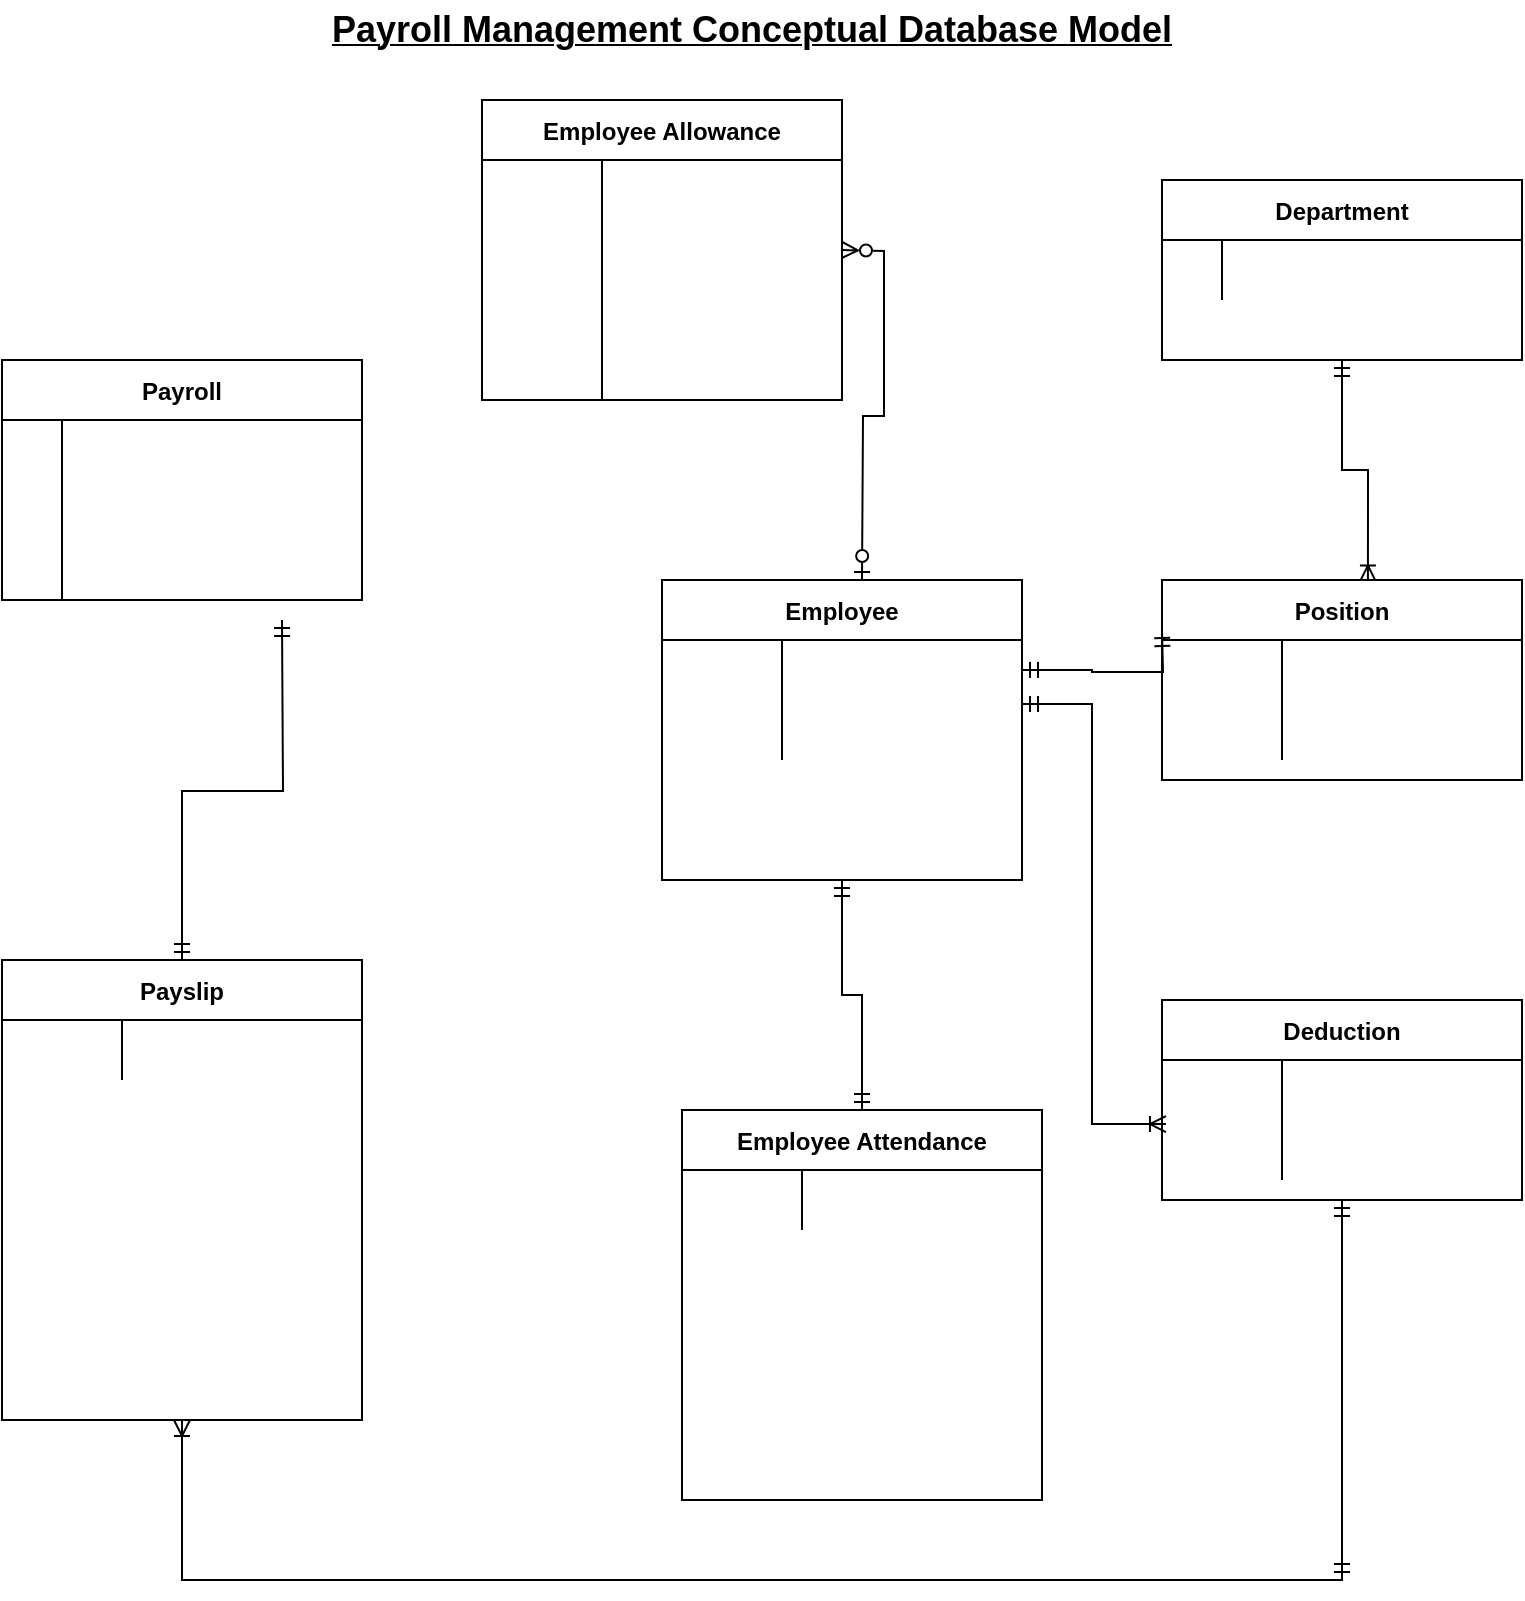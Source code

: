 <mxfile version="20.3.0" type="device" pages="6"><diagram id="NU7hK1ZRb-tc1C2BFSAk" name="Page-1"><mxGraphModel dx="1929" dy="1211" grid="1" gridSize="10" guides="1" tooltips="1" connect="1" arrows="1" fold="1" page="1" pageScale="1" pageWidth="850" pageHeight="1100" math="0" shadow="0"><root><mxCell id="0"/><mxCell id="1" parent="0"/><mxCell id="zYdTPjW2u6av0QQR_Dok-1" style="edgeStyle=orthogonalEdgeStyle;rounded=0;orthogonalLoop=1;jettySize=auto;html=1;entryX=0.572;entryY=0.008;entryDx=0;entryDy=0;fontSize=18;startArrow=ERmandOne;startFill=0;endArrow=ERoneToMany;endFill=0;entryPerimeter=0;exitX=0.5;exitY=1;exitDx=0;exitDy=0;" parent="1" source="zYdTPjW2u6av0QQR_Dok-20" target="zYdTPjW2u6av0QQR_Dok-27" edge="1"><mxGeometry relative="1" as="geometry"><mxPoint x="720" y="280" as="sourcePoint"/><mxPoint x="720" y="400" as="targetPoint"/></mxGeometry></mxCell><mxCell id="zYdTPjW2u6av0QQR_Dok-2" style="edgeStyle=orthogonalEdgeStyle;rounded=0;orthogonalLoop=1;jettySize=auto;html=1;fontSize=18;startArrow=ERmandOne;startFill=0;endArrow=ERmandOne;endFill=0;entryX=0.5;entryY=0;entryDx=0;entryDy=0;" parent="1" target="zYdTPjW2u6av0QQR_Dok-105" edge="1"><mxGeometry relative="1" as="geometry"><mxPoint x="130" y="580" as="targetPoint"/><mxPoint x="190" y="380" as="sourcePoint"/></mxGeometry></mxCell><mxCell id="zYdTPjW2u6av0QQR_Dok-3" value="&lt;b&gt;&lt;font style=&quot;font-size: 18px;&quot;&gt;Payroll Management Conceptual Database Model&lt;/font&gt;&lt;/b&gt;" style="text;html=1;strokeColor=none;fillColor=none;align=center;verticalAlign=middle;whiteSpace=wrap;rounded=0;fontStyle=4" parent="1" vertex="1"><mxGeometry x="190" y="70" width="470" height="30" as="geometry"/></mxCell><mxCell id="zYdTPjW2u6av0QQR_Dok-4" value="Employee Allowance" style="shape=table;startSize=30;container=1;collapsible=1;childLayout=tableLayout;fixedRows=1;rowLines=0;fontStyle=1;align=center;resizeLast=1;" parent="1" vertex="1"><mxGeometry x="290" y="120" width="180" height="150" as="geometry"><mxRectangle x="270" y="490" width="160" height="30" as="alternateBounds"/></mxGeometry></mxCell><mxCell id="zYdTPjW2u6av0QQR_Dok-5" value="" style="shape=tableRow;horizontal=0;startSize=0;swimlaneHead=0;swimlaneBody=0;fillColor=none;collapsible=0;dropTarget=0;points=[[0,0.5],[1,0.5]];portConstraint=eastwest;top=0;left=0;right=0;bottom=0;" parent="zYdTPjW2u6av0QQR_Dok-4" vertex="1"><mxGeometry y="30" width="180" height="30" as="geometry"/></mxCell><mxCell id="zYdTPjW2u6av0QQR_Dok-6" value="" style="shape=partialRectangle;connectable=0;fillColor=none;top=0;left=0;bottom=0;right=0;fontStyle=1;overflow=hidden;" parent="zYdTPjW2u6av0QQR_Dok-5" vertex="1"><mxGeometry width="60" height="30" as="geometry"><mxRectangle width="60" height="30" as="alternateBounds"/></mxGeometry></mxCell><mxCell id="zYdTPjW2u6av0QQR_Dok-7" value="" style="shape=partialRectangle;connectable=0;fillColor=none;top=0;left=0;bottom=0;right=0;align=left;spacingLeft=6;fontStyle=5;overflow=hidden;" parent="zYdTPjW2u6av0QQR_Dok-5" vertex="1"><mxGeometry x="60" width="120" height="30" as="geometry"><mxRectangle width="120" height="30" as="alternateBounds"/></mxGeometry></mxCell><mxCell id="zYdTPjW2u6av0QQR_Dok-11" value="" style="shape=tableRow;horizontal=0;startSize=0;swimlaneHead=0;swimlaneBody=0;fillColor=none;collapsible=0;dropTarget=0;points=[[0,0.5],[1,0.5]];portConstraint=eastwest;top=0;left=0;right=0;bottom=0;" parent="zYdTPjW2u6av0QQR_Dok-4" vertex="1"><mxGeometry y="60" width="180" height="30" as="geometry"/></mxCell><mxCell id="zYdTPjW2u6av0QQR_Dok-12" value="" style="shape=partialRectangle;connectable=0;fillColor=none;top=0;left=0;bottom=0;right=0;editable=1;overflow=hidden;" parent="zYdTPjW2u6av0QQR_Dok-11" vertex="1"><mxGeometry width="60" height="30" as="geometry"><mxRectangle width="60" height="30" as="alternateBounds"/></mxGeometry></mxCell><mxCell id="zYdTPjW2u6av0QQR_Dok-13" value="" style="shape=partialRectangle;connectable=0;fillColor=none;top=0;left=0;bottom=0;right=0;align=left;spacingLeft=6;overflow=hidden;" parent="zYdTPjW2u6av0QQR_Dok-11" vertex="1"><mxGeometry x="60" width="120" height="30" as="geometry"><mxRectangle width="120" height="30" as="alternateBounds"/></mxGeometry></mxCell><mxCell id="zYdTPjW2u6av0QQR_Dok-14" value="" style="shape=tableRow;horizontal=0;startSize=0;swimlaneHead=0;swimlaneBody=0;fillColor=none;collapsible=0;dropTarget=0;points=[[0,0.5],[1,0.5]];portConstraint=eastwest;top=0;left=0;right=0;bottom=0;" parent="zYdTPjW2u6av0QQR_Dok-4" vertex="1"><mxGeometry y="90" width="180" height="30" as="geometry"/></mxCell><mxCell id="zYdTPjW2u6av0QQR_Dok-15" value="" style="shape=partialRectangle;connectable=0;fillColor=none;top=0;left=0;bottom=0;right=0;editable=1;overflow=hidden;" parent="zYdTPjW2u6av0QQR_Dok-14" vertex="1"><mxGeometry width="60" height="30" as="geometry"><mxRectangle width="60" height="30" as="alternateBounds"/></mxGeometry></mxCell><mxCell id="zYdTPjW2u6av0QQR_Dok-16" value="" style="shape=partialRectangle;connectable=0;fillColor=none;top=0;left=0;bottom=0;right=0;align=left;spacingLeft=6;overflow=hidden;" parent="zYdTPjW2u6av0QQR_Dok-14" vertex="1"><mxGeometry x="60" width="120" height="30" as="geometry"><mxRectangle width="120" height="30" as="alternateBounds"/></mxGeometry></mxCell><mxCell id="zYdTPjW2u6av0QQR_Dok-17" style="shape=tableRow;horizontal=0;startSize=0;swimlaneHead=0;swimlaneBody=0;fillColor=none;collapsible=0;dropTarget=0;points=[[0,0.5],[1,0.5]];portConstraint=eastwest;top=0;left=0;right=0;bottom=0;" parent="zYdTPjW2u6av0QQR_Dok-4" vertex="1"><mxGeometry y="120" width="180" height="30" as="geometry"/></mxCell><mxCell id="zYdTPjW2u6av0QQR_Dok-18" style="shape=partialRectangle;connectable=0;fillColor=none;top=0;left=0;bottom=0;right=0;editable=1;overflow=hidden;" parent="zYdTPjW2u6av0QQR_Dok-17" vertex="1"><mxGeometry width="60" height="30" as="geometry"><mxRectangle width="60" height="30" as="alternateBounds"/></mxGeometry></mxCell><mxCell id="zYdTPjW2u6av0QQR_Dok-19" value="" style="shape=partialRectangle;connectable=0;fillColor=none;top=0;left=0;bottom=0;right=0;align=left;spacingLeft=6;overflow=hidden;" parent="zYdTPjW2u6av0QQR_Dok-17" vertex="1"><mxGeometry x="60" width="120" height="30" as="geometry"><mxRectangle width="120" height="30" as="alternateBounds"/></mxGeometry></mxCell><mxCell id="zYdTPjW2u6av0QQR_Dok-20" value="Department" style="shape=table;startSize=30;container=1;collapsible=1;childLayout=tableLayout;fixedRows=1;rowLines=0;fontStyle=1;align=center;resizeLast=1;" parent="1" vertex="1"><mxGeometry x="630" y="160" width="180" height="90" as="geometry"/></mxCell><mxCell id="zYdTPjW2u6av0QQR_Dok-24" value="" style="shape=tableRow;horizontal=0;startSize=0;swimlaneHead=0;swimlaneBody=0;fillColor=none;collapsible=0;dropTarget=0;points=[[0,0.5],[1,0.5]];portConstraint=eastwest;top=0;left=0;right=0;bottom=0;" parent="zYdTPjW2u6av0QQR_Dok-20" vertex="1"><mxGeometry y="30" width="180" height="30" as="geometry"/></mxCell><mxCell id="zYdTPjW2u6av0QQR_Dok-25" value="" style="shape=partialRectangle;connectable=0;fillColor=none;top=0;left=0;bottom=0;right=0;editable=1;overflow=hidden;" parent="zYdTPjW2u6av0QQR_Dok-24" vertex="1"><mxGeometry width="30" height="30" as="geometry"><mxRectangle width="30" height="30" as="alternateBounds"/></mxGeometry></mxCell><mxCell id="zYdTPjW2u6av0QQR_Dok-26" value="" style="shape=partialRectangle;connectable=0;fillColor=none;top=0;left=0;bottom=0;right=0;align=left;spacingLeft=6;overflow=hidden;" parent="zYdTPjW2u6av0QQR_Dok-24" vertex="1"><mxGeometry x="30" width="150" height="30" as="geometry"><mxRectangle width="150" height="30" as="alternateBounds"/></mxGeometry></mxCell><mxCell id="zYdTPjW2u6av0QQR_Dok-27" value="Position" style="shape=table;startSize=30;container=1;collapsible=1;childLayout=tableLayout;fixedRows=1;rowLines=0;fontStyle=1;align=center;resizeLast=1;" parent="1" vertex="1"><mxGeometry x="630" y="360" width="180" height="100" as="geometry"/></mxCell><mxCell id="zYdTPjW2u6av0QQR_Dok-28" value="" style="shape=tableRow;horizontal=0;startSize=0;swimlaneHead=0;swimlaneBody=0;fillColor=none;collapsible=0;dropTarget=0;points=[[0,0.5],[1,0.5]];portConstraint=eastwest;top=0;left=0;right=0;bottom=0;" parent="zYdTPjW2u6av0QQR_Dok-27" vertex="1"><mxGeometry y="30" width="180" height="30" as="geometry"/></mxCell><mxCell id="zYdTPjW2u6av0QQR_Dok-29" value="" style="shape=partialRectangle;connectable=0;fillColor=none;top=0;left=0;bottom=0;right=0;fontStyle=1;overflow=hidden;" parent="zYdTPjW2u6av0QQR_Dok-28" vertex="1"><mxGeometry width="60" height="30" as="geometry"><mxRectangle width="60" height="30" as="alternateBounds"/></mxGeometry></mxCell><mxCell id="zYdTPjW2u6av0QQR_Dok-30" value="" style="shape=partialRectangle;connectable=0;fillColor=none;top=0;left=0;bottom=0;right=0;align=left;spacingLeft=6;fontStyle=5;overflow=hidden;" parent="zYdTPjW2u6av0QQR_Dok-28" vertex="1"><mxGeometry x="60" width="120" height="30" as="geometry"><mxRectangle width="120" height="30" as="alternateBounds"/></mxGeometry></mxCell><mxCell id="zYdTPjW2u6av0QQR_Dok-34" value="" style="shape=tableRow;horizontal=0;startSize=0;swimlaneHead=0;swimlaneBody=0;fillColor=none;collapsible=0;dropTarget=0;points=[[0,0.5],[1,0.5]];portConstraint=eastwest;top=0;left=0;right=0;bottom=0;" parent="zYdTPjW2u6av0QQR_Dok-27" vertex="1"><mxGeometry y="60" width="180" height="30" as="geometry"/></mxCell><mxCell id="zYdTPjW2u6av0QQR_Dok-35" value="" style="shape=partialRectangle;connectable=0;fillColor=none;top=0;left=0;bottom=0;right=0;editable=1;overflow=hidden;" parent="zYdTPjW2u6av0QQR_Dok-34" vertex="1"><mxGeometry width="60" height="30" as="geometry"><mxRectangle width="60" height="30" as="alternateBounds"/></mxGeometry></mxCell><mxCell id="zYdTPjW2u6av0QQR_Dok-36" value="" style="shape=partialRectangle;connectable=0;fillColor=none;top=0;left=0;bottom=0;right=0;align=left;spacingLeft=6;overflow=hidden;" parent="zYdTPjW2u6av0QQR_Dok-34" vertex="1"><mxGeometry x="60" width="120" height="30" as="geometry"><mxRectangle width="120" height="30" as="alternateBounds"/></mxGeometry></mxCell><mxCell id="zYdTPjW2u6av0QQR_Dok-37" style="edgeStyle=orthogonalEdgeStyle;rounded=0;orthogonalLoop=1;jettySize=auto;html=1;entryX=0.5;entryY=1;entryDx=0;entryDy=0;startArrow=ERmandOne;startFill=0;endArrow=ERoneToMany;endFill=0;" parent="1" source="zYdTPjW2u6av0QQR_Dok-39" target="zYdTPjW2u6av0QQR_Dok-105" edge="1"><mxGeometry relative="1" as="geometry"><Array as="points"><mxPoint x="720" y="860"/><mxPoint x="140" y="860"/></Array></mxGeometry></mxCell><mxCell id="zYdTPjW2u6av0QQR_Dok-38" value="" style="edgeStyle=orthogonalEdgeStyle;rounded=0;orthogonalLoop=1;jettySize=auto;html=1;startArrow=ERmandOne;startFill=0;endArrow=ERmandOne;endFill=0;" parent="1" source="zYdTPjW2u6av0QQR_Dok-39" edge="1"><mxGeometry relative="1" as="geometry"><mxPoint x="720" y="860" as="targetPoint"/></mxGeometry></mxCell><mxCell id="zYdTPjW2u6av0QQR_Dok-39" value="Deduction" style="shape=table;startSize=30;container=1;collapsible=1;childLayout=tableLayout;fixedRows=1;rowLines=0;fontStyle=1;align=center;resizeLast=1;" parent="1" vertex="1"><mxGeometry x="630" y="570" width="180" height="100" as="geometry"/></mxCell><mxCell id="zYdTPjW2u6av0QQR_Dok-40" value="" style="shape=tableRow;horizontal=0;startSize=0;swimlaneHead=0;swimlaneBody=0;fillColor=none;collapsible=0;dropTarget=0;points=[[0,0.5],[1,0.5]];portConstraint=eastwest;top=0;left=0;right=0;bottom=0;" parent="zYdTPjW2u6av0QQR_Dok-39" vertex="1"><mxGeometry y="30" width="180" height="30" as="geometry"/></mxCell><mxCell id="zYdTPjW2u6av0QQR_Dok-41" value="" style="shape=partialRectangle;connectable=0;fillColor=none;top=0;left=0;bottom=0;right=0;fontStyle=1;overflow=hidden;" parent="zYdTPjW2u6av0QQR_Dok-40" vertex="1"><mxGeometry width="60" height="30" as="geometry"><mxRectangle width="60" height="30" as="alternateBounds"/></mxGeometry></mxCell><mxCell id="zYdTPjW2u6av0QQR_Dok-42" value="" style="shape=partialRectangle;connectable=0;fillColor=none;top=0;left=0;bottom=0;right=0;align=left;spacingLeft=6;fontStyle=5;overflow=hidden;" parent="zYdTPjW2u6av0QQR_Dok-40" vertex="1"><mxGeometry x="60" width="120" height="30" as="geometry"><mxRectangle width="120" height="30" as="alternateBounds"/></mxGeometry></mxCell><mxCell id="zYdTPjW2u6av0QQR_Dok-46" value="" style="shape=tableRow;horizontal=0;startSize=0;swimlaneHead=0;swimlaneBody=0;fillColor=none;collapsible=0;dropTarget=0;points=[[0,0.5],[1,0.5]];portConstraint=eastwest;top=0;left=0;right=0;bottom=0;" parent="zYdTPjW2u6av0QQR_Dok-39" vertex="1"><mxGeometry y="60" width="180" height="30" as="geometry"/></mxCell><mxCell id="zYdTPjW2u6av0QQR_Dok-47" value="" style="shape=partialRectangle;connectable=0;fillColor=none;top=0;left=0;bottom=0;right=0;editable=1;overflow=hidden;" parent="zYdTPjW2u6av0QQR_Dok-46" vertex="1"><mxGeometry width="60" height="30" as="geometry"><mxRectangle width="60" height="30" as="alternateBounds"/></mxGeometry></mxCell><mxCell id="zYdTPjW2u6av0QQR_Dok-48" value="" style="shape=partialRectangle;connectable=0;fillColor=none;top=0;left=0;bottom=0;right=0;align=left;spacingLeft=6;overflow=hidden;" parent="zYdTPjW2u6av0QQR_Dok-46" vertex="1"><mxGeometry x="60" width="120" height="30" as="geometry"><mxRectangle width="120" height="30" as="alternateBounds"/></mxGeometry></mxCell><mxCell id="zYdTPjW2u6av0QQR_Dok-52" style="edgeStyle=orthogonalEdgeStyle;rounded=0;orthogonalLoop=1;jettySize=auto;html=1;entryX=0.011;entryY=0.067;entryDx=0;entryDy=0;entryPerimeter=0;exitX=1;exitY=0.067;exitDx=0;exitDy=0;exitPerimeter=0;startArrow=ERmandOne;startFill=0;endArrow=ERoneToMany;endFill=0;" parent="1" source="zYdTPjW2u6av0QQR_Dok-61" target="zYdTPjW2u6av0QQR_Dok-46" edge="1"><mxGeometry relative="1" as="geometry"/></mxCell><mxCell id="zYdTPjW2u6av0QQR_Dok-53" style="edgeStyle=orthogonalEdgeStyle;rounded=0;orthogonalLoop=1;jettySize=auto;html=1;startArrow=ERmandOne;startFill=0;endArrow=ERmandOne;endFill=0;" parent="1" source="zYdTPjW2u6av0QQR_Dok-54" target="zYdTPjW2u6av0QQR_Dok-70" edge="1"><mxGeometry relative="1" as="geometry"/></mxCell><mxCell id="zYdTPjW2u6av0QQR_Dok-54" value="Employee" style="shape=table;startSize=30;container=1;collapsible=1;childLayout=tableLayout;fixedRows=1;rowLines=0;fontStyle=1;align=center;resizeLast=1;" parent="1" vertex="1"><mxGeometry x="380" y="360" width="180" height="150" as="geometry"/></mxCell><mxCell id="zYdTPjW2u6av0QQR_Dok-55" value="" style="shape=tableRow;horizontal=0;startSize=0;swimlaneHead=0;swimlaneBody=0;fillColor=none;collapsible=0;dropTarget=0;points=[[0,0.5],[1,0.5]];portConstraint=eastwest;top=0;left=0;right=0;bottom=0;" parent="zYdTPjW2u6av0QQR_Dok-54" vertex="1"><mxGeometry y="30" width="180" height="30" as="geometry"/></mxCell><mxCell id="zYdTPjW2u6av0QQR_Dok-56" value="" style="shape=partialRectangle;connectable=0;fillColor=none;top=0;left=0;bottom=0;right=0;fontStyle=1;overflow=hidden;" parent="zYdTPjW2u6av0QQR_Dok-55" vertex="1"><mxGeometry width="60" height="30" as="geometry"><mxRectangle width="60" height="30" as="alternateBounds"/></mxGeometry></mxCell><mxCell id="zYdTPjW2u6av0QQR_Dok-57" value="" style="shape=partialRectangle;connectable=0;fillColor=none;top=0;left=0;bottom=0;right=0;align=left;spacingLeft=6;fontStyle=5;overflow=hidden;" parent="zYdTPjW2u6av0QQR_Dok-55" vertex="1"><mxGeometry x="60" width="120" height="30" as="geometry"><mxRectangle width="120" height="30" as="alternateBounds"/></mxGeometry></mxCell><mxCell id="zYdTPjW2u6av0QQR_Dok-61" value="" style="shape=tableRow;horizontal=0;startSize=0;swimlaneHead=0;swimlaneBody=0;fillColor=none;collapsible=0;dropTarget=0;points=[[0,0.5],[1,0.5]];portConstraint=eastwest;top=0;left=0;right=0;bottom=0;" parent="zYdTPjW2u6av0QQR_Dok-54" vertex="1"><mxGeometry y="60" width="180" height="30" as="geometry"/></mxCell><mxCell id="zYdTPjW2u6av0QQR_Dok-62" value="" style="shape=partialRectangle;connectable=0;fillColor=none;top=0;left=0;bottom=0;right=0;editable=1;overflow=hidden;" parent="zYdTPjW2u6av0QQR_Dok-61" vertex="1"><mxGeometry width="60" height="30" as="geometry"><mxRectangle width="60" height="30" as="alternateBounds"/></mxGeometry></mxCell><mxCell id="zYdTPjW2u6av0QQR_Dok-63" value="" style="shape=partialRectangle;connectable=0;fillColor=none;top=0;left=0;bottom=0;right=0;align=left;spacingLeft=6;overflow=hidden;" parent="zYdTPjW2u6av0QQR_Dok-61" vertex="1"><mxGeometry x="60" width="120" height="30" as="geometry"><mxRectangle width="120" height="30" as="alternateBounds"/></mxGeometry></mxCell><mxCell id="zYdTPjW2u6av0QQR_Dok-70" value="Employee Attendance" style="shape=table;startSize=30;container=1;collapsible=1;childLayout=tableLayout;fixedRows=1;rowLines=0;fontStyle=1;align=center;resizeLast=1;" parent="1" vertex="1"><mxGeometry x="390" y="625" width="180" height="195" as="geometry"/></mxCell><mxCell id="zYdTPjW2u6av0QQR_Dok-71" value="" style="shape=tableRow;horizontal=0;startSize=0;swimlaneHead=0;swimlaneBody=0;fillColor=none;collapsible=0;dropTarget=0;points=[[0,0.5],[1,0.5]];portConstraint=eastwest;top=0;left=0;right=0;bottom=0;" parent="zYdTPjW2u6av0QQR_Dok-70" vertex="1"><mxGeometry y="30" width="180" height="30" as="geometry"/></mxCell><mxCell id="zYdTPjW2u6av0QQR_Dok-72" value="" style="shape=partialRectangle;connectable=0;fillColor=none;top=0;left=0;bottom=0;right=0;fontStyle=1;overflow=hidden;" parent="zYdTPjW2u6av0QQR_Dok-71" vertex="1"><mxGeometry width="60" height="30" as="geometry"><mxRectangle width="60" height="30" as="alternateBounds"/></mxGeometry></mxCell><mxCell id="zYdTPjW2u6av0QQR_Dok-73" value="" style="shape=partialRectangle;connectable=0;fillColor=none;top=0;left=0;bottom=0;right=0;align=left;spacingLeft=6;fontStyle=5;overflow=hidden;" parent="zYdTPjW2u6av0QQR_Dok-71" vertex="1"><mxGeometry x="60" width="120" height="30" as="geometry"><mxRectangle width="120" height="30" as="alternateBounds"/></mxGeometry></mxCell><mxCell id="zYdTPjW2u6av0QQR_Dok-89" value="Payroll" style="shape=table;startSize=30;container=1;collapsible=1;childLayout=tableLayout;fixedRows=1;rowLines=0;fontStyle=1;align=center;resizeLast=1;" parent="1" vertex="1"><mxGeometry x="50" y="250" width="180" height="120" as="geometry"/></mxCell><mxCell id="zYdTPjW2u6av0QQR_Dok-93" value="" style="shape=tableRow;horizontal=0;startSize=0;swimlaneHead=0;swimlaneBody=0;fillColor=none;collapsible=0;dropTarget=0;points=[[0,0.5],[1,0.5]];portConstraint=eastwest;top=0;left=0;right=0;bottom=0;" parent="zYdTPjW2u6av0QQR_Dok-89" vertex="1"><mxGeometry y="30" width="180" height="30" as="geometry"/></mxCell><mxCell id="zYdTPjW2u6av0QQR_Dok-94" value="" style="shape=partialRectangle;connectable=0;fillColor=none;top=0;left=0;bottom=0;right=0;editable=1;overflow=hidden;" parent="zYdTPjW2u6av0QQR_Dok-93" vertex="1"><mxGeometry width="30" height="30" as="geometry"><mxRectangle width="30" height="30" as="alternateBounds"/></mxGeometry></mxCell><mxCell id="zYdTPjW2u6av0QQR_Dok-95" value="" style="shape=partialRectangle;connectable=0;fillColor=none;top=0;left=0;bottom=0;right=0;align=left;spacingLeft=6;overflow=hidden;" parent="zYdTPjW2u6av0QQR_Dok-93" vertex="1"><mxGeometry x="30" width="150" height="30" as="geometry"><mxRectangle width="150" height="30" as="alternateBounds"/></mxGeometry></mxCell><mxCell id="zYdTPjW2u6av0QQR_Dok-99" value="" style="shape=tableRow;horizontal=0;startSize=0;swimlaneHead=0;swimlaneBody=0;fillColor=none;collapsible=0;dropTarget=0;points=[[0,0.5],[1,0.5]];portConstraint=eastwest;top=0;left=0;right=0;bottom=0;" parent="zYdTPjW2u6av0QQR_Dok-89" vertex="1"><mxGeometry y="60" width="180" height="30" as="geometry"/></mxCell><mxCell id="zYdTPjW2u6av0QQR_Dok-100" value="" style="shape=partialRectangle;connectable=0;fillColor=none;top=0;left=0;bottom=0;right=0;editable=1;overflow=hidden;" parent="zYdTPjW2u6av0QQR_Dok-99" vertex="1"><mxGeometry width="30" height="30" as="geometry"><mxRectangle width="30" height="30" as="alternateBounds"/></mxGeometry></mxCell><mxCell id="zYdTPjW2u6av0QQR_Dok-101" value="" style="shape=partialRectangle;connectable=0;fillColor=none;top=0;left=0;bottom=0;right=0;align=left;spacingLeft=6;overflow=hidden;" parent="zYdTPjW2u6av0QQR_Dok-99" vertex="1"><mxGeometry x="30" width="150" height="30" as="geometry"><mxRectangle width="150" height="30" as="alternateBounds"/></mxGeometry></mxCell><mxCell id="zYdTPjW2u6av0QQR_Dok-102" style="shape=tableRow;horizontal=0;startSize=0;swimlaneHead=0;swimlaneBody=0;fillColor=none;collapsible=0;dropTarget=0;points=[[0,0.5],[1,0.5]];portConstraint=eastwest;top=0;left=0;right=0;bottom=0;" parent="zYdTPjW2u6av0QQR_Dok-89" vertex="1"><mxGeometry y="90" width="180" height="30" as="geometry"/></mxCell><mxCell id="zYdTPjW2u6av0QQR_Dok-103" style="shape=partialRectangle;connectable=0;fillColor=none;top=0;left=0;bottom=0;right=0;editable=1;overflow=hidden;" parent="zYdTPjW2u6av0QQR_Dok-102" vertex="1"><mxGeometry width="30" height="30" as="geometry"><mxRectangle width="30" height="30" as="alternateBounds"/></mxGeometry></mxCell><mxCell id="zYdTPjW2u6av0QQR_Dok-104" value="" style="shape=partialRectangle;connectable=0;fillColor=none;top=0;left=0;bottom=0;right=0;align=left;spacingLeft=6;overflow=hidden;" parent="zYdTPjW2u6av0QQR_Dok-102" vertex="1"><mxGeometry x="30" width="150" height="30" as="geometry"><mxRectangle width="150" height="30" as="alternateBounds"/></mxGeometry></mxCell><mxCell id="zYdTPjW2u6av0QQR_Dok-105" value="Payslip" style="shape=table;startSize=30;container=1;collapsible=1;childLayout=tableLayout;fixedRows=1;rowLines=0;fontStyle=1;align=center;resizeLast=1;" parent="1" vertex="1"><mxGeometry x="50" y="550" width="180" height="230" as="geometry"/></mxCell><mxCell id="zYdTPjW2u6av0QQR_Dok-112" style="shape=tableRow;horizontal=0;startSize=0;swimlaneHead=0;swimlaneBody=0;fillColor=none;collapsible=0;dropTarget=0;points=[[0,0.5],[1,0.5]];portConstraint=eastwest;top=0;left=0;right=0;bottom=0;" parent="zYdTPjW2u6av0QQR_Dok-105" vertex="1"><mxGeometry y="30" width="180" height="30" as="geometry"/></mxCell><mxCell id="zYdTPjW2u6av0QQR_Dok-113" value="" style="shape=partialRectangle;connectable=0;fillColor=none;top=0;left=0;bottom=0;right=0;fontStyle=1;overflow=hidden;" parent="zYdTPjW2u6av0QQR_Dok-112" vertex="1"><mxGeometry width="60" height="30" as="geometry"><mxRectangle width="60" height="30" as="alternateBounds"/></mxGeometry></mxCell><mxCell id="zYdTPjW2u6av0QQR_Dok-114" value="" style="shape=partialRectangle;connectable=0;fillColor=none;top=0;left=0;bottom=0;right=0;align=left;spacingLeft=6;fontStyle=5;overflow=hidden;" parent="zYdTPjW2u6av0QQR_Dok-112" vertex="1"><mxGeometry x="60" width="120" height="30" as="geometry"><mxRectangle width="120" height="30" as="alternateBounds"/></mxGeometry></mxCell><mxCell id="zYdTPjW2u6av0QQR_Dok-139" style="edgeStyle=orthogonalEdgeStyle;rounded=0;orthogonalLoop=1;jettySize=auto;html=1;startArrow=ERzeroToMany;startFill=0;endArrow=ERzeroToOne;endFill=0;" parent="1" edge="1"><mxGeometry relative="1" as="geometry"><mxPoint x="480" y="360" as="targetPoint"/><mxPoint x="470" y="195" as="sourcePoint"/></mxGeometry></mxCell><mxCell id="zYdTPjW2u6av0QQR_Dok-140" style="edgeStyle=orthogonalEdgeStyle;rounded=0;orthogonalLoop=1;jettySize=auto;html=1;startArrow=ERmandOne;startFill=0;endArrow=ERmandOne;endFill=0;" parent="1" target="zYdTPjW2u6av0QQR_Dok-55" edge="1"><mxGeometry relative="1" as="geometry"><mxPoint x="630" y="385" as="sourcePoint"/></mxGeometry></mxCell><mxCell id="zYdTPjW2u6av0QQR_Dok-141" style="edgeStyle=orthogonalEdgeStyle;rounded=0;orthogonalLoop=1;jettySize=auto;html=1;entryX=1;entryY=0.5;entryDx=0;entryDy=0;startArrow=ERmandOne;startFill=0;endArrow=ERmandOne;endFill=0;" parent="1" source="zYdTPjW2u6av0QQR_Dok-11" edge="1"><mxGeometry relative="1" as="geometry"/></mxCell></root></mxGraphModel></diagram><diagram id="ePocU1-dPLgxcyvUDQ4i" name="Page-2"><mxGraphModel dx="1736" dy="1090" grid="0" gridSize="10" guides="1" tooltips="1" connect="1" arrows="1" fold="1" page="1" pageScale="1" pageWidth="4522" pageHeight="2900" math="0" shadow="0"><root><mxCell id="0"/><mxCell id="1" parent="0"/><mxCell id="-iFTnq35E39Fto5ksot--1" style="edgeStyle=orthogonalEdgeStyle;rounded=0;orthogonalLoop=1;jettySize=auto;html=1;entryX=0.572;entryY=0.008;entryDx=0;entryDy=0;fontSize=18;startArrow=ERmandOne;startFill=0;endArrow=ERoneToMany;endFill=0;exitX=0.5;exitY=1.033;exitDx=0;exitDy=0;exitPerimeter=0;entryPerimeter=0;" edge="1" parent="1" source="-iFTnq35E39Fto5ksot--24" target="-iFTnq35E39Fto5ksot--27"><mxGeometry relative="1" as="geometry"><mxPoint x="2540" y="1040" as="sourcePoint"/><mxPoint x="2540" y="1150" as="targetPoint"/></mxGeometry></mxCell><mxCell id="-iFTnq35E39Fto5ksot--2" style="edgeStyle=orthogonalEdgeStyle;rounded=0;orthogonalLoop=1;jettySize=auto;html=1;fontSize=18;startArrow=ERmandOne;startFill=0;endArrow=ERmandOne;endFill=0;entryX=0.5;entryY=0;entryDx=0;entryDy=0;" edge="1" parent="1" source="-iFTnq35E39Fto5ksot--102" target="-iFTnq35E39Fto5ksot--111"><mxGeometry relative="1" as="geometry"><mxPoint x="1950" y="1330" as="targetPoint"/><mxPoint x="2010" y="1130" as="sourcePoint"/></mxGeometry></mxCell><mxCell id="-iFTnq35E39Fto5ksot--3" value="&lt;b&gt;&lt;font style=&quot;font-size: 18px;&quot;&gt;Payroll Management Physical Database Model&lt;/font&gt;&lt;/b&gt;" style="text;html=1;strokeColor=none;fillColor=none;align=center;verticalAlign=middle;whiteSpace=wrap;rounded=0;fontStyle=4" vertex="1" parent="1"><mxGeometry x="2010" y="820" width="470" height="30" as="geometry"/></mxCell><mxCell id="-iFTnq35E39Fto5ksot--4" value="Employee Allowance" style="shape=table;startSize=30;container=1;collapsible=1;childLayout=tableLayout;fixedRows=1;rowLines=0;fontStyle=1;align=center;resizeLast=1;" vertex="1" parent="1"><mxGeometry x="2110" y="870" width="250" height="180" as="geometry"><mxRectangle x="270" y="490" width="160" height="30" as="alternateBounds"/></mxGeometry></mxCell><mxCell id="-iFTnq35E39Fto5ksot--5" value="" style="shape=tableRow;horizontal=0;startSize=0;swimlaneHead=0;swimlaneBody=0;fillColor=none;collapsible=0;dropTarget=0;points=[[0,0.5],[1,0.5]];portConstraint=eastwest;top=0;left=0;right=0;bottom=0;" vertex="1" parent="-iFTnq35E39Fto5ksot--4"><mxGeometry y="30" width="250" height="30" as="geometry"/></mxCell><mxCell id="-iFTnq35E39Fto5ksot--6" value="PK" style="shape=partialRectangle;connectable=0;fillColor=none;top=0;left=0;bottom=0;right=0;fontStyle=1;overflow=hidden;" vertex="1" parent="-iFTnq35E39Fto5ksot--5"><mxGeometry width="60" height="30" as="geometry"><mxRectangle width="60" height="30" as="alternateBounds"/></mxGeometry></mxCell><mxCell id="-iFTnq35E39Fto5ksot--7" value="EmpAll_ID                    int(8)" style="shape=partialRectangle;connectable=0;fillColor=none;top=0;left=0;bottom=0;right=0;align=left;spacingLeft=6;fontStyle=5;overflow=hidden;" vertex="1" parent="-iFTnq35E39Fto5ksot--5"><mxGeometry x="60" width="190" height="30" as="geometry"><mxRectangle width="190" height="30" as="alternateBounds"/></mxGeometry></mxCell><mxCell id="-iFTnq35E39Fto5ksot--8" value="" style="shape=tableRow;horizontal=0;startSize=0;swimlaneHead=0;swimlaneBody=0;fillColor=none;collapsible=0;dropTarget=0;points=[[0,0.5],[1,0.5]];portConstraint=eastwest;top=0;left=0;right=0;bottom=1;" vertex="1" parent="-iFTnq35E39Fto5ksot--4"><mxGeometry y="60" width="250" height="30" as="geometry"/></mxCell><mxCell id="-iFTnq35E39Fto5ksot--9" value="FK" style="shape=partialRectangle;connectable=0;fillColor=none;top=0;left=0;bottom=0;right=0;fontStyle=1;overflow=hidden;" vertex="1" parent="-iFTnq35E39Fto5ksot--8"><mxGeometry width="60" height="30" as="geometry"><mxRectangle width="60" height="30" as="alternateBounds"/></mxGeometry></mxCell><mxCell id="-iFTnq35E39Fto5ksot--10" value="Employee_ID                int(8)" style="shape=partialRectangle;connectable=0;fillColor=none;top=0;left=0;bottom=0;right=0;align=left;spacingLeft=6;fontStyle=5;overflow=hidden;" vertex="1" parent="-iFTnq35E39Fto5ksot--8"><mxGeometry x="60" width="190" height="30" as="geometry"><mxRectangle width="190" height="30" as="alternateBounds"/></mxGeometry></mxCell><mxCell id="-iFTnq35E39Fto5ksot--11" value="" style="shape=tableRow;horizontal=0;startSize=0;swimlaneHead=0;swimlaneBody=0;fillColor=none;collapsible=0;dropTarget=0;points=[[0,0.5],[1,0.5]];portConstraint=eastwest;top=0;left=0;right=0;bottom=0;" vertex="1" parent="-iFTnq35E39Fto5ksot--4"><mxGeometry y="90" width="250" height="30" as="geometry"/></mxCell><mxCell id="-iFTnq35E39Fto5ksot--12" value="" style="shape=partialRectangle;connectable=0;fillColor=none;top=0;left=0;bottom=0;right=0;editable=1;overflow=hidden;" vertex="1" parent="-iFTnq35E39Fto5ksot--11"><mxGeometry width="60" height="30" as="geometry"><mxRectangle width="60" height="30" as="alternateBounds"/></mxGeometry></mxCell><mxCell id="-iFTnq35E39Fto5ksot--13" value="Allowance_Name    varchar(255)" style="shape=partialRectangle;connectable=0;fillColor=none;top=0;left=0;bottom=0;right=0;align=left;spacingLeft=6;overflow=hidden;" vertex="1" parent="-iFTnq35E39Fto5ksot--11"><mxGeometry x="60" width="190" height="30" as="geometry"><mxRectangle width="190" height="30" as="alternateBounds"/></mxGeometry></mxCell><mxCell id="-iFTnq35E39Fto5ksot--14" value="" style="shape=tableRow;horizontal=0;startSize=0;swimlaneHead=0;swimlaneBody=0;fillColor=none;collapsible=0;dropTarget=0;points=[[0,0.5],[1,0.5]];portConstraint=eastwest;top=0;left=0;right=0;bottom=0;" vertex="1" parent="-iFTnq35E39Fto5ksot--4"><mxGeometry y="120" width="250" height="20" as="geometry"/></mxCell><mxCell id="-iFTnq35E39Fto5ksot--15" value="" style="shape=partialRectangle;connectable=0;fillColor=none;top=0;left=0;bottom=0;right=0;editable=1;overflow=hidden;" vertex="1" parent="-iFTnq35E39Fto5ksot--14"><mxGeometry width="60" height="20" as="geometry"><mxRectangle width="60" height="20" as="alternateBounds"/></mxGeometry></mxCell><mxCell id="-iFTnq35E39Fto5ksot--16" value="Description            varchar(255)" style="shape=partialRectangle;connectable=0;fillColor=none;top=0;left=0;bottom=0;right=0;align=left;spacingLeft=6;overflow=hidden;" vertex="1" parent="-iFTnq35E39Fto5ksot--14"><mxGeometry x="60" width="190" height="20" as="geometry"><mxRectangle width="190" height="20" as="alternateBounds"/></mxGeometry></mxCell><mxCell id="-iFTnq35E39Fto5ksot--17" style="shape=tableRow;horizontal=0;startSize=0;swimlaneHead=0;swimlaneBody=0;fillColor=none;collapsible=0;dropTarget=0;points=[[0,0.5],[1,0.5]];portConstraint=eastwest;top=0;left=0;right=0;bottom=0;" vertex="1" parent="-iFTnq35E39Fto5ksot--4"><mxGeometry y="140" width="250" height="30" as="geometry"/></mxCell><mxCell id="-iFTnq35E39Fto5ksot--18" style="shape=partialRectangle;connectable=0;fillColor=none;top=0;left=0;bottom=0;right=0;editable=1;overflow=hidden;" vertex="1" parent="-iFTnq35E39Fto5ksot--17"><mxGeometry width="60" height="30" as="geometry"><mxRectangle width="60" height="30" as="alternateBounds"/></mxGeometry></mxCell><mxCell id="-iFTnq35E39Fto5ksot--19" value="Amount                    double" style="shape=partialRectangle;connectable=0;fillColor=none;top=0;left=0;bottom=0;right=0;align=left;spacingLeft=6;overflow=hidden;" vertex="1" parent="-iFTnq35E39Fto5ksot--17"><mxGeometry x="60" width="190" height="30" as="geometry"><mxRectangle width="190" height="30" as="alternateBounds"/></mxGeometry></mxCell><mxCell id="-iFTnq35E39Fto5ksot--20" value="Department" style="shape=table;startSize=30;container=1;collapsible=1;childLayout=tableLayout;fixedRows=1;rowLines=0;fontStyle=1;align=center;resizeLast=1;" vertex="1" parent="1"><mxGeometry x="2420" y="910" width="240" height="90" as="geometry"/></mxCell><mxCell id="-iFTnq35E39Fto5ksot--21" value="" style="shape=tableRow;horizontal=0;startSize=0;swimlaneHead=0;swimlaneBody=0;fillColor=none;collapsible=0;dropTarget=0;points=[[0,0.5],[1,0.5]];portConstraint=eastwest;top=0;left=0;right=0;bottom=1;" vertex="1" parent="-iFTnq35E39Fto5ksot--20"><mxGeometry y="30" width="240" height="30" as="geometry"/></mxCell><mxCell id="-iFTnq35E39Fto5ksot--22" value="PK" style="shape=partialRectangle;connectable=0;fillColor=none;top=0;left=0;bottom=0;right=0;fontStyle=1;overflow=hidden;" vertex="1" parent="-iFTnq35E39Fto5ksot--21"><mxGeometry width="30" height="30" as="geometry"><mxRectangle width="30" height="30" as="alternateBounds"/></mxGeometry></mxCell><mxCell id="-iFTnq35E39Fto5ksot--23" value="Dept_ID                   int(8)" style="shape=partialRectangle;connectable=0;fillColor=none;top=0;left=0;bottom=0;right=0;align=left;spacingLeft=6;fontStyle=5;overflow=hidden;" vertex="1" parent="-iFTnq35E39Fto5ksot--21"><mxGeometry x="30" width="210" height="30" as="geometry"><mxRectangle width="210" height="30" as="alternateBounds"/></mxGeometry></mxCell><mxCell id="-iFTnq35E39Fto5ksot--24" value="" style="shape=tableRow;horizontal=0;startSize=0;swimlaneHead=0;swimlaneBody=0;fillColor=none;collapsible=0;dropTarget=0;points=[[0,0.5],[1,0.5]];portConstraint=eastwest;top=0;left=0;right=0;bottom=0;" vertex="1" parent="-iFTnq35E39Fto5ksot--20"><mxGeometry y="60" width="240" height="30" as="geometry"/></mxCell><mxCell id="-iFTnq35E39Fto5ksot--25" value="" style="shape=partialRectangle;connectable=0;fillColor=none;top=0;left=0;bottom=0;right=0;editable=1;overflow=hidden;" vertex="1" parent="-iFTnq35E39Fto5ksot--24"><mxGeometry width="30" height="30" as="geometry"><mxRectangle width="30" height="30" as="alternateBounds"/></mxGeometry></mxCell><mxCell id="-iFTnq35E39Fto5ksot--26" value="Dept_Name        varchar(50)" style="shape=partialRectangle;connectable=0;fillColor=none;top=0;left=0;bottom=0;right=0;align=left;spacingLeft=6;overflow=hidden;" vertex="1" parent="-iFTnq35E39Fto5ksot--24"><mxGeometry x="30" width="210" height="30" as="geometry"><mxRectangle width="210" height="30" as="alternateBounds"/></mxGeometry></mxCell><mxCell id="-iFTnq35E39Fto5ksot--27" value="Position" style="shape=table;startSize=30;container=1;collapsible=1;childLayout=tableLayout;fixedRows=1;rowLines=0;fontStyle=1;align=center;resizeLast=1;" vertex="1" parent="1"><mxGeometry x="2450" y="1060" width="210" height="130" as="geometry"/></mxCell><mxCell id="-iFTnq35E39Fto5ksot--28" value="" style="shape=tableRow;horizontal=0;startSize=0;swimlaneHead=0;swimlaneBody=0;fillColor=none;collapsible=0;dropTarget=0;points=[[0,0.5],[1,0.5]];portConstraint=eastwest;top=0;left=0;right=0;bottom=0;" vertex="1" parent="-iFTnq35E39Fto5ksot--27"><mxGeometry y="30" width="210" height="30" as="geometry"/></mxCell><mxCell id="-iFTnq35E39Fto5ksot--29" value="PK" style="shape=partialRectangle;connectable=0;fillColor=none;top=0;left=0;bottom=0;right=0;fontStyle=1;overflow=hidden;" vertex="1" parent="-iFTnq35E39Fto5ksot--28"><mxGeometry width="60" height="30" as="geometry"><mxRectangle width="60" height="30" as="alternateBounds"/></mxGeometry></mxCell><mxCell id="-iFTnq35E39Fto5ksot--30" value="Pos_ID                int(8)" style="shape=partialRectangle;connectable=0;fillColor=none;top=0;left=0;bottom=0;right=0;align=left;spacingLeft=6;fontStyle=5;overflow=hidden;" vertex="1" parent="-iFTnq35E39Fto5ksot--28"><mxGeometry x="60" width="150" height="30" as="geometry"><mxRectangle width="150" height="30" as="alternateBounds"/></mxGeometry></mxCell><mxCell id="-iFTnq35E39Fto5ksot--31" value="" style="shape=tableRow;horizontal=0;startSize=0;swimlaneHead=0;swimlaneBody=0;fillColor=none;collapsible=0;dropTarget=0;points=[[0,0.5],[1,0.5]];portConstraint=eastwest;top=0;left=0;right=0;bottom=1;" vertex="1" parent="-iFTnq35E39Fto5ksot--27"><mxGeometry y="60" width="210" height="30" as="geometry"/></mxCell><mxCell id="-iFTnq35E39Fto5ksot--32" value="FK" style="shape=partialRectangle;connectable=0;fillColor=none;top=0;left=0;bottom=0;right=0;fontStyle=1;overflow=hidden;" vertex="1" parent="-iFTnq35E39Fto5ksot--31"><mxGeometry width="60" height="30" as="geometry"><mxRectangle width="60" height="30" as="alternateBounds"/></mxGeometry></mxCell><mxCell id="-iFTnq35E39Fto5ksot--33" value="Dept_ID            int(8)" style="shape=partialRectangle;connectable=0;fillColor=none;top=0;left=0;bottom=0;right=0;align=left;spacingLeft=6;fontStyle=5;overflow=hidden;" vertex="1" parent="-iFTnq35E39Fto5ksot--31"><mxGeometry x="60" width="150" height="30" as="geometry"><mxRectangle width="150" height="30" as="alternateBounds"/></mxGeometry></mxCell><mxCell id="-iFTnq35E39Fto5ksot--34" value="" style="shape=tableRow;horizontal=0;startSize=0;swimlaneHead=0;swimlaneBody=0;fillColor=none;collapsible=0;dropTarget=0;points=[[0,0.5],[1,0.5]];portConstraint=eastwest;top=0;left=0;right=0;bottom=0;" vertex="1" parent="-iFTnq35E39Fto5ksot--27"><mxGeometry y="90" width="210" height="30" as="geometry"/></mxCell><mxCell id="-iFTnq35E39Fto5ksot--35" value="" style="shape=partialRectangle;connectable=0;fillColor=none;top=0;left=0;bottom=0;right=0;editable=1;overflow=hidden;" vertex="1" parent="-iFTnq35E39Fto5ksot--34"><mxGeometry width="60" height="30" as="geometry"><mxRectangle width="60" height="30" as="alternateBounds"/></mxGeometry></mxCell><mxCell id="-iFTnq35E39Fto5ksot--36" value="Position        varchar(50)" style="shape=partialRectangle;connectable=0;fillColor=none;top=0;left=0;bottom=0;right=0;align=left;spacingLeft=6;overflow=hidden;" vertex="1" parent="-iFTnq35E39Fto5ksot--34"><mxGeometry x="60" width="150" height="30" as="geometry"><mxRectangle width="150" height="30" as="alternateBounds"/></mxGeometry></mxCell><mxCell id="-iFTnq35E39Fto5ksot--37" style="edgeStyle=orthogonalEdgeStyle;rounded=0;orthogonalLoop=1;jettySize=auto;html=1;startArrow=ERmandOne;startFill=0;endArrow=ERoneToMany;endFill=0;" edge="1" parent="1" source="-iFTnq35E39Fto5ksot--38"><mxGeometry relative="1" as="geometry"><Array as="points"><mxPoint x="2540" y="1770"/><mxPoint x="1960" y="1770"/><mxPoint x="1960" y="1760"/></Array><mxPoint x="1960" y="1670" as="targetPoint"/></mxGeometry></mxCell><mxCell id="-iFTnq35E39Fto5ksot--38" value="Deduction" style="shape=table;startSize=30;container=1;collapsible=1;childLayout=tableLayout;fixedRows=1;rowLines=0;fontStyle=1;align=center;resizeLast=1;" vertex="1" parent="1"><mxGeometry x="2440" y="1320" width="220" height="160" as="geometry"/></mxCell><mxCell id="-iFTnq35E39Fto5ksot--39" value="" style="shape=tableRow;horizontal=0;startSize=0;swimlaneHead=0;swimlaneBody=0;fillColor=none;collapsible=0;dropTarget=0;points=[[0,0.5],[1,0.5]];portConstraint=eastwest;top=0;left=0;right=0;bottom=0;" vertex="1" parent="-iFTnq35E39Fto5ksot--38"><mxGeometry y="30" width="220" height="30" as="geometry"/></mxCell><mxCell id="-iFTnq35E39Fto5ksot--40" value="PK" style="shape=partialRectangle;connectable=0;fillColor=none;top=0;left=0;bottom=0;right=0;fontStyle=1;overflow=hidden;" vertex="1" parent="-iFTnq35E39Fto5ksot--39"><mxGeometry width="60" height="30" as="geometry"><mxRectangle width="60" height="30" as="alternateBounds"/></mxGeometry></mxCell><mxCell id="-iFTnq35E39Fto5ksot--41" value="Deduction_ID            int(8)" style="shape=partialRectangle;connectable=0;fillColor=none;top=0;left=0;bottom=0;right=0;align=left;spacingLeft=6;fontStyle=5;overflow=hidden;" vertex="1" parent="-iFTnq35E39Fto5ksot--39"><mxGeometry x="60" width="160" height="30" as="geometry"><mxRectangle width="160" height="30" as="alternateBounds"/></mxGeometry></mxCell><mxCell id="-iFTnq35E39Fto5ksot--42" value="" style="shape=tableRow;horizontal=0;startSize=0;swimlaneHead=0;swimlaneBody=0;fillColor=none;collapsible=0;dropTarget=0;points=[[0,0.5],[1,0.5]];portConstraint=eastwest;top=0;left=0;right=0;bottom=1;" vertex="1" parent="-iFTnq35E39Fto5ksot--38"><mxGeometry y="60" width="220" height="30" as="geometry"/></mxCell><mxCell id="-iFTnq35E39Fto5ksot--43" value="FK" style="shape=partialRectangle;connectable=0;fillColor=none;top=0;left=0;bottom=0;right=0;fontStyle=1;overflow=hidden;" vertex="1" parent="-iFTnq35E39Fto5ksot--42"><mxGeometry width="60" height="30" as="geometry"><mxRectangle width="60" height="30" as="alternateBounds"/></mxGeometry></mxCell><mxCell id="-iFTnq35E39Fto5ksot--44" value="Employee_ID            int(8)" style="shape=partialRectangle;connectable=0;fillColor=none;top=0;left=0;bottom=0;right=0;align=left;spacingLeft=6;fontStyle=5;overflow=hidden;" vertex="1" parent="-iFTnq35E39Fto5ksot--42"><mxGeometry x="60" width="160" height="30" as="geometry"><mxRectangle width="160" height="30" as="alternateBounds"/></mxGeometry></mxCell><mxCell id="-iFTnq35E39Fto5ksot--45" value="" style="shape=tableRow;horizontal=0;startSize=0;swimlaneHead=0;swimlaneBody=0;fillColor=none;collapsible=0;dropTarget=0;points=[[0,0.5],[1,0.5]];portConstraint=eastwest;top=0;left=0;right=0;bottom=0;" vertex="1" parent="-iFTnq35E39Fto5ksot--38"><mxGeometry y="90" width="220" height="30" as="geometry"/></mxCell><mxCell id="-iFTnq35E39Fto5ksot--46" value="" style="shape=partialRectangle;connectable=0;fillColor=none;top=0;left=0;bottom=0;right=0;editable=1;overflow=hidden;" vertex="1" parent="-iFTnq35E39Fto5ksot--45"><mxGeometry width="60" height="30" as="geometry"><mxRectangle width="60" height="30" as="alternateBounds"/></mxGeometry></mxCell><mxCell id="-iFTnq35E39Fto5ksot--47" value="type                    varchar(50)" style="shape=partialRectangle;connectable=0;fillColor=none;top=0;left=0;bottom=0;right=0;align=left;spacingLeft=6;overflow=hidden;" vertex="1" parent="-iFTnq35E39Fto5ksot--45"><mxGeometry x="60" width="160" height="30" as="geometry"><mxRectangle width="160" height="30" as="alternateBounds"/></mxGeometry></mxCell><mxCell id="-iFTnq35E39Fto5ksot--48" value="" style="shape=tableRow;horizontal=0;startSize=0;swimlaneHead=0;swimlaneBody=0;fillColor=none;collapsible=0;dropTarget=0;points=[[0,0.5],[1,0.5]];portConstraint=eastwest;top=0;left=0;right=0;bottom=0;" vertex="1" parent="-iFTnq35E39Fto5ksot--38"><mxGeometry y="120" width="220" height="30" as="geometry"/></mxCell><mxCell id="-iFTnq35E39Fto5ksot--49" value="" style="shape=partialRectangle;connectable=0;fillColor=none;top=0;left=0;bottom=0;right=0;editable=1;overflow=hidden;" vertex="1" parent="-iFTnq35E39Fto5ksot--48"><mxGeometry width="60" height="30" as="geometry"><mxRectangle width="60" height="30" as="alternateBounds"/></mxGeometry></mxCell><mxCell id="-iFTnq35E39Fto5ksot--50" value="Amount                double" style="shape=partialRectangle;connectable=0;fillColor=none;top=0;left=0;bottom=0;right=0;align=left;spacingLeft=6;overflow=hidden;" vertex="1" parent="-iFTnq35E39Fto5ksot--48"><mxGeometry x="60" width="160" height="30" as="geometry"><mxRectangle width="160" height="30" as="alternateBounds"/></mxGeometry></mxCell><mxCell id="-iFTnq35E39Fto5ksot--51" style="edgeStyle=orthogonalEdgeStyle;rounded=0;orthogonalLoop=1;jettySize=auto;html=1;exitX=0;exitY=0.5;exitDx=0;exitDy=0;entryX=0;entryY=0.5;entryDx=0;entryDy=0;" edge="1" parent="-iFTnq35E39Fto5ksot--38" source="-iFTnq35E39Fto5ksot--38" target="-iFTnq35E39Fto5ksot--42"><mxGeometry relative="1" as="geometry"/></mxCell><mxCell id="-iFTnq35E39Fto5ksot--52" style="edgeStyle=orthogonalEdgeStyle;rounded=0;orthogonalLoop=1;jettySize=auto;html=1;entryX=0.011;entryY=0.067;entryDx=0;entryDy=0;entryPerimeter=0;exitX=1;exitY=0.067;exitDx=0;exitDy=0;exitPerimeter=0;startArrow=ERmandOne;startFill=0;endArrow=ERoneToMany;endFill=0;" edge="1" parent="1" source="-iFTnq35E39Fto5ksot--61" target="-iFTnq35E39Fto5ksot--45"><mxGeometry relative="1" as="geometry"/></mxCell><mxCell id="-iFTnq35E39Fto5ksot--53" style="edgeStyle=orthogonalEdgeStyle;rounded=0;orthogonalLoop=1;jettySize=auto;html=1;startArrow=ERmandOne;startFill=0;endArrow=ERmandOne;endFill=0;" edge="1" parent="1" source="-iFTnq35E39Fto5ksot--54" target="-iFTnq35E39Fto5ksot--76"><mxGeometry relative="1" as="geometry"/></mxCell><mxCell id="-iFTnq35E39Fto5ksot--54" value="Employee" style="shape=table;startSize=30;container=1;collapsible=1;childLayout=tableLayout;fixedRows=1;rowLines=0;fontStyle=1;align=center;resizeLast=1;" vertex="1" parent="1"><mxGeometry x="2140" y="1110" width="260" height="240" as="geometry"/></mxCell><mxCell id="-iFTnq35E39Fto5ksot--55" value="" style="shape=tableRow;horizontal=0;startSize=0;swimlaneHead=0;swimlaneBody=0;fillColor=none;collapsible=0;dropTarget=0;points=[[0,0.5],[1,0.5]];portConstraint=eastwest;top=0;left=0;right=0;bottom=0;" vertex="1" parent="-iFTnq35E39Fto5ksot--54"><mxGeometry y="30" width="260" height="30" as="geometry"/></mxCell><mxCell id="-iFTnq35E39Fto5ksot--56" value="PK" style="shape=partialRectangle;connectable=0;fillColor=none;top=0;left=0;bottom=0;right=0;fontStyle=1;overflow=hidden;" vertex="1" parent="-iFTnq35E39Fto5ksot--55"><mxGeometry width="60" height="30" as="geometry"><mxRectangle width="60" height="30" as="alternateBounds"/></mxGeometry></mxCell><mxCell id="-iFTnq35E39Fto5ksot--57" value="Employee_ID                int(8)" style="shape=partialRectangle;connectable=0;fillColor=none;top=0;left=0;bottom=0;right=0;align=left;spacingLeft=6;fontStyle=5;overflow=hidden;" vertex="1" parent="-iFTnq35E39Fto5ksot--55"><mxGeometry x="60" width="200" height="30" as="geometry"><mxRectangle width="200" height="30" as="alternateBounds"/></mxGeometry></mxCell><mxCell id="-iFTnq35E39Fto5ksot--58" value="" style="shape=tableRow;horizontal=0;startSize=0;swimlaneHead=0;swimlaneBody=0;fillColor=none;collapsible=0;dropTarget=0;points=[[0,0.5],[1,0.5]];portConstraint=eastwest;top=0;left=0;right=0;bottom=1;" vertex="1" parent="-iFTnq35E39Fto5ksot--54"><mxGeometry y="60" width="260" height="30" as="geometry"/></mxCell><mxCell id="-iFTnq35E39Fto5ksot--59" value="FK" style="shape=partialRectangle;connectable=0;fillColor=none;top=0;left=0;bottom=0;right=0;fontStyle=1;overflow=hidden;" vertex="1" parent="-iFTnq35E39Fto5ksot--58"><mxGeometry width="60" height="30" as="geometry"><mxRectangle width="60" height="30" as="alternateBounds"/></mxGeometry></mxCell><mxCell id="-iFTnq35E39Fto5ksot--60" value="Pos_ID                        int(8)" style="shape=partialRectangle;connectable=0;fillColor=none;top=0;left=0;bottom=0;right=0;align=left;spacingLeft=6;fontStyle=5;overflow=hidden;" vertex="1" parent="-iFTnq35E39Fto5ksot--58"><mxGeometry x="60" width="200" height="30" as="geometry"><mxRectangle width="200" height="30" as="alternateBounds"/></mxGeometry></mxCell><mxCell id="-iFTnq35E39Fto5ksot--61" value="" style="shape=tableRow;horizontal=0;startSize=0;swimlaneHead=0;swimlaneBody=0;fillColor=none;collapsible=0;dropTarget=0;points=[[0,0.5],[1,0.5]];portConstraint=eastwest;top=0;left=0;right=0;bottom=0;" vertex="1" parent="-iFTnq35E39Fto5ksot--54"><mxGeometry y="90" width="260" height="30" as="geometry"/></mxCell><mxCell id="-iFTnq35E39Fto5ksot--62" value="" style="shape=partialRectangle;connectable=0;fillColor=none;top=0;left=0;bottom=0;right=0;editable=1;overflow=hidden;" vertex="1" parent="-iFTnq35E39Fto5ksot--61"><mxGeometry width="60" height="30" as="geometry"><mxRectangle width="60" height="30" as="alternateBounds"/></mxGeometry></mxCell><mxCell id="-iFTnq35E39Fto5ksot--63" value="lastName                    varchar(50)" style="shape=partialRectangle;connectable=0;fillColor=none;top=0;left=0;bottom=0;right=0;align=left;spacingLeft=6;overflow=hidden;" vertex="1" parent="-iFTnq35E39Fto5ksot--61"><mxGeometry x="60" width="200" height="30" as="geometry"><mxRectangle width="200" height="30" as="alternateBounds"/></mxGeometry></mxCell><mxCell id="-iFTnq35E39Fto5ksot--64" style="shape=tableRow;horizontal=0;startSize=0;swimlaneHead=0;swimlaneBody=0;fillColor=none;collapsible=0;dropTarget=0;points=[[0,0.5],[1,0.5]];portConstraint=eastwest;top=0;left=0;right=0;bottom=0;" vertex="1" parent="-iFTnq35E39Fto5ksot--54"><mxGeometry y="120" width="260" height="30" as="geometry"/></mxCell><mxCell id="-iFTnq35E39Fto5ksot--65" style="shape=partialRectangle;connectable=0;fillColor=none;top=0;left=0;bottom=0;right=0;editable=1;overflow=hidden;" vertex="1" parent="-iFTnq35E39Fto5ksot--64"><mxGeometry width="60" height="30" as="geometry"><mxRectangle width="60" height="30" as="alternateBounds"/></mxGeometry></mxCell><mxCell id="-iFTnq35E39Fto5ksot--66" value="middleName            varchar(50)" style="shape=partialRectangle;connectable=0;fillColor=none;top=0;left=0;bottom=0;right=0;align=left;spacingLeft=6;overflow=hidden;" vertex="1" parent="-iFTnq35E39Fto5ksot--64"><mxGeometry x="60" width="200" height="30" as="geometry"><mxRectangle width="200" height="30" as="alternateBounds"/></mxGeometry></mxCell><mxCell id="-iFTnq35E39Fto5ksot--67" style="shape=tableRow;horizontal=0;startSize=0;swimlaneHead=0;swimlaneBody=0;fillColor=none;collapsible=0;dropTarget=0;points=[[0,0.5],[1,0.5]];portConstraint=eastwest;top=0;left=0;right=0;bottom=0;" vertex="1" parent="-iFTnq35E39Fto5ksot--54"><mxGeometry y="150" width="260" height="30" as="geometry"/></mxCell><mxCell id="-iFTnq35E39Fto5ksot--68" style="shape=partialRectangle;connectable=0;fillColor=none;top=0;left=0;bottom=0;right=0;editable=1;overflow=hidden;" vertex="1" parent="-iFTnq35E39Fto5ksot--67"><mxGeometry width="60" height="30" as="geometry"><mxRectangle width="60" height="30" as="alternateBounds"/></mxGeometry></mxCell><mxCell id="-iFTnq35E39Fto5ksot--69" value="lastName                varchar(50)" style="shape=partialRectangle;connectable=0;fillColor=none;top=0;left=0;bottom=0;right=0;align=left;spacingLeft=6;overflow=hidden;" vertex="1" parent="-iFTnq35E39Fto5ksot--67"><mxGeometry x="60" width="200" height="30" as="geometry"><mxRectangle width="200" height="30" as="alternateBounds"/></mxGeometry></mxCell><mxCell id="-iFTnq35E39Fto5ksot--70" value="" style="shape=tableRow;horizontal=0;startSize=0;swimlaneHead=0;swimlaneBody=0;fillColor=none;collapsible=0;dropTarget=0;points=[[0,0.5],[1,0.5]];portConstraint=eastwest;top=0;left=0;right=0;bottom=0;" vertex="1" parent="-iFTnq35E39Fto5ksot--54"><mxGeometry y="180" width="260" height="30" as="geometry"/></mxCell><mxCell id="-iFTnq35E39Fto5ksot--71" value="" style="shape=partialRectangle;connectable=0;fillColor=none;top=0;left=0;bottom=0;right=0;editable=1;overflow=hidden;" vertex="1" parent="-iFTnq35E39Fto5ksot--70"><mxGeometry width="60" height="30" as="geometry"><mxRectangle width="60" height="30" as="alternateBounds"/></mxGeometry></mxCell><mxCell id="-iFTnq35E39Fto5ksot--72" value="address                    varchar(255)" style="shape=partialRectangle;connectable=0;fillColor=none;top=0;left=0;bottom=0;right=0;align=left;spacingLeft=6;overflow=hidden;" vertex="1" parent="-iFTnq35E39Fto5ksot--70"><mxGeometry x="60" width="200" height="30" as="geometry"><mxRectangle width="200" height="30" as="alternateBounds"/></mxGeometry></mxCell><mxCell id="-iFTnq35E39Fto5ksot--73" style="shape=tableRow;horizontal=0;startSize=0;swimlaneHead=0;swimlaneBody=0;fillColor=none;collapsible=0;dropTarget=0;points=[[0,0.5],[1,0.5]];portConstraint=eastwest;top=0;left=0;right=0;bottom=0;" vertex="1" parent="-iFTnq35E39Fto5ksot--54"><mxGeometry y="210" width="260" height="30" as="geometry"/></mxCell><mxCell id="-iFTnq35E39Fto5ksot--74" style="shape=partialRectangle;connectable=0;fillColor=none;top=0;left=0;bottom=0;right=0;editable=1;overflow=hidden;" vertex="1" parent="-iFTnq35E39Fto5ksot--73"><mxGeometry width="60" height="30" as="geometry"><mxRectangle width="60" height="30" as="alternateBounds"/></mxGeometry></mxCell><mxCell id="-iFTnq35E39Fto5ksot--75" value="contact_num            varchar(50)" style="shape=partialRectangle;connectable=0;fillColor=none;top=0;left=0;bottom=0;right=0;align=left;spacingLeft=6;overflow=hidden;" vertex="1" parent="-iFTnq35E39Fto5ksot--73"><mxGeometry x="60" width="200" height="30" as="geometry"><mxRectangle width="200" height="30" as="alternateBounds"/></mxGeometry></mxCell><mxCell id="-iFTnq35E39Fto5ksot--76" value="Employee Attendance" style="shape=table;startSize=30;container=1;collapsible=1;childLayout=tableLayout;fixedRows=1;rowLines=0;fontStyle=1;align=center;resizeLast=1;" vertex="1" parent="1"><mxGeometry x="2120" y="1390" width="270" height="220" as="geometry"/></mxCell><mxCell id="-iFTnq35E39Fto5ksot--77" value="" style="shape=tableRow;horizontal=0;startSize=0;swimlaneHead=0;swimlaneBody=0;fillColor=none;collapsible=0;dropTarget=0;points=[[0,0.5],[1,0.5]];portConstraint=eastwest;top=0;left=0;right=0;bottom=0;" vertex="1" parent="-iFTnq35E39Fto5ksot--76"><mxGeometry y="30" width="270" height="30" as="geometry"/></mxCell><mxCell id="-iFTnq35E39Fto5ksot--78" value="PK" style="shape=partialRectangle;connectable=0;fillColor=none;top=0;left=0;bottom=0;right=0;fontStyle=1;overflow=hidden;" vertex="1" parent="-iFTnq35E39Fto5ksot--77"><mxGeometry width="60" height="30" as="geometry"><mxRectangle width="60" height="30" as="alternateBounds"/></mxGeometry></mxCell><mxCell id="-iFTnq35E39Fto5ksot--79" value="EmpAttendance_ID            int(8)" style="shape=partialRectangle;connectable=0;fillColor=none;top=0;left=0;bottom=0;right=0;align=left;spacingLeft=6;fontStyle=5;overflow=hidden;" vertex="1" parent="-iFTnq35E39Fto5ksot--77"><mxGeometry x="60" width="210" height="30" as="geometry"><mxRectangle width="210" height="30" as="alternateBounds"/></mxGeometry></mxCell><mxCell id="-iFTnq35E39Fto5ksot--80" value="" style="shape=tableRow;horizontal=0;startSize=0;swimlaneHead=0;swimlaneBody=0;fillColor=none;collapsible=0;dropTarget=0;points=[[0,0.5],[1,0.5]];portConstraint=eastwest;top=0;left=0;right=0;bottom=1;" vertex="1" parent="-iFTnq35E39Fto5ksot--76"><mxGeometry y="60" width="270" height="30" as="geometry"/></mxCell><mxCell id="-iFTnq35E39Fto5ksot--81" value="FK" style="shape=partialRectangle;connectable=0;fillColor=none;top=0;left=0;bottom=0;right=0;fontStyle=1;overflow=hidden;" vertex="1" parent="-iFTnq35E39Fto5ksot--80"><mxGeometry width="60" height="30" as="geometry"><mxRectangle width="60" height="30" as="alternateBounds"/></mxGeometry></mxCell><mxCell id="-iFTnq35E39Fto5ksot--82" value="Employee_ID                       int(8)" style="shape=partialRectangle;connectable=0;fillColor=none;top=0;left=0;bottom=0;right=0;align=left;spacingLeft=6;fontStyle=5;overflow=hidden;" vertex="1" parent="-iFTnq35E39Fto5ksot--80"><mxGeometry x="60" width="210" height="30" as="geometry"><mxRectangle width="210" height="30" as="alternateBounds"/></mxGeometry></mxCell><mxCell id="-iFTnq35E39Fto5ksot--83" value="" style="shape=tableRow;horizontal=0;startSize=0;swimlaneHead=0;swimlaneBody=0;fillColor=none;collapsible=0;dropTarget=0;points=[[0,0.5],[1,0.5]];portConstraint=eastwest;top=0;left=0;right=0;bottom=0;" vertex="1" parent="-iFTnq35E39Fto5ksot--76"><mxGeometry y="90" width="270" height="30" as="geometry"/></mxCell><mxCell id="-iFTnq35E39Fto5ksot--84" value="" style="shape=partialRectangle;connectable=0;fillColor=none;top=0;left=0;bottom=0;right=0;editable=1;overflow=hidden;" vertex="1" parent="-iFTnq35E39Fto5ksot--83"><mxGeometry width="60" height="30" as="geometry"><mxRectangle width="60" height="30" as="alternateBounds"/></mxGeometry></mxCell><mxCell id="-iFTnq35E39Fto5ksot--85" value="timein                                DateTime" style="shape=partialRectangle;connectable=0;fillColor=none;top=0;left=0;bottom=0;right=0;align=left;spacingLeft=6;overflow=hidden;" vertex="1" parent="-iFTnq35E39Fto5ksot--83"><mxGeometry x="60" width="210" height="30" as="geometry"><mxRectangle width="210" height="30" as="alternateBounds"/></mxGeometry></mxCell><mxCell id="-iFTnq35E39Fto5ksot--86" style="shape=tableRow;horizontal=0;startSize=0;swimlaneHead=0;swimlaneBody=0;fillColor=none;collapsible=0;dropTarget=0;points=[[0,0.5],[1,0.5]];portConstraint=eastwest;top=0;left=0;right=0;bottom=0;" vertex="1" parent="-iFTnq35E39Fto5ksot--76"><mxGeometry y="120" width="270" height="30" as="geometry"/></mxCell><mxCell id="-iFTnq35E39Fto5ksot--87" style="shape=partialRectangle;connectable=0;fillColor=none;top=0;left=0;bottom=0;right=0;editable=1;overflow=hidden;" vertex="1" parent="-iFTnq35E39Fto5ksot--86"><mxGeometry width="60" height="30" as="geometry"><mxRectangle width="60" height="30" as="alternateBounds"/></mxGeometry></mxCell><mxCell id="-iFTnq35E39Fto5ksot--88" value="timeout                               DateTime" style="shape=partialRectangle;connectable=0;fillColor=none;top=0;left=0;bottom=0;right=0;align=left;spacingLeft=6;overflow=hidden;" vertex="1" parent="-iFTnq35E39Fto5ksot--86"><mxGeometry x="60" width="210" height="30" as="geometry"><mxRectangle width="210" height="30" as="alternateBounds"/></mxGeometry></mxCell><mxCell id="-iFTnq35E39Fto5ksot--89" style="shape=tableRow;horizontal=0;startSize=0;swimlaneHead=0;swimlaneBody=0;fillColor=none;collapsible=0;dropTarget=0;points=[[0,0.5],[1,0.5]];portConstraint=eastwest;top=0;left=0;right=0;bottom=0;" vertex="1" parent="-iFTnq35E39Fto5ksot--76"><mxGeometry y="150" width="270" height="30" as="geometry"/></mxCell><mxCell id="-iFTnq35E39Fto5ksot--90" style="shape=partialRectangle;connectable=0;fillColor=none;top=0;left=0;bottom=0;right=0;editable=1;overflow=hidden;" vertex="1" parent="-iFTnq35E39Fto5ksot--89"><mxGeometry width="60" height="30" as="geometry"><mxRectangle width="60" height="30" as="alternateBounds"/></mxGeometry></mxCell><mxCell id="-iFTnq35E39Fto5ksot--91" value="rate                                    double" style="shape=partialRectangle;connectable=0;fillColor=none;top=0;left=0;bottom=0;right=0;align=left;spacingLeft=6;overflow=hidden;" vertex="1" parent="-iFTnq35E39Fto5ksot--89"><mxGeometry x="60" width="210" height="30" as="geometry"><mxRectangle width="210" height="30" as="alternateBounds"/></mxGeometry></mxCell><mxCell id="-iFTnq35E39Fto5ksot--92" value="" style="shape=tableRow;horizontal=0;startSize=0;swimlaneHead=0;swimlaneBody=0;fillColor=none;collapsible=0;dropTarget=0;points=[[0,0.5],[1,0.5]];portConstraint=eastwest;top=0;left=0;right=0;bottom=0;" vertex="1" parent="-iFTnq35E39Fto5ksot--76"><mxGeometry y="180" width="270" height="30" as="geometry"/></mxCell><mxCell id="-iFTnq35E39Fto5ksot--93" value="" style="shape=partialRectangle;connectable=0;fillColor=none;top=0;left=0;bottom=0;right=0;editable=1;overflow=hidden;" vertex="1" parent="-iFTnq35E39Fto5ksot--92"><mxGeometry width="60" height="30" as="geometry"><mxRectangle width="60" height="30" as="alternateBounds"/></mxGeometry></mxCell><mxCell id="-iFTnq35E39Fto5ksot--94" value="date_log                            Date" style="shape=partialRectangle;connectable=0;fillColor=none;top=0;left=0;bottom=0;right=0;align=left;spacingLeft=6;overflow=hidden;" vertex="1" parent="-iFTnq35E39Fto5ksot--92"><mxGeometry x="60" width="210" height="30" as="geometry"><mxRectangle width="210" height="30" as="alternateBounds"/></mxGeometry></mxCell><mxCell id="-iFTnq35E39Fto5ksot--95" value="Payroll" style="shape=table;startSize=30;container=1;collapsible=1;childLayout=tableLayout;fixedRows=1;rowLines=0;fontStyle=1;align=center;resizeLast=1;" vertex="1" parent="1"><mxGeometry x="1840" y="1000" width="230" height="190" as="geometry"/></mxCell><mxCell id="-iFTnq35E39Fto5ksot--96" value="" style="shape=tableRow;horizontal=0;startSize=0;swimlaneHead=0;swimlaneBody=0;fillColor=none;collapsible=0;dropTarget=0;points=[[0,0.5],[1,0.5]];portConstraint=eastwest;top=0;left=0;right=0;bottom=1;" vertex="1" parent="-iFTnq35E39Fto5ksot--95"><mxGeometry y="30" width="230" height="30" as="geometry"/></mxCell><mxCell id="-iFTnq35E39Fto5ksot--97" value="PK" style="shape=partialRectangle;connectable=0;fillColor=none;top=0;left=0;bottom=0;right=0;fontStyle=1;overflow=hidden;" vertex="1" parent="-iFTnq35E39Fto5ksot--96"><mxGeometry width="30" height="30" as="geometry"><mxRectangle width="30" height="30" as="alternateBounds"/></mxGeometry></mxCell><mxCell id="-iFTnq35E39Fto5ksot--98" value="payroll_ID                        int(8)" style="shape=partialRectangle;connectable=0;fillColor=none;top=0;left=0;bottom=0;right=0;align=left;spacingLeft=6;fontStyle=5;overflow=hidden;" vertex="1" parent="-iFTnq35E39Fto5ksot--96"><mxGeometry x="30" width="200" height="30" as="geometry"><mxRectangle width="200" height="30" as="alternateBounds"/></mxGeometry></mxCell><mxCell id="-iFTnq35E39Fto5ksot--99" value="" style="shape=tableRow;horizontal=0;startSize=0;swimlaneHead=0;swimlaneBody=0;fillColor=none;collapsible=0;dropTarget=0;points=[[0,0.5],[1,0.5]];portConstraint=eastwest;top=0;left=0;right=0;bottom=0;" vertex="1" parent="-iFTnq35E39Fto5ksot--95"><mxGeometry y="60" width="230" height="30" as="geometry"/></mxCell><mxCell id="-iFTnq35E39Fto5ksot--100" value="" style="shape=partialRectangle;connectable=0;fillColor=none;top=0;left=0;bottom=0;right=0;editable=1;overflow=hidden;" vertex="1" parent="-iFTnq35E39Fto5ksot--99"><mxGeometry width="30" height="30" as="geometry"><mxRectangle width="30" height="30" as="alternateBounds"/></mxGeometry></mxCell><mxCell id="-iFTnq35E39Fto5ksot--101" value="ref_no                            varchar(20)" style="shape=partialRectangle;connectable=0;fillColor=none;top=0;left=0;bottom=0;right=0;align=left;spacingLeft=6;overflow=hidden;" vertex="1" parent="-iFTnq35E39Fto5ksot--99"><mxGeometry x="30" width="200" height="30" as="geometry"><mxRectangle width="200" height="30" as="alternateBounds"/></mxGeometry></mxCell><mxCell id="-iFTnq35E39Fto5ksot--102" value="" style="shape=tableRow;horizontal=0;startSize=0;swimlaneHead=0;swimlaneBody=0;fillColor=none;collapsible=0;dropTarget=0;points=[[0,0.5],[1,0.5]];portConstraint=eastwest;top=0;left=0;right=0;bottom=0;" vertex="1" parent="-iFTnq35E39Fto5ksot--95"><mxGeometry y="90" width="230" height="30" as="geometry"/></mxCell><mxCell id="-iFTnq35E39Fto5ksot--103" value="" style="shape=partialRectangle;connectable=0;fillColor=none;top=0;left=0;bottom=0;right=0;editable=1;overflow=hidden;" vertex="1" parent="-iFTnq35E39Fto5ksot--102"><mxGeometry width="30" height="30" as="geometry"><mxRectangle width="30" height="30" as="alternateBounds"/></mxGeometry></mxCell><mxCell id="-iFTnq35E39Fto5ksot--104" value="cutoff_start_date            Date" style="shape=partialRectangle;connectable=0;fillColor=none;top=0;left=0;bottom=0;right=0;align=left;spacingLeft=6;overflow=hidden;" vertex="1" parent="-iFTnq35E39Fto5ksot--102"><mxGeometry x="30" width="200" height="30" as="geometry"><mxRectangle width="200" height="30" as="alternateBounds"/></mxGeometry></mxCell><mxCell id="-iFTnq35E39Fto5ksot--105" value="" style="shape=tableRow;horizontal=0;startSize=0;swimlaneHead=0;swimlaneBody=0;fillColor=none;collapsible=0;dropTarget=0;points=[[0,0.5],[1,0.5]];portConstraint=eastwest;top=0;left=0;right=0;bottom=0;" vertex="1" parent="-iFTnq35E39Fto5ksot--95"><mxGeometry y="120" width="230" height="30" as="geometry"/></mxCell><mxCell id="-iFTnq35E39Fto5ksot--106" value="" style="shape=partialRectangle;connectable=0;fillColor=none;top=0;left=0;bottom=0;right=0;editable=1;overflow=hidden;" vertex="1" parent="-iFTnq35E39Fto5ksot--105"><mxGeometry width="30" height="30" as="geometry"><mxRectangle width="30" height="30" as="alternateBounds"/></mxGeometry></mxCell><mxCell id="-iFTnq35E39Fto5ksot--107" value="cutoff_end_date            Date" style="shape=partialRectangle;connectable=0;fillColor=none;top=0;left=0;bottom=0;right=0;align=left;spacingLeft=6;overflow=hidden;" vertex="1" parent="-iFTnq35E39Fto5ksot--105"><mxGeometry x="30" width="200" height="30" as="geometry"><mxRectangle width="200" height="30" as="alternateBounds"/></mxGeometry></mxCell><mxCell id="-iFTnq35E39Fto5ksot--108" style="shape=tableRow;horizontal=0;startSize=0;swimlaneHead=0;swimlaneBody=0;fillColor=none;collapsible=0;dropTarget=0;points=[[0,0.5],[1,0.5]];portConstraint=eastwest;top=0;left=0;right=0;bottom=0;" vertex="1" parent="-iFTnq35E39Fto5ksot--95"><mxGeometry y="150" width="230" height="30" as="geometry"/></mxCell><mxCell id="-iFTnq35E39Fto5ksot--109" style="shape=partialRectangle;connectable=0;fillColor=none;top=0;left=0;bottom=0;right=0;editable=1;overflow=hidden;" vertex="1" parent="-iFTnq35E39Fto5ksot--108"><mxGeometry width="30" height="30" as="geometry"><mxRectangle width="30" height="30" as="alternateBounds"/></mxGeometry></mxCell><mxCell id="-iFTnq35E39Fto5ksot--110" value="date_created                DateTime" style="shape=partialRectangle;connectable=0;fillColor=none;top=0;left=0;bottom=0;right=0;align=left;spacingLeft=6;overflow=hidden;" vertex="1" parent="-iFTnq35E39Fto5ksot--108"><mxGeometry x="30" width="200" height="30" as="geometry"><mxRectangle width="200" height="30" as="alternateBounds"/></mxGeometry></mxCell><mxCell id="-iFTnq35E39Fto5ksot--111" value="Payslip" style="shape=table;startSize=30;container=1;collapsible=1;childLayout=tableLayout;fixedRows=1;rowLines=0;fontStyle=1;align=center;resizeLast=1;" vertex="1" parent="1"><mxGeometry x="1800" y="1300" width="270" height="370" as="geometry"/></mxCell><mxCell id="-iFTnq35E39Fto5ksot--112" value="" style="shape=tableRow;horizontal=0;startSize=0;swimlaneHead=0;swimlaneBody=0;fillColor=none;collapsible=0;dropTarget=0;points=[[0,0.5],[1,0.5]];portConstraint=eastwest;top=0;left=0;right=0;bottom=0;" vertex="1" parent="-iFTnq35E39Fto5ksot--111"><mxGeometry y="30" width="270" height="30" as="geometry"/></mxCell><mxCell id="-iFTnq35E39Fto5ksot--113" value="PK" style="shape=partialRectangle;connectable=0;fillColor=none;top=0;left=0;bottom=0;right=0;fontStyle=1;overflow=hidden;" vertex="1" parent="-iFTnq35E39Fto5ksot--112"><mxGeometry width="60" height="30" as="geometry"><mxRectangle width="60" height="30" as="alternateBounds"/></mxGeometry></mxCell><mxCell id="-iFTnq35E39Fto5ksot--114" value="payslip_ID                    int(8)" style="shape=partialRectangle;connectable=0;fillColor=none;top=0;left=0;bottom=0;right=0;align=left;spacingLeft=6;fontStyle=5;overflow=hidden;" vertex="1" parent="-iFTnq35E39Fto5ksot--112"><mxGeometry x="60" width="210" height="30" as="geometry"><mxRectangle width="210" height="30" as="alternateBounds"/></mxGeometry></mxCell><mxCell id="-iFTnq35E39Fto5ksot--115" style="shape=tableRow;horizontal=0;startSize=0;swimlaneHead=0;swimlaneBody=0;fillColor=none;collapsible=0;dropTarget=0;points=[[0,0.5],[1,0.5]];portConstraint=eastwest;top=0;left=0;right=0;bottom=0;" vertex="1" parent="-iFTnq35E39Fto5ksot--111"><mxGeometry y="60" width="270" height="30" as="geometry"/></mxCell><mxCell id="-iFTnq35E39Fto5ksot--116" value="FK" style="shape=partialRectangle;connectable=0;fillColor=none;top=0;left=0;bottom=0;right=0;fontStyle=1;overflow=hidden;" vertex="1" parent="-iFTnq35E39Fto5ksot--115"><mxGeometry width="60" height="30" as="geometry"><mxRectangle width="60" height="30" as="alternateBounds"/></mxGeometry></mxCell><mxCell id="-iFTnq35E39Fto5ksot--117" value="payroll_ID                    int(8)" style="shape=partialRectangle;connectable=0;fillColor=none;top=0;left=0;bottom=0;right=0;align=left;spacingLeft=6;fontStyle=5;overflow=hidden;" vertex="1" parent="-iFTnq35E39Fto5ksot--115"><mxGeometry x="60" width="210" height="30" as="geometry"><mxRectangle width="210" height="30" as="alternateBounds"/></mxGeometry></mxCell><mxCell id="-iFTnq35E39Fto5ksot--118" style="shape=tableRow;horizontal=0;startSize=0;swimlaneHead=0;swimlaneBody=0;fillColor=none;collapsible=0;dropTarget=0;points=[[0,0.5],[1,0.5]];portConstraint=eastwest;top=0;left=0;right=0;bottom=0;" vertex="1" parent="-iFTnq35E39Fto5ksot--111"><mxGeometry y="90" width="270" height="30" as="geometry"/></mxCell><mxCell id="-iFTnq35E39Fto5ksot--119" value="FK" style="shape=partialRectangle;connectable=0;fillColor=none;top=0;left=0;bottom=0;right=0;fontStyle=1;overflow=hidden;" vertex="1" parent="-iFTnq35E39Fto5ksot--118"><mxGeometry width="60" height="30" as="geometry"><mxRectangle width="60" height="30" as="alternateBounds"/></mxGeometry></mxCell><mxCell id="-iFTnq35E39Fto5ksot--120" value="empAttendance_ID       int(8)" style="shape=partialRectangle;connectable=0;fillColor=none;top=0;left=0;bottom=0;right=0;align=left;spacingLeft=6;fontStyle=5;overflow=hidden;" vertex="1" parent="-iFTnq35E39Fto5ksot--118"><mxGeometry x="60" width="210" height="30" as="geometry"><mxRectangle width="210" height="30" as="alternateBounds"/></mxGeometry></mxCell><mxCell id="-iFTnq35E39Fto5ksot--121" style="shape=tableRow;horizontal=0;startSize=0;swimlaneHead=0;swimlaneBody=0;fillColor=none;collapsible=0;dropTarget=0;points=[[0,0.5],[1,0.5]];portConstraint=eastwest;top=0;left=0;right=0;bottom=0;" vertex="1" parent="-iFTnq35E39Fto5ksot--111"><mxGeometry y="120" width="270" height="30" as="geometry"/></mxCell><mxCell id="-iFTnq35E39Fto5ksot--122" value="FK" style="shape=partialRectangle;connectable=0;fillColor=none;top=0;left=0;bottom=0;right=0;fontStyle=1;overflow=hidden;" vertex="1" parent="-iFTnq35E39Fto5ksot--121"><mxGeometry width="60" height="30" as="geometry"><mxRectangle width="60" height="30" as="alternateBounds"/></mxGeometry></mxCell><mxCell id="-iFTnq35E39Fto5ksot--123" value="employee_ID                int(8)" style="shape=partialRectangle;connectable=0;fillColor=none;top=0;left=0;bottom=0;right=0;align=left;spacingLeft=6;fontStyle=5;overflow=hidden;" vertex="1" parent="-iFTnq35E39Fto5ksot--121"><mxGeometry x="60" width="210" height="30" as="geometry"><mxRectangle width="210" height="30" as="alternateBounds"/></mxGeometry></mxCell><mxCell id="-iFTnq35E39Fto5ksot--124" value="" style="shape=tableRow;horizontal=0;startSize=0;swimlaneHead=0;swimlaneBody=0;fillColor=none;collapsible=0;dropTarget=0;points=[[0,0.5],[1,0.5]];portConstraint=eastwest;top=0;left=0;right=0;bottom=1;" vertex="1" parent="-iFTnq35E39Fto5ksot--111"><mxGeometry y="150" width="270" height="30" as="geometry"/></mxCell><mxCell id="-iFTnq35E39Fto5ksot--125" value="FK" style="shape=partialRectangle;connectable=0;fillColor=none;top=0;left=0;bottom=0;right=0;fontStyle=1;overflow=hidden;" vertex="1" parent="-iFTnq35E39Fto5ksot--124"><mxGeometry width="60" height="30" as="geometry"><mxRectangle width="60" height="30" as="alternateBounds"/></mxGeometry></mxCell><mxCell id="-iFTnq35E39Fto5ksot--126" value="deduction_ID                int(8)" style="shape=partialRectangle;connectable=0;fillColor=none;top=0;left=0;bottom=0;right=0;align=left;spacingLeft=6;fontStyle=5;overflow=hidden;" vertex="1" parent="-iFTnq35E39Fto5ksot--124"><mxGeometry x="60" width="210" height="30" as="geometry"><mxRectangle width="210" height="30" as="alternateBounds"/></mxGeometry></mxCell><mxCell id="-iFTnq35E39Fto5ksot--127" value="" style="shape=tableRow;horizontal=0;startSize=0;swimlaneHead=0;swimlaneBody=0;fillColor=none;collapsible=0;dropTarget=0;points=[[0,0.5],[1,0.5]];portConstraint=eastwest;top=0;left=0;right=0;bottom=0;" vertex="1" parent="-iFTnq35E39Fto5ksot--111"><mxGeometry y="180" width="270" height="30" as="geometry"/></mxCell><mxCell id="-iFTnq35E39Fto5ksot--128" value="" style="shape=partialRectangle;connectable=0;fillColor=none;top=0;left=0;bottom=0;right=0;editable=1;overflow=hidden;" vertex="1" parent="-iFTnq35E39Fto5ksot--127"><mxGeometry width="60" height="30" as="geometry"><mxRectangle width="60" height="30" as="alternateBounds"/></mxGeometry></mxCell><mxCell id="-iFTnq35E39Fto5ksot--129" value="days_of_work                double" style="shape=partialRectangle;connectable=0;fillColor=none;top=0;left=0;bottom=0;right=0;align=left;spacingLeft=6;overflow=hidden;" vertex="1" parent="-iFTnq35E39Fto5ksot--127"><mxGeometry x="60" width="210" height="30" as="geometry"><mxRectangle width="210" height="30" as="alternateBounds"/></mxGeometry></mxCell><mxCell id="-iFTnq35E39Fto5ksot--130" value="" style="shape=tableRow;horizontal=0;startSize=0;swimlaneHead=0;swimlaneBody=0;fillColor=none;collapsible=0;dropTarget=0;points=[[0,0.5],[1,0.5]];portConstraint=eastwest;top=0;left=0;right=0;bottom=0;" vertex="1" parent="-iFTnq35E39Fto5ksot--111"><mxGeometry y="210" width="270" height="30" as="geometry"/></mxCell><mxCell id="-iFTnq35E39Fto5ksot--131" value="" style="shape=partialRectangle;connectable=0;fillColor=none;top=0;left=0;bottom=0;right=0;editable=1;overflow=hidden;" vertex="1" parent="-iFTnq35E39Fto5ksot--130"><mxGeometry width="60" height="30" as="geometry"><mxRectangle width="60" height="30" as="alternateBounds"/></mxGeometry></mxCell><mxCell id="-iFTnq35E39Fto5ksot--132" value="total_allowance            double" style="shape=partialRectangle;connectable=0;fillColor=none;top=0;left=0;bottom=0;right=0;align=left;spacingLeft=6;overflow=hidden;" vertex="1" parent="-iFTnq35E39Fto5ksot--130"><mxGeometry x="60" width="210" height="30" as="geometry"><mxRectangle width="210" height="30" as="alternateBounds"/></mxGeometry></mxCell><mxCell id="-iFTnq35E39Fto5ksot--133" style="shape=tableRow;horizontal=0;startSize=0;swimlaneHead=0;swimlaneBody=0;fillColor=none;collapsible=0;dropTarget=0;points=[[0,0.5],[1,0.5]];portConstraint=eastwest;top=0;left=0;right=0;bottom=0;" vertex="1" parent="-iFTnq35E39Fto5ksot--111"><mxGeometry y="240" width="270" height="30" as="geometry"/></mxCell><mxCell id="-iFTnq35E39Fto5ksot--134" style="shape=partialRectangle;connectable=0;fillColor=none;top=0;left=0;bottom=0;right=0;editable=1;overflow=hidden;" vertex="1" parent="-iFTnq35E39Fto5ksot--133"><mxGeometry width="60" height="30" as="geometry"><mxRectangle width="60" height="30" as="alternateBounds"/></mxGeometry></mxCell><mxCell id="-iFTnq35E39Fto5ksot--135" value="gross_salary                double" style="shape=partialRectangle;connectable=0;fillColor=none;top=0;left=0;bottom=0;right=0;align=left;spacingLeft=6;overflow=hidden;" vertex="1" parent="-iFTnq35E39Fto5ksot--133"><mxGeometry x="60" width="210" height="30" as="geometry"><mxRectangle width="210" height="30" as="alternateBounds"/></mxGeometry></mxCell><mxCell id="-iFTnq35E39Fto5ksot--136" style="shape=tableRow;horizontal=0;startSize=0;swimlaneHead=0;swimlaneBody=0;fillColor=none;collapsible=0;dropTarget=0;points=[[0,0.5],[1,0.5]];portConstraint=eastwest;top=0;left=0;right=0;bottom=0;" vertex="1" parent="-iFTnq35E39Fto5ksot--111"><mxGeometry y="270" width="270" height="30" as="geometry"/></mxCell><mxCell id="-iFTnq35E39Fto5ksot--137" style="shape=partialRectangle;connectable=0;fillColor=none;top=0;left=0;bottom=0;right=0;editable=1;overflow=hidden;" vertex="1" parent="-iFTnq35E39Fto5ksot--136"><mxGeometry width="60" height="30" as="geometry"><mxRectangle width="60" height="30" as="alternateBounds"/></mxGeometry></mxCell><mxCell id="-iFTnq35E39Fto5ksot--138" value="total_deduction            double" style="shape=partialRectangle;connectable=0;fillColor=none;top=0;left=0;bottom=0;right=0;align=left;spacingLeft=6;overflow=hidden;" vertex="1" parent="-iFTnq35E39Fto5ksot--136"><mxGeometry x="60" width="210" height="30" as="geometry"><mxRectangle width="210" height="30" as="alternateBounds"/></mxGeometry></mxCell><mxCell id="-iFTnq35E39Fto5ksot--139" style="shape=tableRow;horizontal=0;startSize=0;swimlaneHead=0;swimlaneBody=0;fillColor=none;collapsible=0;dropTarget=0;points=[[0,0.5],[1,0.5]];portConstraint=eastwest;top=0;left=0;right=0;bottom=0;" vertex="1" parent="-iFTnq35E39Fto5ksot--111"><mxGeometry y="300" width="270" height="30" as="geometry"/></mxCell><mxCell id="-iFTnq35E39Fto5ksot--140" style="shape=partialRectangle;connectable=0;fillColor=none;top=0;left=0;bottom=0;right=0;editable=1;overflow=hidden;" vertex="1" parent="-iFTnq35E39Fto5ksot--139"><mxGeometry width="60" height="30" as="geometry"><mxRectangle width="60" height="30" as="alternateBounds"/></mxGeometry></mxCell><mxCell id="-iFTnq35E39Fto5ksot--141" value="net_salary                    double" style="shape=partialRectangle;connectable=0;fillColor=none;top=0;left=0;bottom=0;right=0;align=left;spacingLeft=6;overflow=hidden;" vertex="1" parent="-iFTnq35E39Fto5ksot--139"><mxGeometry x="60" width="210" height="30" as="geometry"><mxRectangle width="210" height="30" as="alternateBounds"/></mxGeometry></mxCell><mxCell id="-iFTnq35E39Fto5ksot--142" style="shape=tableRow;horizontal=0;startSize=0;swimlaneHead=0;swimlaneBody=0;fillColor=none;collapsible=0;dropTarget=0;points=[[0,0.5],[1,0.5]];portConstraint=eastwest;top=0;left=0;right=0;bottom=0;" vertex="1" parent="-iFTnq35E39Fto5ksot--111"><mxGeometry y="330" width="270" height="30" as="geometry"/></mxCell><mxCell id="-iFTnq35E39Fto5ksot--143" style="shape=partialRectangle;connectable=0;fillColor=none;top=0;left=0;bottom=0;right=0;editable=1;overflow=hidden;" vertex="1" parent="-iFTnq35E39Fto5ksot--142"><mxGeometry width="60" height="30" as="geometry"><mxRectangle width="60" height="30" as="alternateBounds"/></mxGeometry></mxCell><mxCell id="-iFTnq35E39Fto5ksot--144" value="data_created                DateTime" style="shape=partialRectangle;connectable=0;fillColor=none;top=0;left=0;bottom=0;right=0;align=left;spacingLeft=6;overflow=hidden;" vertex="1" parent="-iFTnq35E39Fto5ksot--142"><mxGeometry x="60" width="210" height="30" as="geometry"><mxRectangle width="210" height="30" as="alternateBounds"/></mxGeometry></mxCell><mxCell id="-iFTnq35E39Fto5ksot--145" style="edgeStyle=orthogonalEdgeStyle;rounded=0;orthogonalLoop=1;jettySize=auto;html=1;startArrow=ERzeroToMany;startFill=0;endArrow=ERzeroToOne;endFill=0;" edge="1" parent="1" source="-iFTnq35E39Fto5ksot--8"><mxGeometry relative="1" as="geometry"><mxPoint x="2300" y="1110" as="targetPoint"/><Array as="points"><mxPoint x="2380" y="945"/><mxPoint x="2380" y="1070"/><mxPoint x="2300" y="1070"/></Array></mxGeometry></mxCell><mxCell id="-iFTnq35E39Fto5ksot--146" style="edgeStyle=orthogonalEdgeStyle;rounded=0;orthogonalLoop=1;jettySize=auto;html=1;startArrow=ERmandOne;startFill=0;endArrow=ERmandOne;endFill=0;" edge="1" parent="1" source="-iFTnq35E39Fto5ksot--31" target="-iFTnq35E39Fto5ksot--55"><mxGeometry relative="1" as="geometry"/></mxCell><mxCell id="-iFTnq35E39Fto5ksot--147" style="edgeStyle=orthogonalEdgeStyle;rounded=0;orthogonalLoop=1;jettySize=auto;html=1;entryX=1;entryY=0.5;entryDx=0;entryDy=0;startArrow=ERmandOne;startFill=0;endArrow=ERmandOne;endFill=0;" edge="1" parent="1" source="-iFTnq35E39Fto5ksot--11" target="-iFTnq35E39Fto5ksot--112"><mxGeometry relative="1" as="geometry"/></mxCell><mxCell id="-iFTnq35E39Fto5ksot--148" style="edgeStyle=orthogonalEdgeStyle;rounded=0;orthogonalLoop=1;jettySize=auto;html=1;entryX=1;entryY=0.233;entryDx=0;entryDy=0;entryPerimeter=0;startArrow=ERmandOne;startFill=0;endArrow=ERoneToMany;endFill=0;" edge="1" parent="1" source="-iFTnq35E39Fto5ksot--70" target="-iFTnq35E39Fto5ksot--130"><mxGeometry relative="1" as="geometry"/></mxCell><mxCell id="-iFTnq35E39Fto5ksot--149" value="" style="endArrow=none;html=1;rounded=0;" edge="1" parent="1"><mxGeometry width="50" height="50" relative="1" as="geometry"><mxPoint x="1990" y="1190" as="sourcePoint"/><mxPoint x="1990" y="1030" as="targetPoint"/></mxGeometry></mxCell><mxCell id="-iFTnq35E39Fto5ksot--150" value="" style="endArrow=none;html=1;rounded=0;" edge="1" parent="1"><mxGeometry width="50" height="50" relative="1" as="geometry"><mxPoint x="2275" y="1060" as="sourcePoint"/><mxPoint x="2275" y="900" as="targetPoint"/></mxGeometry></mxCell><mxCell id="-iFTnq35E39Fto5ksot--151" value="" style="endArrow=none;html=1;rounded=0;exitX=0.623;exitY=1.033;exitDx=0;exitDy=0;exitPerimeter=0;" edge="1" parent="1" source="-iFTnq35E39Fto5ksot--73"><mxGeometry width="50" height="50" relative="1" as="geometry"><mxPoint x="2300" y="1300" as="sourcePoint"/><mxPoint x="2300" y="1140" as="targetPoint"/></mxGeometry></mxCell><mxCell id="-iFTnq35E39Fto5ksot--152" value="" style="endArrow=none;html=1;rounded=0;" edge="1" parent="1"><mxGeometry width="50" height="50" relative="1" as="geometry"><mxPoint x="1980" y="1670" as="sourcePoint"/><mxPoint x="1980" y="1330" as="targetPoint"/></mxGeometry></mxCell><mxCell id="-iFTnq35E39Fto5ksot--153" value="" style="endArrow=none;html=1;rounded=0;" edge="1" parent="1"><mxGeometry width="50" height="50" relative="1" as="geometry"><mxPoint x="2310" y="1610" as="sourcePoint"/><mxPoint x="2310" y="1420" as="targetPoint"/></mxGeometry></mxCell><mxCell id="-iFTnq35E39Fto5ksot--154" value="" style="endArrow=none;html=1;rounded=0;" edge="1" parent="1"><mxGeometry width="50" height="50" relative="1" as="geometry"><mxPoint x="2590" y="1480" as="sourcePoint"/><mxPoint x="2590" y="1350" as="targetPoint"/></mxGeometry></mxCell><mxCell id="-iFTnq35E39Fto5ksot--155" value="" style="endArrow=none;html=1;rounded=0;" edge="1" parent="1"><mxGeometry width="50" height="50" relative="1" as="geometry"><mxPoint x="2580" y="1190" as="sourcePoint"/><mxPoint x="2580" y="1090" as="targetPoint"/></mxGeometry></mxCell><mxCell id="-iFTnq35E39Fto5ksot--156" value="" style="endArrow=none;html=1;rounded=0;" edge="1" parent="1"><mxGeometry width="50" height="50" relative="1" as="geometry"><mxPoint x="2540" y="1000" as="sourcePoint"/><mxPoint x="2539.5" y="940" as="targetPoint"/></mxGeometry></mxCell></root></mxGraphModel></diagram><diagram id="fAV1ivOJ13mDJNmk3tbG" name="Page-3"><mxGraphModel dx="1240" dy="779" grid="1" gridSize="10" guides="1" tooltips="1" connect="1" arrows="1" fold="1" page="1" pageScale="1" pageWidth="4522" pageHeight="2900" math="0" shadow="0"><root><mxCell id="0"/><mxCell id="1" parent="0"/><mxCell id="CtiArRlUZbV-2xp0Or3J-1" style="edgeStyle=orthogonalEdgeStyle;rounded=0;orthogonalLoop=1;jettySize=auto;html=1;entryX=0.572;entryY=0.008;entryDx=0;entryDy=0;fontSize=18;startArrow=ERmandOne;startFill=0;endArrow=ERoneToMany;endFill=0;exitX=0.5;exitY=1.033;exitDx=0;exitDy=0;exitPerimeter=0;entryPerimeter=0;" edge="1" parent="1" source="CtiArRlUZbV-2xp0Or3J-24" target="CtiArRlUZbV-2xp0Or3J-27"><mxGeometry relative="1" as="geometry"><mxPoint x="1930" y="810" as="sourcePoint"/><mxPoint x="1930" y="920" as="targetPoint"/></mxGeometry></mxCell><mxCell id="CtiArRlUZbV-2xp0Or3J-2" style="edgeStyle=orthogonalEdgeStyle;rounded=0;orthogonalLoop=1;jettySize=auto;html=1;fontSize=18;startArrow=ERmandOne;startFill=0;endArrow=ERmandOne;endFill=0;entryX=0.5;entryY=0;entryDx=0;entryDy=0;" edge="1" parent="1" source="CtiArRlUZbV-2xp0Or3J-96" target="CtiArRlUZbV-2xp0Or3J-105"><mxGeometry relative="1" as="geometry"><mxPoint x="1340" y="1100" as="targetPoint"/><mxPoint x="1400" y="900" as="sourcePoint"/></mxGeometry></mxCell><mxCell id="CtiArRlUZbV-2xp0Or3J-3" value="&lt;b&gt;&lt;font style=&quot;font-size: 18px;&quot;&gt;Payroll Management Logical Database Model&lt;/font&gt;&lt;/b&gt;" style="text;html=1;strokeColor=none;fillColor=none;align=center;verticalAlign=middle;whiteSpace=wrap;rounded=0;fontStyle=4" vertex="1" parent="1"><mxGeometry x="1400" y="590" width="470" height="30" as="geometry"/></mxCell><mxCell id="CtiArRlUZbV-2xp0Or3J-4" value="Employee Allowance" style="shape=table;startSize=30;container=1;collapsible=1;childLayout=tableLayout;fixedRows=1;rowLines=0;fontStyle=1;align=center;resizeLast=1;" vertex="1" parent="1"><mxGeometry x="1500" y="640" width="180" height="190" as="geometry"><mxRectangle x="270" y="490" width="160" height="30" as="alternateBounds"/></mxGeometry></mxCell><mxCell id="CtiArRlUZbV-2xp0Or3J-5" value="" style="shape=tableRow;horizontal=0;startSize=0;swimlaneHead=0;swimlaneBody=0;fillColor=none;collapsible=0;dropTarget=0;points=[[0,0.5],[1,0.5]];portConstraint=eastwest;top=0;left=0;right=0;bottom=0;" vertex="1" parent="CtiArRlUZbV-2xp0Or3J-4"><mxGeometry y="30" width="180" height="30" as="geometry"/></mxCell><mxCell id="CtiArRlUZbV-2xp0Or3J-6" value="PK" style="shape=partialRectangle;connectable=0;fillColor=none;top=0;left=0;bottom=0;right=0;fontStyle=1;overflow=hidden;" vertex="1" parent="CtiArRlUZbV-2xp0Or3J-5"><mxGeometry width="60" height="30" as="geometry"><mxRectangle width="60" height="30" as="alternateBounds"/></mxGeometry></mxCell><mxCell id="CtiArRlUZbV-2xp0Or3J-7" value="EmpAll_ID" style="shape=partialRectangle;connectable=0;fillColor=none;top=0;left=0;bottom=0;right=0;align=left;spacingLeft=6;fontStyle=5;overflow=hidden;" vertex="1" parent="CtiArRlUZbV-2xp0Or3J-5"><mxGeometry x="60" width="120" height="30" as="geometry"><mxRectangle width="120" height="30" as="alternateBounds"/></mxGeometry></mxCell><mxCell id="CtiArRlUZbV-2xp0Or3J-8" value="" style="shape=tableRow;horizontal=0;startSize=0;swimlaneHead=0;swimlaneBody=0;fillColor=none;collapsible=0;dropTarget=0;points=[[0,0.5],[1,0.5]];portConstraint=eastwest;top=0;left=0;right=0;bottom=1;" vertex="1" parent="CtiArRlUZbV-2xp0Or3J-4"><mxGeometry y="60" width="180" height="30" as="geometry"/></mxCell><mxCell id="CtiArRlUZbV-2xp0Or3J-9" value="FK" style="shape=partialRectangle;connectable=0;fillColor=none;top=0;left=0;bottom=0;right=0;fontStyle=1;overflow=hidden;" vertex="1" parent="CtiArRlUZbV-2xp0Or3J-8"><mxGeometry width="60" height="30" as="geometry"><mxRectangle width="60" height="30" as="alternateBounds"/></mxGeometry></mxCell><mxCell id="CtiArRlUZbV-2xp0Or3J-10" value="Employee_ID" style="shape=partialRectangle;connectable=0;fillColor=none;top=0;left=0;bottom=0;right=0;align=left;spacingLeft=6;fontStyle=5;overflow=hidden;" vertex="1" parent="CtiArRlUZbV-2xp0Or3J-8"><mxGeometry x="60" width="120" height="30" as="geometry"><mxRectangle width="120" height="30" as="alternateBounds"/></mxGeometry></mxCell><mxCell id="CtiArRlUZbV-2xp0Or3J-11" value="" style="shape=tableRow;horizontal=0;startSize=0;swimlaneHead=0;swimlaneBody=0;fillColor=none;collapsible=0;dropTarget=0;points=[[0,0.5],[1,0.5]];portConstraint=eastwest;top=0;left=0;right=0;bottom=0;" vertex="1" parent="CtiArRlUZbV-2xp0Or3J-4"><mxGeometry y="90" width="180" height="30" as="geometry"/></mxCell><mxCell id="CtiArRlUZbV-2xp0Or3J-12" value="" style="shape=partialRectangle;connectable=0;fillColor=none;top=0;left=0;bottom=0;right=0;editable=1;overflow=hidden;" vertex="1" parent="CtiArRlUZbV-2xp0Or3J-11"><mxGeometry width="60" height="30" as="geometry"><mxRectangle width="60" height="30" as="alternateBounds"/></mxGeometry></mxCell><mxCell id="CtiArRlUZbV-2xp0Or3J-13" value="Allowance_Name" style="shape=partialRectangle;connectable=0;fillColor=none;top=0;left=0;bottom=0;right=0;align=left;spacingLeft=6;overflow=hidden;" vertex="1" parent="CtiArRlUZbV-2xp0Or3J-11"><mxGeometry x="60" width="120" height="30" as="geometry"><mxRectangle width="120" height="30" as="alternateBounds"/></mxGeometry></mxCell><mxCell id="CtiArRlUZbV-2xp0Or3J-14" value="" style="shape=tableRow;horizontal=0;startSize=0;swimlaneHead=0;swimlaneBody=0;fillColor=none;collapsible=0;dropTarget=0;points=[[0,0.5],[1,0.5]];portConstraint=eastwest;top=0;left=0;right=0;bottom=0;" vertex="1" parent="CtiArRlUZbV-2xp0Or3J-4"><mxGeometry y="120" width="180" height="30" as="geometry"/></mxCell><mxCell id="CtiArRlUZbV-2xp0Or3J-15" value="" style="shape=partialRectangle;connectable=0;fillColor=none;top=0;left=0;bottom=0;right=0;editable=1;overflow=hidden;" vertex="1" parent="CtiArRlUZbV-2xp0Or3J-14"><mxGeometry width="60" height="30" as="geometry"><mxRectangle width="60" height="30" as="alternateBounds"/></mxGeometry></mxCell><mxCell id="CtiArRlUZbV-2xp0Or3J-16" value="Description" style="shape=partialRectangle;connectable=0;fillColor=none;top=0;left=0;bottom=0;right=0;align=left;spacingLeft=6;overflow=hidden;" vertex="1" parent="CtiArRlUZbV-2xp0Or3J-14"><mxGeometry x="60" width="120" height="30" as="geometry"><mxRectangle width="120" height="30" as="alternateBounds"/></mxGeometry></mxCell><mxCell id="CtiArRlUZbV-2xp0Or3J-17" style="shape=tableRow;horizontal=0;startSize=0;swimlaneHead=0;swimlaneBody=0;fillColor=none;collapsible=0;dropTarget=0;points=[[0,0.5],[1,0.5]];portConstraint=eastwest;top=0;left=0;right=0;bottom=0;" vertex="1" parent="CtiArRlUZbV-2xp0Or3J-4"><mxGeometry y="150" width="180" height="30" as="geometry"/></mxCell><mxCell id="CtiArRlUZbV-2xp0Or3J-18" style="shape=partialRectangle;connectable=0;fillColor=none;top=0;left=0;bottom=0;right=0;editable=1;overflow=hidden;" vertex="1" parent="CtiArRlUZbV-2xp0Or3J-17"><mxGeometry width="60" height="30" as="geometry"><mxRectangle width="60" height="30" as="alternateBounds"/></mxGeometry></mxCell><mxCell id="CtiArRlUZbV-2xp0Or3J-19" value="Amount" style="shape=partialRectangle;connectable=0;fillColor=none;top=0;left=0;bottom=0;right=0;align=left;spacingLeft=6;overflow=hidden;" vertex="1" parent="CtiArRlUZbV-2xp0Or3J-17"><mxGeometry x="60" width="120" height="30" as="geometry"><mxRectangle width="120" height="30" as="alternateBounds"/></mxGeometry></mxCell><mxCell id="CtiArRlUZbV-2xp0Or3J-20" value="Department" style="shape=table;startSize=30;container=1;collapsible=1;childLayout=tableLayout;fixedRows=1;rowLines=0;fontStyle=1;align=center;resizeLast=1;" vertex="1" parent="1"><mxGeometry x="1840" y="680" width="180" height="90" as="geometry"/></mxCell><mxCell id="CtiArRlUZbV-2xp0Or3J-21" value="" style="shape=tableRow;horizontal=0;startSize=0;swimlaneHead=0;swimlaneBody=0;fillColor=none;collapsible=0;dropTarget=0;points=[[0,0.5],[1,0.5]];portConstraint=eastwest;top=0;left=0;right=0;bottom=1;" vertex="1" parent="CtiArRlUZbV-2xp0Or3J-20"><mxGeometry y="30" width="180" height="30" as="geometry"/></mxCell><mxCell id="CtiArRlUZbV-2xp0Or3J-22" value="PK" style="shape=partialRectangle;connectable=0;fillColor=none;top=0;left=0;bottom=0;right=0;fontStyle=1;overflow=hidden;" vertex="1" parent="CtiArRlUZbV-2xp0Or3J-21"><mxGeometry width="30" height="30" as="geometry"><mxRectangle width="30" height="30" as="alternateBounds"/></mxGeometry></mxCell><mxCell id="CtiArRlUZbV-2xp0Or3J-23" value="Dept_ID" style="shape=partialRectangle;connectable=0;fillColor=none;top=0;left=0;bottom=0;right=0;align=left;spacingLeft=6;fontStyle=5;overflow=hidden;" vertex="1" parent="CtiArRlUZbV-2xp0Or3J-21"><mxGeometry x="30" width="150" height="30" as="geometry"><mxRectangle width="150" height="30" as="alternateBounds"/></mxGeometry></mxCell><mxCell id="CtiArRlUZbV-2xp0Or3J-24" value="" style="shape=tableRow;horizontal=0;startSize=0;swimlaneHead=0;swimlaneBody=0;fillColor=none;collapsible=0;dropTarget=0;points=[[0,0.5],[1,0.5]];portConstraint=eastwest;top=0;left=0;right=0;bottom=0;" vertex="1" parent="CtiArRlUZbV-2xp0Or3J-20"><mxGeometry y="60" width="180" height="30" as="geometry"/></mxCell><mxCell id="CtiArRlUZbV-2xp0Or3J-25" value="" style="shape=partialRectangle;connectable=0;fillColor=none;top=0;left=0;bottom=0;right=0;editable=1;overflow=hidden;" vertex="1" parent="CtiArRlUZbV-2xp0Or3J-24"><mxGeometry width="30" height="30" as="geometry"><mxRectangle width="30" height="30" as="alternateBounds"/></mxGeometry></mxCell><mxCell id="CtiArRlUZbV-2xp0Or3J-26" value="Dept_Name" style="shape=partialRectangle;connectable=0;fillColor=none;top=0;left=0;bottom=0;right=0;align=left;spacingLeft=6;overflow=hidden;" vertex="1" parent="CtiArRlUZbV-2xp0Or3J-24"><mxGeometry x="30" width="150" height="30" as="geometry"><mxRectangle width="150" height="30" as="alternateBounds"/></mxGeometry></mxCell><mxCell id="CtiArRlUZbV-2xp0Or3J-27" value="Position" style="shape=table;startSize=30;container=1;collapsible=1;childLayout=tableLayout;fixedRows=1;rowLines=0;fontStyle=1;align=center;resizeLast=1;" vertex="1" parent="1"><mxGeometry x="1840" y="830" width="180" height="130" as="geometry"/></mxCell><mxCell id="CtiArRlUZbV-2xp0Or3J-28" value="" style="shape=tableRow;horizontal=0;startSize=0;swimlaneHead=0;swimlaneBody=0;fillColor=none;collapsible=0;dropTarget=0;points=[[0,0.5],[1,0.5]];portConstraint=eastwest;top=0;left=0;right=0;bottom=0;" vertex="1" parent="CtiArRlUZbV-2xp0Or3J-27"><mxGeometry y="30" width="180" height="30" as="geometry"/></mxCell><mxCell id="CtiArRlUZbV-2xp0Or3J-29" value="PK" style="shape=partialRectangle;connectable=0;fillColor=none;top=0;left=0;bottom=0;right=0;fontStyle=1;overflow=hidden;" vertex="1" parent="CtiArRlUZbV-2xp0Or3J-28"><mxGeometry width="60" height="30" as="geometry"><mxRectangle width="60" height="30" as="alternateBounds"/></mxGeometry></mxCell><mxCell id="CtiArRlUZbV-2xp0Or3J-30" value="Pos_ID" style="shape=partialRectangle;connectable=0;fillColor=none;top=0;left=0;bottom=0;right=0;align=left;spacingLeft=6;fontStyle=5;overflow=hidden;" vertex="1" parent="CtiArRlUZbV-2xp0Or3J-28"><mxGeometry x="60" width="120" height="30" as="geometry"><mxRectangle width="120" height="30" as="alternateBounds"/></mxGeometry></mxCell><mxCell id="CtiArRlUZbV-2xp0Or3J-31" value="" style="shape=tableRow;horizontal=0;startSize=0;swimlaneHead=0;swimlaneBody=0;fillColor=none;collapsible=0;dropTarget=0;points=[[0,0.5],[1,0.5]];portConstraint=eastwest;top=0;left=0;right=0;bottom=1;" vertex="1" parent="CtiArRlUZbV-2xp0Or3J-27"><mxGeometry y="60" width="180" height="30" as="geometry"/></mxCell><mxCell id="CtiArRlUZbV-2xp0Or3J-32" value="FK" style="shape=partialRectangle;connectable=0;fillColor=none;top=0;left=0;bottom=0;right=0;fontStyle=1;overflow=hidden;" vertex="1" parent="CtiArRlUZbV-2xp0Or3J-31"><mxGeometry width="60" height="30" as="geometry"><mxRectangle width="60" height="30" as="alternateBounds"/></mxGeometry></mxCell><mxCell id="CtiArRlUZbV-2xp0Or3J-33" value="Dept_ID" style="shape=partialRectangle;connectable=0;fillColor=none;top=0;left=0;bottom=0;right=0;align=left;spacingLeft=6;fontStyle=5;overflow=hidden;" vertex="1" parent="CtiArRlUZbV-2xp0Or3J-31"><mxGeometry x="60" width="120" height="30" as="geometry"><mxRectangle width="120" height="30" as="alternateBounds"/></mxGeometry></mxCell><mxCell id="CtiArRlUZbV-2xp0Or3J-34" value="" style="shape=tableRow;horizontal=0;startSize=0;swimlaneHead=0;swimlaneBody=0;fillColor=none;collapsible=0;dropTarget=0;points=[[0,0.5],[1,0.5]];portConstraint=eastwest;top=0;left=0;right=0;bottom=0;" vertex="1" parent="CtiArRlUZbV-2xp0Or3J-27"><mxGeometry y="90" width="180" height="30" as="geometry"/></mxCell><mxCell id="CtiArRlUZbV-2xp0Or3J-35" value="" style="shape=partialRectangle;connectable=0;fillColor=none;top=0;left=0;bottom=0;right=0;editable=1;overflow=hidden;" vertex="1" parent="CtiArRlUZbV-2xp0Or3J-34"><mxGeometry width="60" height="30" as="geometry"><mxRectangle width="60" height="30" as="alternateBounds"/></mxGeometry></mxCell><mxCell id="CtiArRlUZbV-2xp0Or3J-36" value="Position" style="shape=partialRectangle;connectable=0;fillColor=none;top=0;left=0;bottom=0;right=0;align=left;spacingLeft=6;overflow=hidden;" vertex="1" parent="CtiArRlUZbV-2xp0Or3J-34"><mxGeometry x="60" width="120" height="30" as="geometry"><mxRectangle width="120" height="30" as="alternateBounds"/></mxGeometry></mxCell><mxCell id="CtiArRlUZbV-2xp0Or3J-37" style="edgeStyle=orthogonalEdgeStyle;rounded=0;orthogonalLoop=1;jettySize=auto;html=1;entryX=0.5;entryY=1;entryDx=0;entryDy=0;startArrow=ERmandOne;startFill=0;endArrow=ERoneToMany;endFill=0;" edge="1" parent="1" source="CtiArRlUZbV-2xp0Or3J-39" target="CtiArRlUZbV-2xp0Or3J-105"><mxGeometry relative="1" as="geometry"><Array as="points"><mxPoint x="1930" y="1460"/><mxPoint x="1350" y="1460"/></Array></mxGeometry></mxCell><mxCell id="CtiArRlUZbV-2xp0Or3J-38" value="" style="edgeStyle=orthogonalEdgeStyle;rounded=0;orthogonalLoop=1;jettySize=auto;html=1;startArrow=ERmandOne;startFill=0;endArrow=ERmandOne;endFill=0;" edge="1" parent="1" source="CtiArRlUZbV-2xp0Or3J-39"><mxGeometry relative="1" as="geometry"><mxPoint x="1930" y="1380" as="targetPoint"/></mxGeometry></mxCell><mxCell id="CtiArRlUZbV-2xp0Or3J-39" value="Deduction" style="shape=table;startSize=30;container=1;collapsible=1;childLayout=tableLayout;fixedRows=1;rowLines=0;fontStyle=1;align=center;resizeLast=1;" vertex="1" parent="1"><mxGeometry x="1840" y="1090" width="180" height="160" as="geometry"/></mxCell><mxCell id="CtiArRlUZbV-2xp0Or3J-40" value="" style="shape=tableRow;horizontal=0;startSize=0;swimlaneHead=0;swimlaneBody=0;fillColor=none;collapsible=0;dropTarget=0;points=[[0,0.5],[1,0.5]];portConstraint=eastwest;top=0;left=0;right=0;bottom=0;" vertex="1" parent="CtiArRlUZbV-2xp0Or3J-39"><mxGeometry y="30" width="180" height="30" as="geometry"/></mxCell><mxCell id="CtiArRlUZbV-2xp0Or3J-41" value="PK" style="shape=partialRectangle;connectable=0;fillColor=none;top=0;left=0;bottom=0;right=0;fontStyle=1;overflow=hidden;" vertex="1" parent="CtiArRlUZbV-2xp0Or3J-40"><mxGeometry width="60" height="30" as="geometry"><mxRectangle width="60" height="30" as="alternateBounds"/></mxGeometry></mxCell><mxCell id="CtiArRlUZbV-2xp0Or3J-42" value="Deduction_ID" style="shape=partialRectangle;connectable=0;fillColor=none;top=0;left=0;bottom=0;right=0;align=left;spacingLeft=6;fontStyle=5;overflow=hidden;" vertex="1" parent="CtiArRlUZbV-2xp0Or3J-40"><mxGeometry x="60" width="120" height="30" as="geometry"><mxRectangle width="120" height="30" as="alternateBounds"/></mxGeometry></mxCell><mxCell id="CtiArRlUZbV-2xp0Or3J-43" value="" style="shape=tableRow;horizontal=0;startSize=0;swimlaneHead=0;swimlaneBody=0;fillColor=none;collapsible=0;dropTarget=0;points=[[0,0.5],[1,0.5]];portConstraint=eastwest;top=0;left=0;right=0;bottom=1;" vertex="1" parent="CtiArRlUZbV-2xp0Or3J-39"><mxGeometry y="60" width="180" height="30" as="geometry"/></mxCell><mxCell id="CtiArRlUZbV-2xp0Or3J-44" value="FK" style="shape=partialRectangle;connectable=0;fillColor=none;top=0;left=0;bottom=0;right=0;fontStyle=1;overflow=hidden;" vertex="1" parent="CtiArRlUZbV-2xp0Or3J-43"><mxGeometry width="60" height="30" as="geometry"><mxRectangle width="60" height="30" as="alternateBounds"/></mxGeometry></mxCell><mxCell id="CtiArRlUZbV-2xp0Or3J-45" value="Employee_ID" style="shape=partialRectangle;connectable=0;fillColor=none;top=0;left=0;bottom=0;right=0;align=left;spacingLeft=6;fontStyle=5;overflow=hidden;" vertex="1" parent="CtiArRlUZbV-2xp0Or3J-43"><mxGeometry x="60" width="120" height="30" as="geometry"><mxRectangle width="120" height="30" as="alternateBounds"/></mxGeometry></mxCell><mxCell id="CtiArRlUZbV-2xp0Or3J-46" value="" style="shape=tableRow;horizontal=0;startSize=0;swimlaneHead=0;swimlaneBody=0;fillColor=none;collapsible=0;dropTarget=0;points=[[0,0.5],[1,0.5]];portConstraint=eastwest;top=0;left=0;right=0;bottom=0;" vertex="1" parent="CtiArRlUZbV-2xp0Or3J-39"><mxGeometry y="90" width="180" height="30" as="geometry"/></mxCell><mxCell id="CtiArRlUZbV-2xp0Or3J-47" value="" style="shape=partialRectangle;connectable=0;fillColor=none;top=0;left=0;bottom=0;right=0;editable=1;overflow=hidden;" vertex="1" parent="CtiArRlUZbV-2xp0Or3J-46"><mxGeometry width="60" height="30" as="geometry"><mxRectangle width="60" height="30" as="alternateBounds"/></mxGeometry></mxCell><mxCell id="CtiArRlUZbV-2xp0Or3J-48" value="type" style="shape=partialRectangle;connectable=0;fillColor=none;top=0;left=0;bottom=0;right=0;align=left;spacingLeft=6;overflow=hidden;" vertex="1" parent="CtiArRlUZbV-2xp0Or3J-46"><mxGeometry x="60" width="120" height="30" as="geometry"><mxRectangle width="120" height="30" as="alternateBounds"/></mxGeometry></mxCell><mxCell id="CtiArRlUZbV-2xp0Or3J-49" value="" style="shape=tableRow;horizontal=0;startSize=0;swimlaneHead=0;swimlaneBody=0;fillColor=none;collapsible=0;dropTarget=0;points=[[0,0.5],[1,0.5]];portConstraint=eastwest;top=0;left=0;right=0;bottom=0;" vertex="1" parent="CtiArRlUZbV-2xp0Or3J-39"><mxGeometry y="120" width="180" height="30" as="geometry"/></mxCell><mxCell id="CtiArRlUZbV-2xp0Or3J-50" value="" style="shape=partialRectangle;connectable=0;fillColor=none;top=0;left=0;bottom=0;right=0;editable=1;overflow=hidden;" vertex="1" parent="CtiArRlUZbV-2xp0Or3J-49"><mxGeometry width="60" height="30" as="geometry"><mxRectangle width="60" height="30" as="alternateBounds"/></mxGeometry></mxCell><mxCell id="CtiArRlUZbV-2xp0Or3J-51" value="Amount" style="shape=partialRectangle;connectable=0;fillColor=none;top=0;left=0;bottom=0;right=0;align=left;spacingLeft=6;overflow=hidden;" vertex="1" parent="CtiArRlUZbV-2xp0Or3J-49"><mxGeometry x="60" width="120" height="30" as="geometry"><mxRectangle width="120" height="30" as="alternateBounds"/></mxGeometry></mxCell><mxCell id="CtiArRlUZbV-2xp0Or3J-52" style="edgeStyle=orthogonalEdgeStyle;rounded=0;orthogonalLoop=1;jettySize=auto;html=1;entryX=0.011;entryY=0.067;entryDx=0;entryDy=0;entryPerimeter=0;exitX=1;exitY=0.067;exitDx=0;exitDy=0;exitPerimeter=0;startArrow=ERmandOne;startFill=0;endArrow=ERoneToMany;endFill=0;" edge="1" parent="1" source="CtiArRlUZbV-2xp0Or3J-61" target="CtiArRlUZbV-2xp0Or3J-46"><mxGeometry relative="1" as="geometry"/></mxCell><mxCell id="CtiArRlUZbV-2xp0Or3J-53" style="edgeStyle=orthogonalEdgeStyle;rounded=0;orthogonalLoop=1;jettySize=auto;html=1;startArrow=ERmandOne;startFill=0;endArrow=ERmandOne;endFill=0;" edge="1" parent="1" source="CtiArRlUZbV-2xp0Or3J-54" target="CtiArRlUZbV-2xp0Or3J-70"><mxGeometry relative="1" as="geometry"/></mxCell><mxCell id="CtiArRlUZbV-2xp0Or3J-54" value="Employee" style="shape=table;startSize=30;container=1;collapsible=1;childLayout=tableLayout;fixedRows=1;rowLines=0;fontStyle=1;align=center;resizeLast=1;" vertex="1" parent="1"><mxGeometry x="1590" y="880" width="180" height="180" as="geometry"/></mxCell><mxCell id="CtiArRlUZbV-2xp0Or3J-55" value="" style="shape=tableRow;horizontal=0;startSize=0;swimlaneHead=0;swimlaneBody=0;fillColor=none;collapsible=0;dropTarget=0;points=[[0,0.5],[1,0.5]];portConstraint=eastwest;top=0;left=0;right=0;bottom=0;" vertex="1" parent="CtiArRlUZbV-2xp0Or3J-54"><mxGeometry y="30" width="180" height="30" as="geometry"/></mxCell><mxCell id="CtiArRlUZbV-2xp0Or3J-56" value="PK" style="shape=partialRectangle;connectable=0;fillColor=none;top=0;left=0;bottom=0;right=0;fontStyle=1;overflow=hidden;" vertex="1" parent="CtiArRlUZbV-2xp0Or3J-55"><mxGeometry width="60" height="30" as="geometry"><mxRectangle width="60" height="30" as="alternateBounds"/></mxGeometry></mxCell><mxCell id="CtiArRlUZbV-2xp0Or3J-57" value="Employee_ID" style="shape=partialRectangle;connectable=0;fillColor=none;top=0;left=0;bottom=0;right=0;align=left;spacingLeft=6;fontStyle=5;overflow=hidden;" vertex="1" parent="CtiArRlUZbV-2xp0Or3J-55"><mxGeometry x="60" width="120" height="30" as="geometry"><mxRectangle width="120" height="30" as="alternateBounds"/></mxGeometry></mxCell><mxCell id="CtiArRlUZbV-2xp0Or3J-58" value="" style="shape=tableRow;horizontal=0;startSize=0;swimlaneHead=0;swimlaneBody=0;fillColor=none;collapsible=0;dropTarget=0;points=[[0,0.5],[1,0.5]];portConstraint=eastwest;top=0;left=0;right=0;bottom=1;" vertex="1" parent="CtiArRlUZbV-2xp0Or3J-54"><mxGeometry y="60" width="180" height="30" as="geometry"/></mxCell><mxCell id="CtiArRlUZbV-2xp0Or3J-59" value="FK" style="shape=partialRectangle;connectable=0;fillColor=none;top=0;left=0;bottom=0;right=0;fontStyle=1;overflow=hidden;" vertex="1" parent="CtiArRlUZbV-2xp0Or3J-58"><mxGeometry width="60" height="30" as="geometry"><mxRectangle width="60" height="30" as="alternateBounds"/></mxGeometry></mxCell><mxCell id="CtiArRlUZbV-2xp0Or3J-60" value="Pos_ID" style="shape=partialRectangle;connectable=0;fillColor=none;top=0;left=0;bottom=0;right=0;align=left;spacingLeft=6;fontStyle=5;overflow=hidden;" vertex="1" parent="CtiArRlUZbV-2xp0Or3J-58"><mxGeometry x="60" width="120" height="30" as="geometry"><mxRectangle width="120" height="30" as="alternateBounds"/></mxGeometry></mxCell><mxCell id="CtiArRlUZbV-2xp0Or3J-61" value="" style="shape=tableRow;horizontal=0;startSize=0;swimlaneHead=0;swimlaneBody=0;fillColor=none;collapsible=0;dropTarget=0;points=[[0,0.5],[1,0.5]];portConstraint=eastwest;top=0;left=0;right=0;bottom=0;" vertex="1" parent="CtiArRlUZbV-2xp0Or3J-54"><mxGeometry y="90" width="180" height="30" as="geometry"/></mxCell><mxCell id="CtiArRlUZbV-2xp0Or3J-62" value="" style="shape=partialRectangle;connectable=0;fillColor=none;top=0;left=0;bottom=0;right=0;editable=1;overflow=hidden;" vertex="1" parent="CtiArRlUZbV-2xp0Or3J-61"><mxGeometry width="60" height="30" as="geometry"><mxRectangle width="60" height="30" as="alternateBounds"/></mxGeometry></mxCell><mxCell id="CtiArRlUZbV-2xp0Or3J-63" value="Emp_Name" style="shape=partialRectangle;connectable=0;fillColor=none;top=0;left=0;bottom=0;right=0;align=left;spacingLeft=6;overflow=hidden;" vertex="1" parent="CtiArRlUZbV-2xp0Or3J-61"><mxGeometry x="60" width="120" height="30" as="geometry"><mxRectangle width="120" height="30" as="alternateBounds"/></mxGeometry></mxCell><mxCell id="CtiArRlUZbV-2xp0Or3J-64" value="" style="shape=tableRow;horizontal=0;startSize=0;swimlaneHead=0;swimlaneBody=0;fillColor=none;collapsible=0;dropTarget=0;points=[[0,0.5],[1,0.5]];portConstraint=eastwest;top=0;left=0;right=0;bottom=0;" vertex="1" parent="CtiArRlUZbV-2xp0Or3J-54"><mxGeometry y="120" width="180" height="30" as="geometry"/></mxCell><mxCell id="CtiArRlUZbV-2xp0Or3J-65" value="" style="shape=partialRectangle;connectable=0;fillColor=none;top=0;left=0;bottom=0;right=0;editable=1;overflow=hidden;" vertex="1" parent="CtiArRlUZbV-2xp0Or3J-64"><mxGeometry width="60" height="30" as="geometry"><mxRectangle width="60" height="30" as="alternateBounds"/></mxGeometry></mxCell><mxCell id="CtiArRlUZbV-2xp0Or3J-66" value="address" style="shape=partialRectangle;connectable=0;fillColor=none;top=0;left=0;bottom=0;right=0;align=left;spacingLeft=6;overflow=hidden;" vertex="1" parent="CtiArRlUZbV-2xp0Or3J-64"><mxGeometry x="60" width="120" height="30" as="geometry"><mxRectangle width="120" height="30" as="alternateBounds"/></mxGeometry></mxCell><mxCell id="CtiArRlUZbV-2xp0Or3J-67" style="shape=tableRow;horizontal=0;startSize=0;swimlaneHead=0;swimlaneBody=0;fillColor=none;collapsible=0;dropTarget=0;points=[[0,0.5],[1,0.5]];portConstraint=eastwest;top=0;left=0;right=0;bottom=0;" vertex="1" parent="CtiArRlUZbV-2xp0Or3J-54"><mxGeometry y="150" width="180" height="30" as="geometry"/></mxCell><mxCell id="CtiArRlUZbV-2xp0Or3J-68" style="shape=partialRectangle;connectable=0;fillColor=none;top=0;left=0;bottom=0;right=0;editable=1;overflow=hidden;" vertex="1" parent="CtiArRlUZbV-2xp0Or3J-67"><mxGeometry width="60" height="30" as="geometry"><mxRectangle width="60" height="30" as="alternateBounds"/></mxGeometry></mxCell><mxCell id="CtiArRlUZbV-2xp0Or3J-69" value="contact_num" style="shape=partialRectangle;connectable=0;fillColor=none;top=0;left=0;bottom=0;right=0;align=left;spacingLeft=6;overflow=hidden;" vertex="1" parent="CtiArRlUZbV-2xp0Or3J-67"><mxGeometry x="60" width="120" height="30" as="geometry"><mxRectangle width="120" height="30" as="alternateBounds"/></mxGeometry></mxCell><mxCell id="CtiArRlUZbV-2xp0Or3J-70" value="Employee Attendance" style="shape=table;startSize=30;container=1;collapsible=1;childLayout=tableLayout;fixedRows=1;rowLines=0;fontStyle=1;align=center;resizeLast=1;" vertex="1" parent="1"><mxGeometry x="1600" y="1145" width="180" height="220" as="geometry"/></mxCell><mxCell id="CtiArRlUZbV-2xp0Or3J-71" value="" style="shape=tableRow;horizontal=0;startSize=0;swimlaneHead=0;swimlaneBody=0;fillColor=none;collapsible=0;dropTarget=0;points=[[0,0.5],[1,0.5]];portConstraint=eastwest;top=0;left=0;right=0;bottom=0;" vertex="1" parent="CtiArRlUZbV-2xp0Or3J-70"><mxGeometry y="30" width="180" height="30" as="geometry"/></mxCell><mxCell id="CtiArRlUZbV-2xp0Or3J-72" value="PK" style="shape=partialRectangle;connectable=0;fillColor=none;top=0;left=0;bottom=0;right=0;fontStyle=1;overflow=hidden;" vertex="1" parent="CtiArRlUZbV-2xp0Or3J-71"><mxGeometry width="60" height="30" as="geometry"><mxRectangle width="60" height="30" as="alternateBounds"/></mxGeometry></mxCell><mxCell id="CtiArRlUZbV-2xp0Or3J-73" value="EmpAttendance_ID" style="shape=partialRectangle;connectable=0;fillColor=none;top=0;left=0;bottom=0;right=0;align=left;spacingLeft=6;fontStyle=5;overflow=hidden;" vertex="1" parent="CtiArRlUZbV-2xp0Or3J-71"><mxGeometry x="60" width="120" height="30" as="geometry"><mxRectangle width="120" height="30" as="alternateBounds"/></mxGeometry></mxCell><mxCell id="CtiArRlUZbV-2xp0Or3J-74" value="" style="shape=tableRow;horizontal=0;startSize=0;swimlaneHead=0;swimlaneBody=0;fillColor=none;collapsible=0;dropTarget=0;points=[[0,0.5],[1,0.5]];portConstraint=eastwest;top=0;left=0;right=0;bottom=1;" vertex="1" parent="CtiArRlUZbV-2xp0Or3J-70"><mxGeometry y="60" width="180" height="30" as="geometry"/></mxCell><mxCell id="CtiArRlUZbV-2xp0Or3J-75" value="FK" style="shape=partialRectangle;connectable=0;fillColor=none;top=0;left=0;bottom=0;right=0;fontStyle=1;overflow=hidden;" vertex="1" parent="CtiArRlUZbV-2xp0Or3J-74"><mxGeometry width="60" height="30" as="geometry"><mxRectangle width="60" height="30" as="alternateBounds"/></mxGeometry></mxCell><mxCell id="CtiArRlUZbV-2xp0Or3J-76" value="Employee_ID" style="shape=partialRectangle;connectable=0;fillColor=none;top=0;left=0;bottom=0;right=0;align=left;spacingLeft=6;fontStyle=5;overflow=hidden;" vertex="1" parent="CtiArRlUZbV-2xp0Or3J-74"><mxGeometry x="60" width="120" height="30" as="geometry"><mxRectangle width="120" height="30" as="alternateBounds"/></mxGeometry></mxCell><mxCell id="CtiArRlUZbV-2xp0Or3J-77" value="" style="shape=tableRow;horizontal=0;startSize=0;swimlaneHead=0;swimlaneBody=0;fillColor=none;collapsible=0;dropTarget=0;points=[[0,0.5],[1,0.5]];portConstraint=eastwest;top=0;left=0;right=0;bottom=0;" vertex="1" parent="CtiArRlUZbV-2xp0Or3J-70"><mxGeometry y="90" width="180" height="30" as="geometry"/></mxCell><mxCell id="CtiArRlUZbV-2xp0Or3J-78" value="" style="shape=partialRectangle;connectable=0;fillColor=none;top=0;left=0;bottom=0;right=0;editable=1;overflow=hidden;" vertex="1" parent="CtiArRlUZbV-2xp0Or3J-77"><mxGeometry width="60" height="30" as="geometry"><mxRectangle width="60" height="30" as="alternateBounds"/></mxGeometry></mxCell><mxCell id="CtiArRlUZbV-2xp0Or3J-79" value="timein" style="shape=partialRectangle;connectable=0;fillColor=none;top=0;left=0;bottom=0;right=0;align=left;spacingLeft=6;overflow=hidden;" vertex="1" parent="CtiArRlUZbV-2xp0Or3J-77"><mxGeometry x="60" width="120" height="30" as="geometry"><mxRectangle width="120" height="30" as="alternateBounds"/></mxGeometry></mxCell><mxCell id="CtiArRlUZbV-2xp0Or3J-80" style="shape=tableRow;horizontal=0;startSize=0;swimlaneHead=0;swimlaneBody=0;fillColor=none;collapsible=0;dropTarget=0;points=[[0,0.5],[1,0.5]];portConstraint=eastwest;top=0;left=0;right=0;bottom=0;" vertex="1" parent="CtiArRlUZbV-2xp0Or3J-70"><mxGeometry y="120" width="180" height="30" as="geometry"/></mxCell><mxCell id="CtiArRlUZbV-2xp0Or3J-81" style="shape=partialRectangle;connectable=0;fillColor=none;top=0;left=0;bottom=0;right=0;editable=1;overflow=hidden;" vertex="1" parent="CtiArRlUZbV-2xp0Or3J-80"><mxGeometry width="60" height="30" as="geometry"><mxRectangle width="60" height="30" as="alternateBounds"/></mxGeometry></mxCell><mxCell id="CtiArRlUZbV-2xp0Or3J-82" value="timeout" style="shape=partialRectangle;connectable=0;fillColor=none;top=0;left=0;bottom=0;right=0;align=left;spacingLeft=6;overflow=hidden;" vertex="1" parent="CtiArRlUZbV-2xp0Or3J-80"><mxGeometry x="60" width="120" height="30" as="geometry"><mxRectangle width="120" height="30" as="alternateBounds"/></mxGeometry></mxCell><mxCell id="CtiArRlUZbV-2xp0Or3J-83" style="shape=tableRow;horizontal=0;startSize=0;swimlaneHead=0;swimlaneBody=0;fillColor=none;collapsible=0;dropTarget=0;points=[[0,0.5],[1,0.5]];portConstraint=eastwest;top=0;left=0;right=0;bottom=0;" vertex="1" parent="CtiArRlUZbV-2xp0Or3J-70"><mxGeometry y="150" width="180" height="30" as="geometry"/></mxCell><mxCell id="CtiArRlUZbV-2xp0Or3J-84" style="shape=partialRectangle;connectable=0;fillColor=none;top=0;left=0;bottom=0;right=0;editable=1;overflow=hidden;" vertex="1" parent="CtiArRlUZbV-2xp0Or3J-83"><mxGeometry width="60" height="30" as="geometry"><mxRectangle width="60" height="30" as="alternateBounds"/></mxGeometry></mxCell><mxCell id="CtiArRlUZbV-2xp0Or3J-85" value="rate" style="shape=partialRectangle;connectable=0;fillColor=none;top=0;left=0;bottom=0;right=0;align=left;spacingLeft=6;overflow=hidden;" vertex="1" parent="CtiArRlUZbV-2xp0Or3J-83"><mxGeometry x="60" width="120" height="30" as="geometry"><mxRectangle width="120" height="30" as="alternateBounds"/></mxGeometry></mxCell><mxCell id="CtiArRlUZbV-2xp0Or3J-86" value="" style="shape=tableRow;horizontal=0;startSize=0;swimlaneHead=0;swimlaneBody=0;fillColor=none;collapsible=0;dropTarget=0;points=[[0,0.5],[1,0.5]];portConstraint=eastwest;top=0;left=0;right=0;bottom=0;" vertex="1" parent="CtiArRlUZbV-2xp0Or3J-70"><mxGeometry y="180" width="180" height="30" as="geometry"/></mxCell><mxCell id="CtiArRlUZbV-2xp0Or3J-87" value="" style="shape=partialRectangle;connectable=0;fillColor=none;top=0;left=0;bottom=0;right=0;editable=1;overflow=hidden;" vertex="1" parent="CtiArRlUZbV-2xp0Or3J-86"><mxGeometry width="60" height="30" as="geometry"><mxRectangle width="60" height="30" as="alternateBounds"/></mxGeometry></mxCell><mxCell id="CtiArRlUZbV-2xp0Or3J-88" value="date_log" style="shape=partialRectangle;connectable=0;fillColor=none;top=0;left=0;bottom=0;right=0;align=left;spacingLeft=6;overflow=hidden;" vertex="1" parent="CtiArRlUZbV-2xp0Or3J-86"><mxGeometry x="60" width="120" height="30" as="geometry"><mxRectangle width="120" height="30" as="alternateBounds"/></mxGeometry></mxCell><mxCell id="CtiArRlUZbV-2xp0Or3J-89" value="Payroll" style="shape=table;startSize=30;container=1;collapsible=1;childLayout=tableLayout;fixedRows=1;rowLines=0;fontStyle=1;align=center;resizeLast=1;" vertex="1" parent="1"><mxGeometry x="1260" y="770" width="180" height="190" as="geometry"/></mxCell><mxCell id="CtiArRlUZbV-2xp0Or3J-90" value="" style="shape=tableRow;horizontal=0;startSize=0;swimlaneHead=0;swimlaneBody=0;fillColor=none;collapsible=0;dropTarget=0;points=[[0,0.5],[1,0.5]];portConstraint=eastwest;top=0;left=0;right=0;bottom=1;" vertex="1" parent="CtiArRlUZbV-2xp0Or3J-89"><mxGeometry y="30" width="180" height="30" as="geometry"/></mxCell><mxCell id="CtiArRlUZbV-2xp0Or3J-91" value="PK" style="shape=partialRectangle;connectable=0;fillColor=none;top=0;left=0;bottom=0;right=0;fontStyle=1;overflow=hidden;" vertex="1" parent="CtiArRlUZbV-2xp0Or3J-90"><mxGeometry width="30" height="30" as="geometry"><mxRectangle width="30" height="30" as="alternateBounds"/></mxGeometry></mxCell><mxCell id="CtiArRlUZbV-2xp0Or3J-92" value="payroll_ID" style="shape=partialRectangle;connectable=0;fillColor=none;top=0;left=0;bottom=0;right=0;align=left;spacingLeft=6;fontStyle=5;overflow=hidden;" vertex="1" parent="CtiArRlUZbV-2xp0Or3J-90"><mxGeometry x="30" width="150" height="30" as="geometry"><mxRectangle width="150" height="30" as="alternateBounds"/></mxGeometry></mxCell><mxCell id="CtiArRlUZbV-2xp0Or3J-93" value="" style="shape=tableRow;horizontal=0;startSize=0;swimlaneHead=0;swimlaneBody=0;fillColor=none;collapsible=0;dropTarget=0;points=[[0,0.5],[1,0.5]];portConstraint=eastwest;top=0;left=0;right=0;bottom=0;" vertex="1" parent="CtiArRlUZbV-2xp0Or3J-89"><mxGeometry y="60" width="180" height="30" as="geometry"/></mxCell><mxCell id="CtiArRlUZbV-2xp0Or3J-94" value="" style="shape=partialRectangle;connectable=0;fillColor=none;top=0;left=0;bottom=0;right=0;editable=1;overflow=hidden;" vertex="1" parent="CtiArRlUZbV-2xp0Or3J-93"><mxGeometry width="30" height="30" as="geometry"><mxRectangle width="30" height="30" as="alternateBounds"/></mxGeometry></mxCell><mxCell id="CtiArRlUZbV-2xp0Or3J-95" value="ref_no" style="shape=partialRectangle;connectable=0;fillColor=none;top=0;left=0;bottom=0;right=0;align=left;spacingLeft=6;overflow=hidden;" vertex="1" parent="CtiArRlUZbV-2xp0Or3J-93"><mxGeometry x="30" width="150" height="30" as="geometry"><mxRectangle width="150" height="30" as="alternateBounds"/></mxGeometry></mxCell><mxCell id="CtiArRlUZbV-2xp0Or3J-96" value="" style="shape=tableRow;horizontal=0;startSize=0;swimlaneHead=0;swimlaneBody=0;fillColor=none;collapsible=0;dropTarget=0;points=[[0,0.5],[1,0.5]];portConstraint=eastwest;top=0;left=0;right=0;bottom=0;" vertex="1" parent="CtiArRlUZbV-2xp0Or3J-89"><mxGeometry y="90" width="180" height="30" as="geometry"/></mxCell><mxCell id="CtiArRlUZbV-2xp0Or3J-97" value="" style="shape=partialRectangle;connectable=0;fillColor=none;top=0;left=0;bottom=0;right=0;editable=1;overflow=hidden;" vertex="1" parent="CtiArRlUZbV-2xp0Or3J-96"><mxGeometry width="30" height="30" as="geometry"><mxRectangle width="30" height="30" as="alternateBounds"/></mxGeometry></mxCell><mxCell id="CtiArRlUZbV-2xp0Or3J-98" value="cutoff_start_date" style="shape=partialRectangle;connectable=0;fillColor=none;top=0;left=0;bottom=0;right=0;align=left;spacingLeft=6;overflow=hidden;" vertex="1" parent="CtiArRlUZbV-2xp0Or3J-96"><mxGeometry x="30" width="150" height="30" as="geometry"><mxRectangle width="150" height="30" as="alternateBounds"/></mxGeometry></mxCell><mxCell id="CtiArRlUZbV-2xp0Or3J-99" value="" style="shape=tableRow;horizontal=0;startSize=0;swimlaneHead=0;swimlaneBody=0;fillColor=none;collapsible=0;dropTarget=0;points=[[0,0.5],[1,0.5]];portConstraint=eastwest;top=0;left=0;right=0;bottom=0;" vertex="1" parent="CtiArRlUZbV-2xp0Or3J-89"><mxGeometry y="120" width="180" height="30" as="geometry"/></mxCell><mxCell id="CtiArRlUZbV-2xp0Or3J-100" value="" style="shape=partialRectangle;connectable=0;fillColor=none;top=0;left=0;bottom=0;right=0;editable=1;overflow=hidden;" vertex="1" parent="CtiArRlUZbV-2xp0Or3J-99"><mxGeometry width="30" height="30" as="geometry"><mxRectangle width="30" height="30" as="alternateBounds"/></mxGeometry></mxCell><mxCell id="CtiArRlUZbV-2xp0Or3J-101" value="cutoff_end_date" style="shape=partialRectangle;connectable=0;fillColor=none;top=0;left=0;bottom=0;right=0;align=left;spacingLeft=6;overflow=hidden;" vertex="1" parent="CtiArRlUZbV-2xp0Or3J-99"><mxGeometry x="30" width="150" height="30" as="geometry"><mxRectangle width="150" height="30" as="alternateBounds"/></mxGeometry></mxCell><mxCell id="CtiArRlUZbV-2xp0Or3J-102" style="shape=tableRow;horizontal=0;startSize=0;swimlaneHead=0;swimlaneBody=0;fillColor=none;collapsible=0;dropTarget=0;points=[[0,0.5],[1,0.5]];portConstraint=eastwest;top=0;left=0;right=0;bottom=0;" vertex="1" parent="CtiArRlUZbV-2xp0Or3J-89"><mxGeometry y="150" width="180" height="30" as="geometry"/></mxCell><mxCell id="CtiArRlUZbV-2xp0Or3J-103" style="shape=partialRectangle;connectable=0;fillColor=none;top=0;left=0;bottom=0;right=0;editable=1;overflow=hidden;" vertex="1" parent="CtiArRlUZbV-2xp0Or3J-102"><mxGeometry width="30" height="30" as="geometry"><mxRectangle width="30" height="30" as="alternateBounds"/></mxGeometry></mxCell><mxCell id="CtiArRlUZbV-2xp0Or3J-104" value="date_created" style="shape=partialRectangle;connectable=0;fillColor=none;top=0;left=0;bottom=0;right=0;align=left;spacingLeft=6;overflow=hidden;" vertex="1" parent="CtiArRlUZbV-2xp0Or3J-102"><mxGeometry x="30" width="150" height="30" as="geometry"><mxRectangle width="150" height="30" as="alternateBounds"/></mxGeometry></mxCell><mxCell id="CtiArRlUZbV-2xp0Or3J-105" value="Payslip" style="shape=table;startSize=30;container=1;collapsible=1;childLayout=tableLayout;fixedRows=1;rowLines=0;fontStyle=1;align=center;resizeLast=1;" vertex="1" parent="1"><mxGeometry x="1260" y="1070" width="180" height="370" as="geometry"/></mxCell><mxCell id="CtiArRlUZbV-2xp0Or3J-106" value="" style="shape=tableRow;horizontal=0;startSize=0;swimlaneHead=0;swimlaneBody=0;fillColor=none;collapsible=0;dropTarget=0;points=[[0,0.5],[1,0.5]];portConstraint=eastwest;top=0;left=0;right=0;bottom=0;" vertex="1" parent="CtiArRlUZbV-2xp0Or3J-105"><mxGeometry y="30" width="180" height="30" as="geometry"/></mxCell><mxCell id="CtiArRlUZbV-2xp0Or3J-107" value="PK" style="shape=partialRectangle;connectable=0;fillColor=none;top=0;left=0;bottom=0;right=0;fontStyle=1;overflow=hidden;" vertex="1" parent="CtiArRlUZbV-2xp0Or3J-106"><mxGeometry width="60" height="30" as="geometry"><mxRectangle width="60" height="30" as="alternateBounds"/></mxGeometry></mxCell><mxCell id="CtiArRlUZbV-2xp0Or3J-108" value="payslip_ID" style="shape=partialRectangle;connectable=0;fillColor=none;top=0;left=0;bottom=0;right=0;align=left;spacingLeft=6;fontStyle=5;overflow=hidden;" vertex="1" parent="CtiArRlUZbV-2xp0Or3J-106"><mxGeometry x="60" width="120" height="30" as="geometry"><mxRectangle width="120" height="30" as="alternateBounds"/></mxGeometry></mxCell><mxCell id="CtiArRlUZbV-2xp0Or3J-109" style="shape=tableRow;horizontal=0;startSize=0;swimlaneHead=0;swimlaneBody=0;fillColor=none;collapsible=0;dropTarget=0;points=[[0,0.5],[1,0.5]];portConstraint=eastwest;top=0;left=0;right=0;bottom=0;" vertex="1" parent="CtiArRlUZbV-2xp0Or3J-105"><mxGeometry y="60" width="180" height="30" as="geometry"/></mxCell><mxCell id="CtiArRlUZbV-2xp0Or3J-110" value="FK" style="shape=partialRectangle;connectable=0;fillColor=none;top=0;left=0;bottom=0;right=0;fontStyle=1;overflow=hidden;" vertex="1" parent="CtiArRlUZbV-2xp0Or3J-109"><mxGeometry width="60" height="30" as="geometry"><mxRectangle width="60" height="30" as="alternateBounds"/></mxGeometry></mxCell><mxCell id="CtiArRlUZbV-2xp0Or3J-111" value="payroll_ID" style="shape=partialRectangle;connectable=0;fillColor=none;top=0;left=0;bottom=0;right=0;align=left;spacingLeft=6;fontStyle=5;overflow=hidden;" vertex="1" parent="CtiArRlUZbV-2xp0Or3J-109"><mxGeometry x="60" width="120" height="30" as="geometry"><mxRectangle width="120" height="30" as="alternateBounds"/></mxGeometry></mxCell><mxCell id="CtiArRlUZbV-2xp0Or3J-112" style="shape=tableRow;horizontal=0;startSize=0;swimlaneHead=0;swimlaneBody=0;fillColor=none;collapsible=0;dropTarget=0;points=[[0,0.5],[1,0.5]];portConstraint=eastwest;top=0;left=0;right=0;bottom=0;" vertex="1" parent="CtiArRlUZbV-2xp0Or3J-105"><mxGeometry y="90" width="180" height="30" as="geometry"/></mxCell><mxCell id="CtiArRlUZbV-2xp0Or3J-113" value="FK" style="shape=partialRectangle;connectable=0;fillColor=none;top=0;left=0;bottom=0;right=0;fontStyle=1;overflow=hidden;" vertex="1" parent="CtiArRlUZbV-2xp0Or3J-112"><mxGeometry width="60" height="30" as="geometry"><mxRectangle width="60" height="30" as="alternateBounds"/></mxGeometry></mxCell><mxCell id="CtiArRlUZbV-2xp0Or3J-114" value="empAttendance_ID" style="shape=partialRectangle;connectable=0;fillColor=none;top=0;left=0;bottom=0;right=0;align=left;spacingLeft=6;fontStyle=5;overflow=hidden;" vertex="1" parent="CtiArRlUZbV-2xp0Or3J-112"><mxGeometry x="60" width="120" height="30" as="geometry"><mxRectangle width="120" height="30" as="alternateBounds"/></mxGeometry></mxCell><mxCell id="CtiArRlUZbV-2xp0Or3J-115" style="shape=tableRow;horizontal=0;startSize=0;swimlaneHead=0;swimlaneBody=0;fillColor=none;collapsible=0;dropTarget=0;points=[[0,0.5],[1,0.5]];portConstraint=eastwest;top=0;left=0;right=0;bottom=0;" vertex="1" parent="CtiArRlUZbV-2xp0Or3J-105"><mxGeometry y="120" width="180" height="30" as="geometry"/></mxCell><mxCell id="CtiArRlUZbV-2xp0Or3J-116" value="FK" style="shape=partialRectangle;connectable=0;fillColor=none;top=0;left=0;bottom=0;right=0;fontStyle=1;overflow=hidden;" vertex="1" parent="CtiArRlUZbV-2xp0Or3J-115"><mxGeometry width="60" height="30" as="geometry"><mxRectangle width="60" height="30" as="alternateBounds"/></mxGeometry></mxCell><mxCell id="CtiArRlUZbV-2xp0Or3J-117" value="employee_ID" style="shape=partialRectangle;connectable=0;fillColor=none;top=0;left=0;bottom=0;right=0;align=left;spacingLeft=6;fontStyle=5;overflow=hidden;" vertex="1" parent="CtiArRlUZbV-2xp0Or3J-115"><mxGeometry x="60" width="120" height="30" as="geometry"><mxRectangle width="120" height="30" as="alternateBounds"/></mxGeometry></mxCell><mxCell id="CtiArRlUZbV-2xp0Or3J-118" value="" style="shape=tableRow;horizontal=0;startSize=0;swimlaneHead=0;swimlaneBody=0;fillColor=none;collapsible=0;dropTarget=0;points=[[0,0.5],[1,0.5]];portConstraint=eastwest;top=0;left=0;right=0;bottom=1;" vertex="1" parent="CtiArRlUZbV-2xp0Or3J-105"><mxGeometry y="150" width="180" height="30" as="geometry"/></mxCell><mxCell id="CtiArRlUZbV-2xp0Or3J-119" value="FK" style="shape=partialRectangle;connectable=0;fillColor=none;top=0;left=0;bottom=0;right=0;fontStyle=1;overflow=hidden;" vertex="1" parent="CtiArRlUZbV-2xp0Or3J-118"><mxGeometry width="60" height="30" as="geometry"><mxRectangle width="60" height="30" as="alternateBounds"/></mxGeometry></mxCell><mxCell id="CtiArRlUZbV-2xp0Or3J-120" value="deduction_ID" style="shape=partialRectangle;connectable=0;fillColor=none;top=0;left=0;bottom=0;right=0;align=left;spacingLeft=6;fontStyle=5;overflow=hidden;" vertex="1" parent="CtiArRlUZbV-2xp0Or3J-118"><mxGeometry x="60" width="120" height="30" as="geometry"><mxRectangle width="120" height="30" as="alternateBounds"/></mxGeometry></mxCell><mxCell id="CtiArRlUZbV-2xp0Or3J-121" value="" style="shape=tableRow;horizontal=0;startSize=0;swimlaneHead=0;swimlaneBody=0;fillColor=none;collapsible=0;dropTarget=0;points=[[0,0.5],[1,0.5]];portConstraint=eastwest;top=0;left=0;right=0;bottom=0;" vertex="1" parent="CtiArRlUZbV-2xp0Or3J-105"><mxGeometry y="180" width="180" height="30" as="geometry"/></mxCell><mxCell id="CtiArRlUZbV-2xp0Or3J-122" value="" style="shape=partialRectangle;connectable=0;fillColor=none;top=0;left=0;bottom=0;right=0;editable=1;overflow=hidden;" vertex="1" parent="CtiArRlUZbV-2xp0Or3J-121"><mxGeometry width="60" height="30" as="geometry"><mxRectangle width="60" height="30" as="alternateBounds"/></mxGeometry></mxCell><mxCell id="CtiArRlUZbV-2xp0Or3J-123" value="days_of_work" style="shape=partialRectangle;connectable=0;fillColor=none;top=0;left=0;bottom=0;right=0;align=left;spacingLeft=6;overflow=hidden;" vertex="1" parent="CtiArRlUZbV-2xp0Or3J-121"><mxGeometry x="60" width="120" height="30" as="geometry"><mxRectangle width="120" height="30" as="alternateBounds"/></mxGeometry></mxCell><mxCell id="CtiArRlUZbV-2xp0Or3J-124" value="" style="shape=tableRow;horizontal=0;startSize=0;swimlaneHead=0;swimlaneBody=0;fillColor=none;collapsible=0;dropTarget=0;points=[[0,0.5],[1,0.5]];portConstraint=eastwest;top=0;left=0;right=0;bottom=0;" vertex="1" parent="CtiArRlUZbV-2xp0Or3J-105"><mxGeometry y="210" width="180" height="30" as="geometry"/></mxCell><mxCell id="CtiArRlUZbV-2xp0Or3J-125" value="" style="shape=partialRectangle;connectable=0;fillColor=none;top=0;left=0;bottom=0;right=0;editable=1;overflow=hidden;" vertex="1" parent="CtiArRlUZbV-2xp0Or3J-124"><mxGeometry width="60" height="30" as="geometry"><mxRectangle width="60" height="30" as="alternateBounds"/></mxGeometry></mxCell><mxCell id="CtiArRlUZbV-2xp0Or3J-126" value="total_allowance" style="shape=partialRectangle;connectable=0;fillColor=none;top=0;left=0;bottom=0;right=0;align=left;spacingLeft=6;overflow=hidden;" vertex="1" parent="CtiArRlUZbV-2xp0Or3J-124"><mxGeometry x="60" width="120" height="30" as="geometry"><mxRectangle width="120" height="30" as="alternateBounds"/></mxGeometry></mxCell><mxCell id="CtiArRlUZbV-2xp0Or3J-127" style="shape=tableRow;horizontal=0;startSize=0;swimlaneHead=0;swimlaneBody=0;fillColor=none;collapsible=0;dropTarget=0;points=[[0,0.5],[1,0.5]];portConstraint=eastwest;top=0;left=0;right=0;bottom=0;" vertex="1" parent="CtiArRlUZbV-2xp0Or3J-105"><mxGeometry y="240" width="180" height="30" as="geometry"/></mxCell><mxCell id="CtiArRlUZbV-2xp0Or3J-128" style="shape=partialRectangle;connectable=0;fillColor=none;top=0;left=0;bottom=0;right=0;editable=1;overflow=hidden;" vertex="1" parent="CtiArRlUZbV-2xp0Or3J-127"><mxGeometry width="60" height="30" as="geometry"><mxRectangle width="60" height="30" as="alternateBounds"/></mxGeometry></mxCell><mxCell id="CtiArRlUZbV-2xp0Or3J-129" value="gross_salary" style="shape=partialRectangle;connectable=0;fillColor=none;top=0;left=0;bottom=0;right=0;align=left;spacingLeft=6;overflow=hidden;" vertex="1" parent="CtiArRlUZbV-2xp0Or3J-127"><mxGeometry x="60" width="120" height="30" as="geometry"><mxRectangle width="120" height="30" as="alternateBounds"/></mxGeometry></mxCell><mxCell id="CtiArRlUZbV-2xp0Or3J-130" style="shape=tableRow;horizontal=0;startSize=0;swimlaneHead=0;swimlaneBody=0;fillColor=none;collapsible=0;dropTarget=0;points=[[0,0.5],[1,0.5]];portConstraint=eastwest;top=0;left=0;right=0;bottom=0;" vertex="1" parent="CtiArRlUZbV-2xp0Or3J-105"><mxGeometry y="270" width="180" height="30" as="geometry"/></mxCell><mxCell id="CtiArRlUZbV-2xp0Or3J-131" style="shape=partialRectangle;connectable=0;fillColor=none;top=0;left=0;bottom=0;right=0;editable=1;overflow=hidden;" vertex="1" parent="CtiArRlUZbV-2xp0Or3J-130"><mxGeometry width="60" height="30" as="geometry"><mxRectangle width="60" height="30" as="alternateBounds"/></mxGeometry></mxCell><mxCell id="CtiArRlUZbV-2xp0Or3J-132" value="total_deduction" style="shape=partialRectangle;connectable=0;fillColor=none;top=0;left=0;bottom=0;right=0;align=left;spacingLeft=6;overflow=hidden;" vertex="1" parent="CtiArRlUZbV-2xp0Or3J-130"><mxGeometry x="60" width="120" height="30" as="geometry"><mxRectangle width="120" height="30" as="alternateBounds"/></mxGeometry></mxCell><mxCell id="CtiArRlUZbV-2xp0Or3J-133" style="shape=tableRow;horizontal=0;startSize=0;swimlaneHead=0;swimlaneBody=0;fillColor=none;collapsible=0;dropTarget=0;points=[[0,0.5],[1,0.5]];portConstraint=eastwest;top=0;left=0;right=0;bottom=0;" vertex="1" parent="CtiArRlUZbV-2xp0Or3J-105"><mxGeometry y="300" width="180" height="30" as="geometry"/></mxCell><mxCell id="CtiArRlUZbV-2xp0Or3J-134" style="shape=partialRectangle;connectable=0;fillColor=none;top=0;left=0;bottom=0;right=0;editable=1;overflow=hidden;" vertex="1" parent="CtiArRlUZbV-2xp0Or3J-133"><mxGeometry width="60" height="30" as="geometry"><mxRectangle width="60" height="30" as="alternateBounds"/></mxGeometry></mxCell><mxCell id="CtiArRlUZbV-2xp0Or3J-135" value="net_salary" style="shape=partialRectangle;connectable=0;fillColor=none;top=0;left=0;bottom=0;right=0;align=left;spacingLeft=6;overflow=hidden;" vertex="1" parent="CtiArRlUZbV-2xp0Or3J-133"><mxGeometry x="60" width="120" height="30" as="geometry"><mxRectangle width="120" height="30" as="alternateBounds"/></mxGeometry></mxCell><mxCell id="CtiArRlUZbV-2xp0Or3J-136" style="shape=tableRow;horizontal=0;startSize=0;swimlaneHead=0;swimlaneBody=0;fillColor=none;collapsible=0;dropTarget=0;points=[[0,0.5],[1,0.5]];portConstraint=eastwest;top=0;left=0;right=0;bottom=0;" vertex="1" parent="CtiArRlUZbV-2xp0Or3J-105"><mxGeometry y="330" width="180" height="30" as="geometry"/></mxCell><mxCell id="CtiArRlUZbV-2xp0Or3J-137" style="shape=partialRectangle;connectable=0;fillColor=none;top=0;left=0;bottom=0;right=0;editable=1;overflow=hidden;" vertex="1" parent="CtiArRlUZbV-2xp0Or3J-136"><mxGeometry width="60" height="30" as="geometry"><mxRectangle width="60" height="30" as="alternateBounds"/></mxGeometry></mxCell><mxCell id="CtiArRlUZbV-2xp0Or3J-138" value="data_created" style="shape=partialRectangle;connectable=0;fillColor=none;top=0;left=0;bottom=0;right=0;align=left;spacingLeft=6;overflow=hidden;" vertex="1" parent="CtiArRlUZbV-2xp0Or3J-136"><mxGeometry x="60" width="120" height="30" as="geometry"><mxRectangle width="120" height="30" as="alternateBounds"/></mxGeometry></mxCell><mxCell id="CtiArRlUZbV-2xp0Or3J-139" style="edgeStyle=orthogonalEdgeStyle;rounded=0;orthogonalLoop=1;jettySize=auto;html=1;startArrow=ERzeroToMany;startFill=0;endArrow=ERzeroToOne;endFill=0;" edge="1" parent="1" source="CtiArRlUZbV-2xp0Or3J-8"><mxGeometry relative="1" as="geometry"><mxPoint x="1690" y="880" as="targetPoint"/></mxGeometry></mxCell><mxCell id="CtiArRlUZbV-2xp0Or3J-140" style="edgeStyle=orthogonalEdgeStyle;rounded=0;orthogonalLoop=1;jettySize=auto;html=1;startArrow=ERmandOne;startFill=0;endArrow=ERmandOne;endFill=0;" edge="1" parent="1" source="CtiArRlUZbV-2xp0Or3J-31" target="CtiArRlUZbV-2xp0Or3J-55"><mxGeometry relative="1" as="geometry"/></mxCell><mxCell id="CtiArRlUZbV-2xp0Or3J-141" style="edgeStyle=orthogonalEdgeStyle;rounded=0;orthogonalLoop=1;jettySize=auto;html=1;entryX=1;entryY=0.5;entryDx=0;entryDy=0;startArrow=ERmandOne;startFill=0;endArrow=ERmandOne;endFill=0;" edge="1" parent="1" source="CtiArRlUZbV-2xp0Or3J-11" target="CtiArRlUZbV-2xp0Or3J-106"><mxGeometry relative="1" as="geometry"/></mxCell><mxCell id="CtiArRlUZbV-2xp0Or3J-142" style="edgeStyle=orthogonalEdgeStyle;rounded=0;orthogonalLoop=1;jettySize=auto;html=1;entryX=1;entryY=0.233;entryDx=0;entryDy=0;entryPerimeter=0;startArrow=ERmandOne;startFill=0;endArrow=ERoneToMany;endFill=0;" edge="1" parent="1" source="CtiArRlUZbV-2xp0Or3J-64" target="CtiArRlUZbV-2xp0Or3J-124"><mxGeometry relative="1" as="geometry"/></mxCell></root></mxGraphModel></diagram><diagram name="Page-5" id="AVLCdaQBtsHVWmlB2SaG"><mxGraphModel dx="868" dy="545" grid="1" gridSize="10" guides="1" tooltips="1" connect="1" arrows="1" fold="1" page="1" pageScale="1" pageWidth="4522" pageHeight="2900" math="0" shadow="0"><root><mxCell id="0"/><mxCell id="1" parent="0"/><mxCell id="8a4l8udBbIFUOSeG7sNQ-1" value="Job" style="swimlane;fontStyle=0;childLayout=stackLayout;horizontal=1;startSize=30;horizontalStack=0;resizeParent=1;resizeParentMax=0;resizeLast=0;collapsible=1;marginBottom=0;" parent="1" vertex="1"><mxGeometry x="440" y="430" width="140" height="110" as="geometry"/></mxCell><mxCell id="TEZ5nFK1mSgbaCBzQV6U-3" style="edgeStyle=orthogonalEdgeStyle;rounded=0;orthogonalLoop=1;jettySize=auto;html=1;" parent="1" source="8a4l8udBbIFUOSeG7sNQ-5" edge="1"><mxGeometry relative="1" as="geometry"><mxPoint x="440" y="480" as="targetPoint"/></mxGeometry></mxCell><mxCell id="TEZ5nFK1mSgbaCBzQV6U-4" style="edgeStyle=orthogonalEdgeStyle;rounded=0;orthogonalLoop=1;jettySize=auto;html=1;entryX=0.5;entryY=1;entryDx=0;entryDy=0;" parent="1" source="8a4l8udBbIFUOSeG7sNQ-5" target="8a4l8udBbIFUOSeG7sNQ-7" edge="1"><mxGeometry relative="1" as="geometry"/></mxCell><mxCell id="8a4l8udBbIFUOSeG7sNQ-5" value="Placement" style="swimlane;fontStyle=0;childLayout=stackLayout;horizontal=1;startSize=30;horizontalStack=0;resizeParent=1;resizeParentMax=0;resizeLast=0;collapsible=1;marginBottom=0;" parent="1" vertex="1"><mxGeometry x="180" y="470" width="140" height="110" as="geometry"/></mxCell><mxCell id="TEZ5nFK1mSgbaCBzQV6U-1" style="edgeStyle=orthogonalEdgeStyle;rounded=0;orthogonalLoop=1;jettySize=auto;html=1;exitX=0.5;exitY=1;exitDx=0;exitDy=0;" parent="1" source="8a4l8udBbIFUOSeG7sNQ-6" target="8a4l8udBbIFUOSeG7sNQ-8" edge="1"><mxGeometry relative="1" as="geometry"/></mxCell><mxCell id="8a4l8udBbIFUOSeG7sNQ-6" value="Interviews" style="swimlane;fontStyle=0;childLayout=stackLayout;horizontal=1;startSize=30;horizontalStack=0;resizeParent=1;resizeParentMax=0;resizeLast=0;collapsible=1;marginBottom=0;" parent="1" vertex="1"><mxGeometry x="640" y="270" width="140" height="110" as="geometry"/></mxCell><mxCell id="TEZ5nFK1mSgbaCBzQV6U-5" style="edgeStyle=orthogonalEdgeStyle;rounded=0;orthogonalLoop=1;jettySize=auto;html=1;entryX=0.5;entryY=0;entryDx=0;entryDy=0;" parent="1" source="8a4l8udBbIFUOSeG7sNQ-7" target="8a4l8udBbIFUOSeG7sNQ-6" edge="1"><mxGeometry relative="1" as="geometry"><Array as="points"><mxPoint x="290" y="200"/><mxPoint x="710" y="200"/></Array></mxGeometry></mxCell><mxCell id="8a4l8udBbIFUOSeG7sNQ-7" value="Campus" style="swimlane;fontStyle=0;childLayout=stackLayout;horizontal=1;startSize=30;horizontalStack=0;resizeParent=1;resizeParentMax=0;resizeLast=0;collapsible=1;marginBottom=0;" parent="1" vertex="1"><mxGeometry x="220" y="270" width="140" height="110" as="geometry"/></mxCell><mxCell id="TEZ5nFK1mSgbaCBzQV6U-6" style="edgeStyle=orthogonalEdgeStyle;rounded=0;orthogonalLoop=1;jettySize=auto;html=1;exitX=0;exitY=0.5;exitDx=0;exitDy=0;entryX=1;entryY=0.5;entryDx=0;entryDy=0;" parent="1" source="8a4l8udBbIFUOSeG7sNQ-8" target="8a4l8udBbIFUOSeG7sNQ-1" edge="1"><mxGeometry relative="1" as="geometry"/></mxCell><mxCell id="8a4l8udBbIFUOSeG7sNQ-8" value="Agency" style="swimlane;fontStyle=0;childLayout=stackLayout;horizontal=1;startSize=30;horizontalStack=0;resizeParent=1;resizeParentMax=0;resizeLast=0;collapsible=1;marginBottom=0;" parent="1" vertex="1"><mxGeometry x="700" y="470" width="140" height="110" as="geometry"/></mxCell><mxCell id="cBFW8ZOTcHptHptii2Sd-1" value="&lt;font style=&quot;font-size: 25px;&quot;&gt;&lt;b&gt;Conceptual Recruitment Management System&lt;/b&gt;&lt;/font&gt;" style="text;html=1;strokeColor=none;fillColor=none;align=center;verticalAlign=middle;whiteSpace=wrap;rounded=0;" parent="1" vertex="1"><mxGeometry x="210" y="110" width="580" height="30" as="geometry"/></mxCell></root></mxGraphModel></diagram><diagram name="Page-6" id="E439Dkmbyy-7a-ULHsST"><mxGraphModel dx="868" dy="545" grid="1" gridSize="10" guides="1" tooltips="1" connect="1" arrows="1" fold="1" page="1" pageScale="1" pageWidth="4522" pageHeight="2900" math="0" shadow="0"><root><mxCell id="0"/><mxCell id="1" parent="0"/><mxCell id="VhsRcJNBH3Wzd5OvqP4y-1" value="Interviews" style="swimlane;fontStyle=0;childLayout=stackLayout;horizontal=1;startSize=30;horizontalStack=0;resizeParent=1;resizeParentMax=0;resizeLast=0;collapsible=1;marginBottom=0;" parent="1" vertex="1"><mxGeometry x="350" y="330" width="140" height="210" as="geometry"/></mxCell><mxCell id="VhsRcJNBH3Wzd5OvqP4y-2" value="Interviews_ID" style="text;strokeColor=none;fillColor=none;align=left;verticalAlign=middle;spacingLeft=4;spacingRight=4;overflow=hidden;points=[[0,0.5],[1,0.5]];portConstraint=eastwest;rotatable=0;" parent="VhsRcJNBH3Wzd5OvqP4y-1" vertex="1"><mxGeometry y="30" width="140" height="30" as="geometry"/></mxCell><mxCell id="VhsRcJNBH3Wzd5OvqP4y-3" value="Interview_job_ID" style="text;strokeColor=none;fillColor=none;align=left;verticalAlign=middle;spacingLeft=4;spacingRight=4;overflow=hidden;points=[[0,0.5],[1,0.5]];portConstraint=eastwest;rotatable=0;" parent="VhsRcJNBH3Wzd5OvqP4y-1" vertex="1"><mxGeometry y="60" width="140" height="30" as="geometry"/></mxCell><mxCell id="VhsRcJNBH3Wzd5OvqP4y-4" value="Interview_type" style="text;strokeColor=none;fillColor=none;align=left;verticalAlign=middle;spacingLeft=4;spacingRight=4;overflow=hidden;points=[[0,0.5],[1,0.5]];portConstraint=eastwest;rotatable=0;" parent="VhsRcJNBH3Wzd5OvqP4y-1" vertex="1"><mxGeometry y="90" width="140" height="30" as="geometry"/></mxCell><mxCell id="JGKtuSGIs63oVdb6fJdi-2" value="Interview_title" style="text;strokeColor=none;fillColor=none;align=left;verticalAlign=middle;spacingLeft=4;spacingRight=4;overflow=hidden;points=[[0,0.5],[1,0.5]];portConstraint=eastwest;rotatable=0;" parent="VhsRcJNBH3Wzd5OvqP4y-1" vertex="1"><mxGeometry y="120" width="140" height="30" as="geometry"/></mxCell><mxCell id="EdwN9g2YRJ3Dc7AvWcDA-1" value="Interview_date" style="text;strokeColor=none;fillColor=none;align=left;verticalAlign=middle;spacingLeft=4;spacingRight=4;overflow=hidden;points=[[0,0.5],[1,0.5]];portConstraint=eastwest;rotatable=0;" parent="VhsRcJNBH3Wzd5OvqP4y-1" vertex="1"><mxGeometry y="150" width="140" height="30" as="geometry"/></mxCell><mxCell id="JGKtuSGIs63oVdb6fJdi-1" value="Interview_description" style="text;strokeColor=none;fillColor=none;align=left;verticalAlign=middle;spacingLeft=4;spacingRight=4;overflow=hidden;points=[[0,0.5],[1,0.5]];portConstraint=eastwest;rotatable=0;" parent="VhsRcJNBH3Wzd5OvqP4y-1" vertex="1"><mxGeometry y="180" width="140" height="30" as="geometry"/></mxCell><mxCell id="JGKtuSGIs63oVdb6fJdi-3" value="Agency" style="swimlane;fontStyle=0;childLayout=stackLayout;horizontal=1;startSize=30;horizontalStack=0;resizeParent=1;resizeParentMax=0;resizeLast=0;collapsible=1;marginBottom=0;" parent="1" vertex="1"><mxGeometry x="470" y="600" width="140" height="180" as="geometry"/></mxCell><mxCell id="JGKtuSGIs63oVdb6fJdi-4" value="Agency_ID" style="text;strokeColor=none;fillColor=none;align=left;verticalAlign=middle;spacingLeft=4;spacingRight=4;overflow=hidden;points=[[0,0.5],[1,0.5]];portConstraint=eastwest;rotatable=0;" parent="JGKtuSGIs63oVdb6fJdi-3" vertex="1"><mxGeometry y="30" width="140" height="30" as="geometry"/></mxCell><mxCell id="ctw64tAftV99_TzisHeH-1" value="Agency_name" style="text;strokeColor=none;fillColor=none;align=left;verticalAlign=middle;spacingLeft=4;spacingRight=4;overflow=hidden;points=[[0,0.5],[1,0.5]];portConstraint=eastwest;rotatable=0;" parent="JGKtuSGIs63oVdb6fJdi-3" vertex="1"><mxGeometry y="60" width="140" height="30" as="geometry"/></mxCell><mxCell id="JGKtuSGIs63oVdb6fJdi-5" value="Company_type" style="text;strokeColor=none;fillColor=none;align=left;verticalAlign=middle;spacingLeft=4;spacingRight=4;overflow=hidden;points=[[0,0.5],[1,0.5]];portConstraint=eastwest;rotatable=0;" parent="JGKtuSGIs63oVdb6fJdi-3" vertex="1"><mxGeometry y="90" width="140" height="30" as="geometry"/></mxCell><mxCell id="JGKtuSGIs63oVdb6fJdi-6" value="Agency_description" style="text;strokeColor=none;fillColor=none;align=left;verticalAlign=middle;spacingLeft=4;spacingRight=4;overflow=hidden;points=[[0,0.5],[1,0.5]];portConstraint=eastwest;rotatable=0;" parent="JGKtuSGIs63oVdb6fJdi-3" vertex="1"><mxGeometry y="120" width="140" height="30" as="geometry"/></mxCell><mxCell id="xLpdY-NYqRGBUZW0ZZi5-1" value="Agency_address" style="text;strokeColor=none;fillColor=none;align=left;verticalAlign=middle;spacingLeft=4;spacingRight=4;overflow=hidden;points=[[0,0.5],[1,0.5]];portConstraint=eastwest;rotatable=0;" parent="JGKtuSGIs63oVdb6fJdi-3" vertex="1"><mxGeometry y="150" width="140" height="30" as="geometry"/></mxCell><mxCell id="ctw64tAftV99_TzisHeH-2" value="Campus" style="swimlane;fontStyle=0;childLayout=stackLayout;horizontal=1;startSize=30;horizontalStack=0;resizeParent=1;resizeParentMax=0;resizeLast=0;collapsible=1;marginBottom=0;" parent="1" vertex="1"><mxGeometry x="720" y="420" width="140" height="180" as="geometry"/></mxCell><mxCell id="ctw64tAftV99_TzisHeH-3" value="Campus_ID" style="text;strokeColor=none;fillColor=none;align=left;verticalAlign=middle;spacingLeft=4;spacingRight=4;overflow=hidden;points=[[0,0.5],[1,0.5]];portConstraint=eastwest;rotatable=0;" parent="ctw64tAftV99_TzisHeH-2" vertex="1"><mxGeometry y="30" width="140" height="30" as="geometry"/></mxCell><mxCell id="ctw64tAftV99_TzisHeH-4" value="Campus_name" style="text;strokeColor=none;fillColor=none;align=left;verticalAlign=middle;spacingLeft=4;spacingRight=4;overflow=hidden;points=[[0,0.5],[1,0.5]];portConstraint=eastwest;rotatable=0;" parent="ctw64tAftV99_TzisHeH-2" vertex="1"><mxGeometry y="60" width="140" height="30" as="geometry"/></mxCell><mxCell id="ctw64tAftV99_TzisHeH-5" value="Campus_type" style="text;strokeColor=none;fillColor=none;align=left;verticalAlign=middle;spacingLeft=4;spacingRight=4;overflow=hidden;points=[[0,0.5],[1,0.5]];portConstraint=eastwest;rotatable=0;" parent="ctw64tAftV99_TzisHeH-2" vertex="1"><mxGeometry y="90" width="140" height="30" as="geometry"/></mxCell><mxCell id="AUlCSiiGc8dJ8RFbor9W-1" value="Campus_description" style="text;strokeColor=none;fillColor=none;align=left;verticalAlign=middle;spacingLeft=4;spacingRight=4;overflow=hidden;points=[[0,0.5],[1,0.5]];portConstraint=eastwest;rotatable=0;" parent="ctw64tAftV99_TzisHeH-2" vertex="1"><mxGeometry y="120" width="140" height="30" as="geometry"/></mxCell><mxCell id="AUlCSiiGc8dJ8RFbor9W-2" value="Campus_address" style="text;strokeColor=none;fillColor=none;align=left;verticalAlign=middle;spacingLeft=4;spacingRight=4;overflow=hidden;points=[[0,0.5],[1,0.5]];portConstraint=eastwest;rotatable=0;" parent="ctw64tAftV99_TzisHeH-2" vertex="1"><mxGeometry y="150" width="140" height="30" as="geometry"/></mxCell><mxCell id="LG9wmeuKa_q-IkfBhc0e-1" value="Job" style="swimlane;fontStyle=0;childLayout=stackLayout;horizontal=1;startSize=30;horizontalStack=0;resizeParent=1;resizeParentMax=0;resizeLast=0;collapsible=1;marginBottom=0;" parent="1" vertex="1"><mxGeometry x="220" y="640" width="140" height="240" as="geometry"/></mxCell><mxCell id="LG9wmeuKa_q-IkfBhc0e-2" value="Job_ID" style="text;strokeColor=none;fillColor=none;align=left;verticalAlign=middle;spacingLeft=4;spacingRight=4;overflow=hidden;points=[[0,0.5],[1,0.5]];portConstraint=eastwest;rotatable=0;" parent="LG9wmeuKa_q-IkfBhc0e-1" vertex="1"><mxGeometry y="30" width="140" height="30" as="geometry"/></mxCell><mxCell id="LG9wmeuKa_q-IkfBhc0e-3" value="Job_name" style="text;strokeColor=none;fillColor=none;align=left;verticalAlign=middle;spacingLeft=4;spacingRight=4;overflow=hidden;points=[[0,0.5],[1,0.5]];portConstraint=eastwest;rotatable=0;" parent="LG9wmeuKa_q-IkfBhc0e-1" vertex="1"><mxGeometry y="60" width="140" height="30" as="geometry"/></mxCell><mxCell id="LG9wmeuKa_q-IkfBhc0e-4" value="Job_type" style="text;strokeColor=none;fillColor=none;align=left;verticalAlign=middle;spacingLeft=4;spacingRight=4;overflow=hidden;points=[[0,0.5],[1,0.5]];portConstraint=eastwest;rotatable=0;" parent="LG9wmeuKa_q-IkfBhc0e-1" vertex="1"><mxGeometry y="90" width="140" height="30" as="geometry"/></mxCell><mxCell id="fPE2lRsNixqtXpdlzvdT-2" value="Job_type" style="text;strokeColor=none;fillColor=none;align=left;verticalAlign=middle;spacingLeft=4;spacingRight=4;overflow=hidden;points=[[0,0.5],[1,0.5]];portConstraint=eastwest;rotatable=0;" parent="LG9wmeuKa_q-IkfBhc0e-1" vertex="1"><mxGeometry y="120" width="140" height="30" as="geometry"/></mxCell><mxCell id="fPE2lRsNixqtXpdlzvdT-3" value="Job_salary" style="text;strokeColor=none;fillColor=none;align=left;verticalAlign=middle;spacingLeft=4;spacingRight=4;overflow=hidden;points=[[0,0.5],[1,0.5]];portConstraint=eastwest;rotatable=0;" parent="LG9wmeuKa_q-IkfBhc0e-1" vertex="1"><mxGeometry y="150" width="140" height="30" as="geometry"/></mxCell><mxCell id="fPE2lRsNixqtXpdlzvdT-4" value="Job_vacancy" style="text;strokeColor=none;fillColor=none;align=left;verticalAlign=middle;spacingLeft=4;spacingRight=4;overflow=hidden;points=[[0,0.5],[1,0.5]];portConstraint=eastwest;rotatable=0;" parent="LG9wmeuKa_q-IkfBhc0e-1" vertex="1"><mxGeometry y="180" width="140" height="30" as="geometry"/></mxCell><mxCell id="HbT4rrmER3rWAXZC3spG-1" value="Job_description" style="text;strokeColor=none;fillColor=none;align=left;verticalAlign=middle;spacingLeft=4;spacingRight=4;overflow=hidden;points=[[0,0.5],[1,0.5]];portConstraint=eastwest;rotatable=0;" parent="LG9wmeuKa_q-IkfBhc0e-1" vertex="1"><mxGeometry y="210" width="140" height="30" as="geometry"/></mxCell><mxCell id="QCTC6EX-nDzk3iwUzv28-1" value="Placement" style="swimlane;fontStyle=0;childLayout=stackLayout;horizontal=1;startSize=30;horizontalStack=0;resizeParent=1;resizeParentMax=0;resizeLast=0;collapsible=1;marginBottom=0;" parent="1" vertex="1"><mxGeometry x="690" y="720" width="140" height="210" as="geometry"/></mxCell><mxCell id="QCTC6EX-nDzk3iwUzv28-2" value="Placement_ID" style="text;strokeColor=none;fillColor=none;align=left;verticalAlign=middle;spacingLeft=4;spacingRight=4;overflow=hidden;points=[[0,0.5],[1,0.5]];portConstraint=eastwest;rotatable=0;" parent="QCTC6EX-nDzk3iwUzv28-1" vertex="1"><mxGeometry y="30" width="140" height="30" as="geometry"/></mxCell><mxCell id="QCTC6EX-nDzk3iwUzv28-3" value="Placement_college_ID" style="text;strokeColor=none;fillColor=none;align=left;verticalAlign=middle;spacingLeft=4;spacingRight=4;overflow=hidden;points=[[0,0.5],[1,0.5]];portConstraint=eastwest;rotatable=0;" parent="QCTC6EX-nDzk3iwUzv28-1" vertex="1"><mxGeometry y="60" width="140" height="30" as="geometry"/></mxCell><mxCell id="QCTC6EX-nDzk3iwUzv28-4" value="Placement_student_ID" style="text;strokeColor=none;fillColor=none;align=left;verticalAlign=middle;spacingLeft=4;spacingRight=4;overflow=hidden;points=[[0,0.5],[1,0.5]];portConstraint=eastwest;rotatable=0;" parent="QCTC6EX-nDzk3iwUzv28-1" vertex="1"><mxGeometry y="90" width="140" height="30" as="geometry"/></mxCell><mxCell id="QCTC6EX-nDzk3iwUzv28-5" value="Placement_qualification" style="text;strokeColor=none;fillColor=none;align=left;verticalAlign=middle;spacingLeft=4;spacingRight=4;overflow=hidden;points=[[0,0.5],[1,0.5]];portConstraint=eastwest;rotatable=0;" parent="QCTC6EX-nDzk3iwUzv28-1" vertex="1"><mxGeometry y="120" width="140" height="30" as="geometry"/></mxCell><mxCell id="QCTC6EX-nDzk3iwUzv28-6" value="Placement_type" style="text;strokeColor=none;fillColor=none;align=left;verticalAlign=middle;spacingLeft=4;spacingRight=4;overflow=hidden;points=[[0,0.5],[1,0.5]];portConstraint=eastwest;rotatable=0;" parent="QCTC6EX-nDzk3iwUzv28-1" vertex="1"><mxGeometry y="150" width="140" height="30" as="geometry"/></mxCell><mxCell id="QCTC6EX-nDzk3iwUzv28-7" value="Placement_description" style="text;strokeColor=none;fillColor=none;align=left;verticalAlign=middle;spacingLeft=4;spacingRight=4;overflow=hidden;points=[[0,0.5],[1,0.5]];portConstraint=eastwest;rotatable=0;" parent="QCTC6EX-nDzk3iwUzv28-1" vertex="1"><mxGeometry y="180" width="140" height="30" as="geometry"/></mxCell><mxCell id="F-Iffw6Ul_8adTbGBccm-1" value="&lt;font style=&quot;font-size: 25px;&quot;&gt;&lt;b&gt;Logical Recruitment Management System&lt;/b&gt;&lt;/font&gt;" style="text;html=1;strokeColor=none;fillColor=none;align=center;verticalAlign=middle;whiteSpace=wrap;rounded=0;" parent="1" vertex="1"><mxGeometry x="330" y="160" width="580" height="30" as="geometry"/></mxCell></root></mxGraphModel></diagram><diagram name="Page-4" id="p_MEJW0J5qdTSelLy5-I"><mxGraphModel dx="1578" dy="991" grid="1" gridSize="21" guides="1" tooltips="1" connect="1" arrows="1" fold="1" page="1" pageScale="1" pageWidth="4522" pageHeight="2900" math="0" shadow="0"><root><mxCell id="0"/><mxCell id="1" parent="0"/><mxCell id="isg6BlfbeJzfcUhB4he2-86" value="" style="shape=tableRow;horizontal=0;startSize=0;swimlaneHead=0;swimlaneBody=0;fillColor=none;collapsible=0;dropTarget=0;points=[[0,0.5],[1,0.5]];portConstraint=eastwest;top=0;left=0;right=0;bottom=0;" parent="1" vertex="1"><mxGeometry x="1785" y="1113" width="180" height="30" as="geometry"/></mxCell><mxCell id="isg6BlfbeJzfcUhB4he2-87" value="" style="shape=partialRectangle;connectable=0;fillColor=none;top=0;left=0;bottom=0;right=0;editable=1;overflow=hidden;" parent="isg6BlfbeJzfcUhB4he2-86" vertex="1"><mxGeometry x="-42" y="10" width="30" height="30" as="geometry"><mxRectangle width="30" height="30" as="alternateBounds"/></mxGeometry></mxCell><mxCell id="isg6BlfbeJzfcUhB4he2-89" value="" style="shape=tableRow;horizontal=0;startSize=0;swimlaneHead=0;swimlaneBody=0;fillColor=none;collapsible=0;dropTarget=0;points=[[0,0.5],[1,0.5]];portConstraint=eastwest;top=0;left=0;right=0;bottom=0;" parent="1" vertex="1"><mxGeometry x="1785" y="1113" width="180" height="30" as="geometry"/></mxCell><mxCell id="isg6BlfbeJzfcUhB4he2-90" value="" style="shape=partialRectangle;connectable=0;fillColor=none;top=0;left=0;bottom=0;right=0;editable=1;overflow=hidden;" parent="isg6BlfbeJzfcUhB4he2-89" vertex="1"><mxGeometry x="-42" y="10" width="30" height="30" as="geometry"><mxRectangle width="30" height="30" as="alternateBounds"/></mxGeometry></mxCell><mxCell id="jm94f99vxnEFGr-okrTT-8" style="edgeStyle=orthogonalEdgeStyle;rounded=0;orthogonalLoop=1;jettySize=auto;html=1;entryX=1;entryY=0.5;entryDx=0;entryDy=0;" parent="1" source="isg6BlfbeJzfcUhB4he2-151" target="TVBYATiE7FgWYw4CrgOB-83" edge="1"><mxGeometry relative="1" as="geometry"/></mxCell><mxCell id="isg6BlfbeJzfcUhB4he2-151" value="Agency" style="shape=table;startSize=30;container=1;collapsible=1;childLayout=tableLayout;fixedRows=1;rowLines=0;fontStyle=1;align=center;resizeLast=1;strokeWidth=1;fillColor=default;" parent="1" vertex="1"><mxGeometry x="1104.5" y="1260" width="273" height="190" as="geometry"/></mxCell><mxCell id="isg6BlfbeJzfcUhB4he2-152" value="" style="shape=tableRow;horizontal=0;startSize=0;swimlaneHead=0;swimlaneBody=0;fillColor=none;collapsible=0;dropTarget=0;points=[[0,0.5],[1,0.5]];portConstraint=eastwest;top=0;left=0;right=0;bottom=1;strokeWidth=1;" parent="isg6BlfbeJzfcUhB4he2-151" vertex="1"><mxGeometry y="30" width="273" height="30" as="geometry"/></mxCell><mxCell id="isg6BlfbeJzfcUhB4he2-153" value="PK" style="shape=partialRectangle;connectable=0;fillColor=none;top=0;left=0;bottom=0;right=0;fontStyle=1;overflow=hidden;strokeWidth=1;" parent="isg6BlfbeJzfcUhB4he2-152" vertex="1"><mxGeometry width="30" height="30" as="geometry"><mxRectangle width="30" height="30" as="alternateBounds"/></mxGeometry></mxCell><mxCell id="isg6BlfbeJzfcUhB4he2-154" value="Agency_ID" style="shape=partialRectangle;connectable=0;fillColor=none;top=0;left=0;bottom=0;right=0;align=left;spacingLeft=6;fontStyle=5;overflow=hidden;strokeWidth=1;" parent="isg6BlfbeJzfcUhB4he2-152" vertex="1"><mxGeometry x="30" width="243" height="30" as="geometry"><mxRectangle width="243" height="30" as="alternateBounds"/></mxGeometry></mxCell><mxCell id="isg6BlfbeJzfcUhB4he2-155" value="" style="shape=tableRow;horizontal=0;startSize=0;swimlaneHead=0;swimlaneBody=0;fillColor=none;collapsible=0;dropTarget=0;points=[[0,0.5],[1,0.5]];portConstraint=eastwest;top=0;left=0;right=0;bottom=0;strokeWidth=1;" parent="isg6BlfbeJzfcUhB4he2-151" vertex="1"><mxGeometry y="60" width="273" height="30" as="geometry"/></mxCell><mxCell id="isg6BlfbeJzfcUhB4he2-156" value="" style="shape=partialRectangle;connectable=0;fillColor=none;top=0;left=0;bottom=0;right=0;editable=1;overflow=hidden;strokeWidth=1;" parent="isg6BlfbeJzfcUhB4he2-155" vertex="1"><mxGeometry width="30" height="30" as="geometry"><mxRectangle width="30" height="30" as="alternateBounds"/></mxGeometry></mxCell><mxCell id="isg6BlfbeJzfcUhB4he2-157" value="Agency_name                    varchar(255)" style="shape=partialRectangle;connectable=0;fillColor=none;top=0;left=0;bottom=0;right=0;align=left;spacingLeft=6;overflow=hidden;strokeWidth=1;" parent="isg6BlfbeJzfcUhB4he2-155" vertex="1"><mxGeometry x="30" width="243" height="30" as="geometry"><mxRectangle width="243" height="30" as="alternateBounds"/></mxGeometry></mxCell><mxCell id="isg6BlfbeJzfcUhB4he2-158" value="" style="shape=tableRow;horizontal=0;startSize=0;swimlaneHead=0;swimlaneBody=0;fillColor=none;collapsible=0;dropTarget=0;points=[[0,0.5],[1,0.5]];portConstraint=eastwest;top=0;left=0;right=0;bottom=0;strokeWidth=1;" parent="isg6BlfbeJzfcUhB4he2-151" vertex="1"><mxGeometry y="90" width="273" height="30" as="geometry"/></mxCell><mxCell id="isg6BlfbeJzfcUhB4he2-159" value="" style="shape=partialRectangle;connectable=0;fillColor=none;top=0;left=0;bottom=0;right=0;editable=1;overflow=hidden;strokeWidth=1;" parent="isg6BlfbeJzfcUhB4he2-158" vertex="1"><mxGeometry width="30" height="30" as="geometry"><mxRectangle width="30" height="30" as="alternateBounds"/></mxGeometry></mxCell><mxCell id="isg6BlfbeJzfcUhB4he2-160" value="Company_type                   type" style="shape=partialRectangle;connectable=0;fillColor=none;top=0;left=0;bottom=0;right=0;align=left;spacingLeft=6;overflow=hidden;strokeWidth=1;" parent="isg6BlfbeJzfcUhB4he2-158" vertex="1"><mxGeometry x="30" width="243" height="30" as="geometry"><mxRectangle width="243" height="30" as="alternateBounds"/></mxGeometry></mxCell><mxCell id="isg6BlfbeJzfcUhB4he2-161" value="" style="shape=tableRow;horizontal=0;startSize=0;swimlaneHead=0;swimlaneBody=0;fillColor=none;collapsible=0;dropTarget=0;points=[[0,0.5],[1,0.5]];portConstraint=eastwest;top=0;left=0;right=0;bottom=0;strokeWidth=1;" parent="isg6BlfbeJzfcUhB4he2-151" vertex="1"><mxGeometry y="120" width="273" height="30" as="geometry"/></mxCell><mxCell id="isg6BlfbeJzfcUhB4he2-162" value="" style="shape=partialRectangle;connectable=0;fillColor=none;top=0;left=0;bottom=0;right=0;editable=1;overflow=hidden;strokeWidth=1;" parent="isg6BlfbeJzfcUhB4he2-161" vertex="1"><mxGeometry width="30" height="30" as="geometry"><mxRectangle width="30" height="30" as="alternateBounds"/></mxGeometry></mxCell><mxCell id="isg6BlfbeJzfcUhB4he2-163" value="Agency_description            varchar(255)" style="shape=partialRectangle;connectable=0;fillColor=none;top=0;left=0;bottom=0;right=0;align=left;spacingLeft=6;overflow=hidden;strokeWidth=1;whiteSpace=wrap;" parent="isg6BlfbeJzfcUhB4he2-161" vertex="1"><mxGeometry x="30" width="243" height="30" as="geometry"><mxRectangle width="243" height="30" as="alternateBounds"/></mxGeometry></mxCell><mxCell id="isg6BlfbeJzfcUhB4he2-164" value="" style="shape=tableRow;horizontal=0;startSize=0;swimlaneHead=0;swimlaneBody=0;fillColor=none;collapsible=0;dropTarget=0;points=[[0,0.5],[1,0.5]];portConstraint=eastwest;top=0;left=0;right=0;bottom=0;strokeWidth=1;" parent="isg6BlfbeJzfcUhB4he2-151" vertex="1"><mxGeometry y="150" width="273" height="30" as="geometry"/></mxCell><mxCell id="isg6BlfbeJzfcUhB4he2-165" value="" style="shape=partialRectangle;connectable=0;fillColor=none;top=0;left=0;bottom=0;right=0;editable=1;overflow=hidden;strokeWidth=1;" parent="isg6BlfbeJzfcUhB4he2-164" vertex="1"><mxGeometry width="30" height="30" as="geometry"><mxRectangle width="30" height="30" as="alternateBounds"/></mxGeometry></mxCell><mxCell id="isg6BlfbeJzfcUhB4he2-166" value="Agency_address                 varchar(255)" style="shape=partialRectangle;connectable=0;fillColor=none;top=0;left=0;bottom=0;right=0;align=left;spacingLeft=6;overflow=hidden;strokeWidth=1;" parent="isg6BlfbeJzfcUhB4he2-164" vertex="1"><mxGeometry x="30" width="243" height="30" as="geometry"><mxRectangle width="243" height="30" as="alternateBounds"/></mxGeometry></mxCell><mxCell id="isg6BlfbeJzfcUhB4he2-170" value="" style="line;strokeWidth=1;direction=south;html=1;" parent="1" vertex="1"><mxGeometry x="1268.5" y="1290" width="10" height="150" as="geometry"/></mxCell><mxCell id="isg6BlfbeJzfcUhB4he2-171" value="integer(8)" style="text;html=1;strokeColor=none;fillColor=none;align=center;verticalAlign=middle;whiteSpace=wrap;rounded=0;strokeWidth=1;" parent="1" vertex="1"><mxGeometry x="1283.5" y="1290" width="60" height="30" as="geometry"/></mxCell><mxCell id="isg6BlfbeJzfcUhB4he2-175" value="Job" style="shape=table;startSize=30;container=1;collapsible=1;childLayout=tableLayout;fixedRows=1;rowLines=0;fontStyle=1;align=center;resizeLast=1;strokeWidth=1;fillColor=default;" parent="1" vertex="1"><mxGeometry x="693" y="1260" width="273" height="220" as="geometry"/></mxCell><mxCell id="isg6BlfbeJzfcUhB4he2-176" value="" style="shape=tableRow;horizontal=0;startSize=0;swimlaneHead=0;swimlaneBody=0;fillColor=none;collapsible=0;dropTarget=0;points=[[0,0.5],[1,0.5]];portConstraint=eastwest;top=0;left=0;right=0;bottom=1;strokeWidth=1;" parent="isg6BlfbeJzfcUhB4he2-175" vertex="1"><mxGeometry y="30" width="273" height="30" as="geometry"/></mxCell><mxCell id="isg6BlfbeJzfcUhB4he2-177" value="PK" style="shape=partialRectangle;connectable=0;fillColor=none;top=0;left=0;bottom=0;right=0;fontStyle=1;overflow=hidden;strokeWidth=1;" parent="isg6BlfbeJzfcUhB4he2-176" vertex="1"><mxGeometry width="30" height="30" as="geometry"><mxRectangle width="30" height="30" as="alternateBounds"/></mxGeometry></mxCell><mxCell id="isg6BlfbeJzfcUhB4he2-178" value="Job_ID" style="shape=partialRectangle;connectable=0;fillColor=none;top=0;left=0;bottom=0;right=0;align=left;spacingLeft=6;fontStyle=5;overflow=hidden;strokeWidth=1;" parent="isg6BlfbeJzfcUhB4he2-176" vertex="1"><mxGeometry x="30" width="243" height="30" as="geometry"><mxRectangle width="243" height="30" as="alternateBounds"/></mxGeometry></mxCell><mxCell id="isg6BlfbeJzfcUhB4he2-179" value="" style="shape=tableRow;horizontal=0;startSize=0;swimlaneHead=0;swimlaneBody=0;fillColor=none;collapsible=0;dropTarget=0;points=[[0,0.5],[1,0.5]];portConstraint=eastwest;top=0;left=0;right=0;bottom=0;strokeWidth=1;" parent="isg6BlfbeJzfcUhB4he2-175" vertex="1"><mxGeometry y="60" width="273" height="30" as="geometry"/></mxCell><mxCell id="isg6BlfbeJzfcUhB4he2-180" value="" style="shape=partialRectangle;connectable=0;fillColor=none;top=0;left=0;bottom=0;right=0;editable=1;overflow=hidden;strokeWidth=1;" parent="isg6BlfbeJzfcUhB4he2-179" vertex="1"><mxGeometry width="30" height="30" as="geometry"><mxRectangle width="30" height="30" as="alternateBounds"/></mxGeometry></mxCell><mxCell id="isg6BlfbeJzfcUhB4he2-181" value="Job_name                          varchar(255)" style="shape=partialRectangle;connectable=0;fillColor=none;top=0;left=0;bottom=0;right=0;align=left;spacingLeft=6;overflow=hidden;strokeWidth=1;" parent="isg6BlfbeJzfcUhB4he2-179" vertex="1"><mxGeometry x="30" width="243" height="30" as="geometry"><mxRectangle width="243" height="30" as="alternateBounds"/></mxGeometry></mxCell><mxCell id="isg6BlfbeJzfcUhB4he2-182" value="" style="shape=tableRow;horizontal=0;startSize=0;swimlaneHead=0;swimlaneBody=0;fillColor=none;collapsible=0;dropTarget=0;points=[[0,0.5],[1,0.5]];portConstraint=eastwest;top=0;left=0;right=0;bottom=0;strokeWidth=1;" parent="isg6BlfbeJzfcUhB4he2-175" vertex="1"><mxGeometry y="90" width="273" height="30" as="geometry"/></mxCell><mxCell id="isg6BlfbeJzfcUhB4he2-183" value="" style="shape=partialRectangle;connectable=0;fillColor=none;top=0;left=0;bottom=0;right=0;editable=1;overflow=hidden;strokeWidth=1;" parent="isg6BlfbeJzfcUhB4he2-182" vertex="1"><mxGeometry width="30" height="30" as="geometry"><mxRectangle width="30" height="30" as="alternateBounds"/></mxGeometry></mxCell><mxCell id="isg6BlfbeJzfcUhB4he2-184" value="Job_type                            type" style="shape=partialRectangle;connectable=0;fillColor=none;top=0;left=0;bottom=0;right=0;align=left;spacingLeft=6;overflow=hidden;strokeWidth=1;" parent="isg6BlfbeJzfcUhB4he2-182" vertex="1"><mxGeometry x="30" width="243" height="30" as="geometry"><mxRectangle width="243" height="30" as="alternateBounds"/></mxGeometry></mxCell><mxCell id="isg6BlfbeJzfcUhB4he2-185" value="" style="shape=tableRow;horizontal=0;startSize=0;swimlaneHead=0;swimlaneBody=0;fillColor=none;collapsible=0;dropTarget=0;points=[[0,0.5],[1,0.5]];portConstraint=eastwest;top=0;left=0;right=0;bottom=0;strokeWidth=1;" parent="isg6BlfbeJzfcUhB4he2-175" vertex="1"><mxGeometry y="120" width="273" height="30" as="geometry"/></mxCell><mxCell id="isg6BlfbeJzfcUhB4he2-186" value="" style="shape=partialRectangle;connectable=0;fillColor=none;top=0;left=0;bottom=0;right=0;editable=1;overflow=hidden;strokeWidth=1;" parent="isg6BlfbeJzfcUhB4he2-185" vertex="1"><mxGeometry width="30" height="30" as="geometry"><mxRectangle width="30" height="30" as="alternateBounds"/></mxGeometry></mxCell><mxCell id="isg6BlfbeJzfcUhB4he2-187" value="Job_salary                         double" style="shape=partialRectangle;connectable=0;fillColor=none;top=0;left=0;bottom=0;right=0;align=left;spacingLeft=6;overflow=hidden;strokeWidth=1;whiteSpace=wrap;" parent="isg6BlfbeJzfcUhB4he2-185" vertex="1"><mxGeometry x="30" width="243" height="30" as="geometry"><mxRectangle width="243" height="30" as="alternateBounds"/></mxGeometry></mxCell><mxCell id="isg6BlfbeJzfcUhB4he2-188" value="" style="shape=tableRow;horizontal=0;startSize=0;swimlaneHead=0;swimlaneBody=0;fillColor=none;collapsible=0;dropTarget=0;points=[[0,0.5],[1,0.5]];portConstraint=eastwest;top=0;left=0;right=0;bottom=0;strokeWidth=1;" parent="isg6BlfbeJzfcUhB4he2-175" vertex="1"><mxGeometry y="150" width="273" height="30" as="geometry"/></mxCell><mxCell id="isg6BlfbeJzfcUhB4he2-189" value="" style="shape=partialRectangle;connectable=0;fillColor=none;top=0;left=0;bottom=0;right=0;editable=1;overflow=hidden;strokeWidth=1;" parent="isg6BlfbeJzfcUhB4he2-188" vertex="1"><mxGeometry width="30" height="30" as="geometry"><mxRectangle width="30" height="30" as="alternateBounds"/></mxGeometry></mxCell><mxCell id="isg6BlfbeJzfcUhB4he2-190" value="Job_vacancy                      char(50)" style="shape=partialRectangle;connectable=0;fillColor=none;top=0;left=0;bottom=0;right=0;align=left;spacingLeft=6;overflow=hidden;strokeWidth=1;" parent="isg6BlfbeJzfcUhB4he2-188" vertex="1"><mxGeometry x="30" width="243" height="30" as="geometry"><mxRectangle width="243" height="30" as="alternateBounds"/></mxGeometry></mxCell><mxCell id="TVBYATiE7FgWYw4CrgOB-27" value="" style="shape=tableRow;horizontal=0;startSize=0;swimlaneHead=0;swimlaneBody=0;fillColor=none;collapsible=0;dropTarget=0;points=[[0,0.5],[1,0.5]];portConstraint=eastwest;top=0;left=0;right=0;bottom=0;strokeWidth=1;" parent="isg6BlfbeJzfcUhB4he2-175" vertex="1"><mxGeometry y="180" width="273" height="30" as="geometry"/></mxCell><mxCell id="TVBYATiE7FgWYw4CrgOB-28" value="" style="shape=partialRectangle;connectable=0;fillColor=none;top=0;left=0;bottom=0;right=0;editable=1;overflow=hidden;strokeWidth=1;" parent="TVBYATiE7FgWYw4CrgOB-27" vertex="1"><mxGeometry width="30" height="30" as="geometry"><mxRectangle width="30" height="30" as="alternateBounds"/></mxGeometry></mxCell><mxCell id="TVBYATiE7FgWYw4CrgOB-29" value="Job_description                  varchar(255)" style="shape=partialRectangle;connectable=0;fillColor=none;top=0;left=0;bottom=0;right=0;align=left;spacingLeft=6;overflow=hidden;strokeWidth=1;" parent="TVBYATiE7FgWYw4CrgOB-27" vertex="1"><mxGeometry x="30" width="243" height="30" as="geometry"><mxRectangle width="243" height="30" as="alternateBounds"/></mxGeometry></mxCell><mxCell id="isg6BlfbeJzfcUhB4he2-191" value="" style="line;strokeWidth=1;direction=south;html=1;" parent="1" vertex="1"><mxGeometry x="857" y="1290" width="10" height="181" as="geometry"/></mxCell><mxCell id="isg6BlfbeJzfcUhB4he2-192" value="integer(10)" style="text;html=1;strokeColor=none;fillColor=none;align=center;verticalAlign=middle;whiteSpace=wrap;rounded=0;strokeWidth=1;" parent="1" vertex="1"><mxGeometry x="872" y="1290" width="60" height="30" as="geometry"/></mxCell><mxCell id="aX_bo6x7xr4DO7Tks3te-1" style="edgeStyle=orthogonalEdgeStyle;rounded=0;orthogonalLoop=1;jettySize=auto;html=1;exitX=0.5;exitY=1;exitDx=0;exitDy=0;" parent="1" source="TVBYATiE7FgWYw4CrgOB-52" target="isg6BlfbeJzfcUhB4he2-151" edge="1"><mxGeometry relative="1" as="geometry"/></mxCell><mxCell id="TVBYATiE7FgWYw4CrgOB-52" value="Campus" style="shape=table;startSize=30;container=1;collapsible=1;childLayout=tableLayout;fixedRows=1;rowLines=0;fontStyle=1;align=center;resizeLast=1;strokeWidth=1;fillColor=default;" parent="1" vertex="1"><mxGeometry x="1104.5" y="956" width="273" height="190" as="geometry"/></mxCell><mxCell id="TVBYATiE7FgWYw4CrgOB-53" value="" style="shape=tableRow;horizontal=0;startSize=0;swimlaneHead=0;swimlaneBody=0;fillColor=none;collapsible=0;dropTarget=0;points=[[0,0.5],[1,0.5]];portConstraint=eastwest;top=0;left=0;right=0;bottom=1;strokeWidth=1;" parent="TVBYATiE7FgWYw4CrgOB-52" vertex="1"><mxGeometry y="30" width="273" height="30" as="geometry"/></mxCell><mxCell id="TVBYATiE7FgWYw4CrgOB-54" value="PK" style="shape=partialRectangle;connectable=0;fillColor=none;top=0;left=0;bottom=0;right=0;fontStyle=1;overflow=hidden;strokeWidth=1;" parent="TVBYATiE7FgWYw4CrgOB-53" vertex="1"><mxGeometry width="30" height="30" as="geometry"><mxRectangle width="30" height="30" as="alternateBounds"/></mxGeometry></mxCell><mxCell id="TVBYATiE7FgWYw4CrgOB-55" value="Campus_ID" style="shape=partialRectangle;connectable=0;fillColor=none;top=0;left=0;bottom=0;right=0;align=left;spacingLeft=6;fontStyle=5;overflow=hidden;strokeWidth=1;" parent="TVBYATiE7FgWYw4CrgOB-53" vertex="1"><mxGeometry x="30" width="243" height="30" as="geometry"><mxRectangle width="243" height="30" as="alternateBounds"/></mxGeometry></mxCell><mxCell id="TVBYATiE7FgWYw4CrgOB-56" value="" style="shape=tableRow;horizontal=0;startSize=0;swimlaneHead=0;swimlaneBody=0;fillColor=none;collapsible=0;dropTarget=0;points=[[0,0.5],[1,0.5]];portConstraint=eastwest;top=0;left=0;right=0;bottom=0;strokeWidth=1;" parent="TVBYATiE7FgWYw4CrgOB-52" vertex="1"><mxGeometry y="60" width="273" height="30" as="geometry"/></mxCell><mxCell id="TVBYATiE7FgWYw4CrgOB-57" value="" style="shape=partialRectangle;connectable=0;fillColor=none;top=0;left=0;bottom=0;right=0;editable=1;overflow=hidden;strokeWidth=1;" parent="TVBYATiE7FgWYw4CrgOB-56" vertex="1"><mxGeometry width="30" height="30" as="geometry"><mxRectangle width="30" height="30" as="alternateBounds"/></mxGeometry></mxCell><mxCell id="TVBYATiE7FgWYw4CrgOB-58" value="Campus_name                  varchar(255)" style="shape=partialRectangle;connectable=0;fillColor=none;top=0;left=0;bottom=0;right=0;align=left;spacingLeft=6;overflow=hidden;strokeWidth=1;" parent="TVBYATiE7FgWYw4CrgOB-56" vertex="1"><mxGeometry x="30" width="243" height="30" as="geometry"><mxRectangle width="243" height="30" as="alternateBounds"/></mxGeometry></mxCell><mxCell id="TVBYATiE7FgWYw4CrgOB-59" value="" style="shape=tableRow;horizontal=0;startSize=0;swimlaneHead=0;swimlaneBody=0;fillColor=none;collapsible=0;dropTarget=0;points=[[0,0.5],[1,0.5]];portConstraint=eastwest;top=0;left=0;right=0;bottom=0;strokeWidth=1;" parent="TVBYATiE7FgWYw4CrgOB-52" vertex="1"><mxGeometry y="90" width="273" height="30" as="geometry"/></mxCell><mxCell id="TVBYATiE7FgWYw4CrgOB-60" value="" style="shape=partialRectangle;connectable=0;fillColor=none;top=0;left=0;bottom=0;right=0;editable=1;overflow=hidden;strokeWidth=1;" parent="TVBYATiE7FgWYw4CrgOB-59" vertex="1"><mxGeometry width="30" height="30" as="geometry"><mxRectangle width="30" height="30" as="alternateBounds"/></mxGeometry></mxCell><mxCell id="TVBYATiE7FgWYw4CrgOB-61" value="Company_type                   type" style="shape=partialRectangle;connectable=0;fillColor=none;top=0;left=0;bottom=0;right=0;align=left;spacingLeft=6;overflow=hidden;strokeWidth=1;" parent="TVBYATiE7FgWYw4CrgOB-59" vertex="1"><mxGeometry x="30" width="243" height="30" as="geometry"><mxRectangle width="243" height="30" as="alternateBounds"/></mxGeometry></mxCell><mxCell id="TVBYATiE7FgWYw4CrgOB-62" value="" style="shape=tableRow;horizontal=0;startSize=0;swimlaneHead=0;swimlaneBody=0;fillColor=none;collapsible=0;dropTarget=0;points=[[0,0.5],[1,0.5]];portConstraint=eastwest;top=0;left=0;right=0;bottom=0;strokeWidth=1;" parent="TVBYATiE7FgWYw4CrgOB-52" vertex="1"><mxGeometry y="120" width="273" height="30" as="geometry"/></mxCell><mxCell id="TVBYATiE7FgWYw4CrgOB-63" value="" style="shape=partialRectangle;connectable=0;fillColor=none;top=0;left=0;bottom=0;right=0;editable=1;overflow=hidden;strokeWidth=1;" parent="TVBYATiE7FgWYw4CrgOB-62" vertex="1"><mxGeometry width="30" height="30" as="geometry"><mxRectangle width="30" height="30" as="alternateBounds"/></mxGeometry></mxCell><mxCell id="TVBYATiE7FgWYw4CrgOB-64" value="Company_description        char(25)" style="shape=partialRectangle;connectable=0;fillColor=none;top=0;left=0;bottom=0;right=0;align=left;spacingLeft=6;overflow=hidden;strokeWidth=1;whiteSpace=wrap;" parent="TVBYATiE7FgWYw4CrgOB-62" vertex="1"><mxGeometry x="30" width="243" height="30" as="geometry"><mxRectangle width="243" height="30" as="alternateBounds"/></mxGeometry></mxCell><mxCell id="TVBYATiE7FgWYw4CrgOB-68" value="" style="shape=tableRow;horizontal=0;startSize=0;swimlaneHead=0;swimlaneBody=0;fillColor=none;collapsible=0;dropTarget=0;points=[[0,0.5],[1,0.5]];portConstraint=eastwest;top=0;left=0;right=0;bottom=0;strokeWidth=1;" parent="TVBYATiE7FgWYw4CrgOB-52" vertex="1"><mxGeometry y="150" width="273" height="30" as="geometry"/></mxCell><mxCell id="TVBYATiE7FgWYw4CrgOB-69" value="" style="shape=partialRectangle;connectable=0;fillColor=none;top=0;left=0;bottom=0;right=0;editable=1;overflow=hidden;strokeWidth=1;" parent="TVBYATiE7FgWYw4CrgOB-68" vertex="1"><mxGeometry width="30" height="30" as="geometry"><mxRectangle width="30" height="30" as="alternateBounds"/></mxGeometry></mxCell><mxCell id="TVBYATiE7FgWYw4CrgOB-70" value="company_addresss            char(25)" style="shape=partialRectangle;connectable=0;fillColor=none;top=0;left=0;bottom=0;right=0;align=left;spacingLeft=6;overflow=hidden;strokeWidth=1;" parent="TVBYATiE7FgWYw4CrgOB-68" vertex="1"><mxGeometry x="30" width="243" height="30" as="geometry"><mxRectangle width="243" height="30" as="alternateBounds"/></mxGeometry></mxCell><mxCell id="TVBYATiE7FgWYw4CrgOB-71" value="" style="line;strokeWidth=1;direction=south;html=1;" parent="1" vertex="1"><mxGeometry x="1268.5" y="986" width="10" height="151" as="geometry"/></mxCell><mxCell id="TVBYATiE7FgWYw4CrgOB-72" value="integer(10)" style="text;html=1;strokeColor=none;fillColor=none;align=center;verticalAlign=middle;whiteSpace=wrap;rounded=0;strokeWidth=1;" parent="1" vertex="1"><mxGeometry x="1283.5" y="986" width="60" height="30" as="geometry"/></mxCell><mxCell id="TVBYATiE7FgWYw4CrgOB-73" value="Interviews" style="shape=table;startSize=30;container=1;collapsible=1;childLayout=tableLayout;fixedRows=1;rowLines=0;fontStyle=1;align=center;resizeLast=1;strokeWidth=1;fillColor=default;" parent="1" vertex="1"><mxGeometry x="903" y="1596" width="273" height="220" as="geometry"/></mxCell><mxCell id="TVBYATiE7FgWYw4CrgOB-74" value="" style="shape=tableRow;horizontal=0;startSize=0;swimlaneHead=0;swimlaneBody=0;fillColor=none;collapsible=0;dropTarget=0;points=[[0,0.5],[1,0.5]];portConstraint=eastwest;top=0;left=0;right=0;bottom=1;strokeWidth=1;" parent="TVBYATiE7FgWYw4CrgOB-73" vertex="1"><mxGeometry y="30" width="273" height="30" as="geometry"/></mxCell><mxCell id="TVBYATiE7FgWYw4CrgOB-75" value="PK" style="shape=partialRectangle;connectable=0;fillColor=none;top=0;left=0;bottom=0;right=0;fontStyle=1;overflow=hidden;strokeWidth=1;" parent="TVBYATiE7FgWYw4CrgOB-74" vertex="1"><mxGeometry width="30" height="30" as="geometry"><mxRectangle width="30" height="30" as="alternateBounds"/></mxGeometry></mxCell><mxCell id="TVBYATiE7FgWYw4CrgOB-76" value="Interviews_ID" style="shape=partialRectangle;connectable=0;fillColor=none;top=0;left=0;bottom=0;right=0;align=left;spacingLeft=6;fontStyle=5;overflow=hidden;strokeWidth=1;" parent="TVBYATiE7FgWYw4CrgOB-74" vertex="1"><mxGeometry x="30" width="243" height="30" as="geometry"><mxRectangle width="243" height="30" as="alternateBounds"/></mxGeometry></mxCell><mxCell id="jm94f99vxnEFGr-okrTT-2" value="" style="shape=tableRow;horizontal=0;startSize=0;swimlaneHead=0;swimlaneBody=0;fillColor=none;collapsible=0;dropTarget=0;points=[[0,0.5],[1,0.5]];portConstraint=eastwest;top=0;left=0;right=0;bottom=1;strokeWidth=1;" parent="TVBYATiE7FgWYw4CrgOB-73" vertex="1"><mxGeometry y="60" width="273" height="30" as="geometry"/></mxCell><mxCell id="jm94f99vxnEFGr-okrTT-3" value="FK" style="shape=partialRectangle;connectable=0;fillColor=none;top=0;left=0;bottom=0;right=0;fontStyle=1;overflow=hidden;strokeWidth=1;" parent="jm94f99vxnEFGr-okrTT-2" vertex="1"><mxGeometry width="30" height="30" as="geometry"><mxRectangle width="30" height="30" as="alternateBounds"/></mxGeometry></mxCell><mxCell id="jm94f99vxnEFGr-okrTT-4" value="Interviews_Job_ID" style="shape=partialRectangle;connectable=0;fillColor=none;top=0;left=0;bottom=0;right=0;align=left;spacingLeft=6;fontStyle=5;overflow=hidden;strokeWidth=1;" parent="jm94f99vxnEFGr-okrTT-2" vertex="1"><mxGeometry x="30" width="243" height="30" as="geometry"><mxRectangle width="243" height="30" as="alternateBounds"/></mxGeometry></mxCell><mxCell id="TVBYATiE7FgWYw4CrgOB-80" value="" style="shape=tableRow;horizontal=0;startSize=0;swimlaneHead=0;swimlaneBody=0;fillColor=none;collapsible=0;dropTarget=0;points=[[0,0.5],[1,0.5]];portConstraint=eastwest;top=0;left=0;right=0;bottom=0;strokeWidth=1;" parent="TVBYATiE7FgWYw4CrgOB-73" vertex="1"><mxGeometry y="90" width="273" height="30" as="geometry"/></mxCell><mxCell id="TVBYATiE7FgWYw4CrgOB-81" value="" style="shape=partialRectangle;connectable=0;fillColor=none;top=0;left=0;bottom=0;right=0;editable=1;overflow=hidden;strokeWidth=1;" parent="TVBYATiE7FgWYw4CrgOB-80" vertex="1"><mxGeometry width="30" height="30" as="geometry"><mxRectangle width="30" height="30" as="alternateBounds"/></mxGeometry></mxCell><mxCell id="TVBYATiE7FgWYw4CrgOB-82" value="interview_type                    type" style="shape=partialRectangle;connectable=0;fillColor=none;top=0;left=0;bottom=0;right=0;align=left;spacingLeft=6;overflow=hidden;strokeWidth=1;" parent="TVBYATiE7FgWYw4CrgOB-80" vertex="1"><mxGeometry x="30" width="243" height="30" as="geometry"><mxRectangle width="243" height="30" as="alternateBounds"/></mxGeometry></mxCell><mxCell id="TVBYATiE7FgWYw4CrgOB-83" value="" style="shape=tableRow;horizontal=0;startSize=0;swimlaneHead=0;swimlaneBody=0;fillColor=none;collapsible=0;dropTarget=0;points=[[0,0.5],[1,0.5]];portConstraint=eastwest;top=0;left=0;right=0;bottom=0;strokeWidth=1;" parent="TVBYATiE7FgWYw4CrgOB-73" vertex="1"><mxGeometry y="120" width="273" height="30" as="geometry"/></mxCell><mxCell id="TVBYATiE7FgWYw4CrgOB-84" value="" style="shape=partialRectangle;connectable=0;fillColor=none;top=0;left=0;bottom=0;right=0;editable=1;overflow=hidden;strokeWidth=1;" parent="TVBYATiE7FgWYw4CrgOB-83" vertex="1"><mxGeometry width="30" height="30" as="geometry"><mxRectangle width="30" height="30" as="alternateBounds"/></mxGeometry></mxCell><mxCell id="TVBYATiE7FgWYw4CrgOB-85" value="interview_title                     char(50)" style="shape=partialRectangle;connectable=0;fillColor=none;top=0;left=0;bottom=0;right=0;align=left;spacingLeft=6;overflow=hidden;strokeWidth=1;whiteSpace=wrap;" parent="TVBYATiE7FgWYw4CrgOB-83" vertex="1"><mxGeometry x="30" width="243" height="30" as="geometry"><mxRectangle width="243" height="30" as="alternateBounds"/></mxGeometry></mxCell><mxCell id="TVBYATiE7FgWYw4CrgOB-86" value="" style="shape=tableRow;horizontal=0;startSize=0;swimlaneHead=0;swimlaneBody=0;fillColor=none;collapsible=0;dropTarget=0;points=[[0,0.5],[1,0.5]];portConstraint=eastwest;top=0;left=0;right=0;bottom=0;strokeWidth=1;" parent="TVBYATiE7FgWYw4CrgOB-73" vertex="1"><mxGeometry y="150" width="273" height="30" as="geometry"/></mxCell><mxCell id="TVBYATiE7FgWYw4CrgOB-87" value="" style="shape=partialRectangle;connectable=0;fillColor=none;top=0;left=0;bottom=0;right=0;editable=1;overflow=hidden;strokeWidth=1;" parent="TVBYATiE7FgWYw4CrgOB-86" vertex="1"><mxGeometry width="30" height="30" as="geometry"><mxRectangle width="30" height="30" as="alternateBounds"/></mxGeometry></mxCell><mxCell id="TVBYATiE7FgWYw4CrgOB-88" value="interview_date                    timestamp" style="shape=partialRectangle;connectable=0;fillColor=none;top=0;left=0;bottom=0;right=0;align=left;spacingLeft=6;overflow=hidden;strokeWidth=1;" parent="TVBYATiE7FgWYw4CrgOB-86" vertex="1"><mxGeometry x="30" width="243" height="30" as="geometry"><mxRectangle width="243" height="30" as="alternateBounds"/></mxGeometry></mxCell><mxCell id="TVBYATiE7FgWYw4CrgOB-91" value="" style="shape=tableRow;horizontal=0;startSize=0;swimlaneHead=0;swimlaneBody=0;fillColor=none;collapsible=0;dropTarget=0;points=[[0,0.5],[1,0.5]];portConstraint=eastwest;top=0;left=0;right=0;bottom=0;strokeWidth=1;" parent="TVBYATiE7FgWYw4CrgOB-73" vertex="1"><mxGeometry y="180" width="273" height="30" as="geometry"/></mxCell><mxCell id="TVBYATiE7FgWYw4CrgOB-92" value="" style="shape=partialRectangle;connectable=0;fillColor=none;top=0;left=0;bottom=0;right=0;editable=1;overflow=hidden;strokeWidth=1;" parent="TVBYATiE7FgWYw4CrgOB-91" vertex="1"><mxGeometry width="30" height="30" as="geometry"><mxRectangle width="30" height="30" as="alternateBounds"/></mxGeometry></mxCell><mxCell id="TVBYATiE7FgWYw4CrgOB-93" value="interview_description          varchar(255)" style="shape=partialRectangle;connectable=0;fillColor=none;top=0;left=0;bottom=0;right=0;align=left;spacingLeft=6;overflow=hidden;strokeWidth=1;" parent="TVBYATiE7FgWYw4CrgOB-91" vertex="1"><mxGeometry x="30" width="243" height="30" as="geometry"><mxRectangle width="243" height="30" as="alternateBounds"/></mxGeometry></mxCell><mxCell id="TVBYATiE7FgWYw4CrgOB-89" value="" style="line;strokeWidth=1;direction=south;html=1;" parent="1" vertex="1"><mxGeometry x="1067" y="1626" width="10" height="182" as="geometry"/></mxCell><mxCell id="TVBYATiE7FgWYw4CrgOB-90" value="integer(10)" style="text;html=1;strokeColor=none;fillColor=none;align=center;verticalAlign=middle;whiteSpace=wrap;rounded=0;strokeWidth=1;" parent="1" vertex="1"><mxGeometry x="1082" y="1626" width="60" height="30" as="geometry"/></mxCell><mxCell id="jm94f99vxnEFGr-okrTT-11" style="edgeStyle=orthogonalEdgeStyle;rounded=0;orthogonalLoop=1;jettySize=auto;html=1;entryX=0.5;entryY=0;entryDx=0;entryDy=0;" parent="1" source="TVBYATiE7FgWYw4CrgOB-94" target="TVBYATiE7FgWYw4CrgOB-52" edge="1"><mxGeometry relative="1" as="geometry"><Array as="points"><mxPoint x="736" y="882"/><mxPoint x="1241" y="882"/></Array></mxGeometry></mxCell><mxCell id="TVBYATiE7FgWYw4CrgOB-94" value="Placement" style="shape=table;startSize=30;container=1;collapsible=1;childLayout=tableLayout;fixedRows=1;rowLines=0;fontStyle=1;align=center;resizeLast=1;strokeWidth=1;fillColor=default;" parent="1" vertex="1"><mxGeometry x="599" y="933" width="273" height="220" as="geometry"/></mxCell><mxCell id="TVBYATiE7FgWYw4CrgOB-95" value="" style="shape=tableRow;horizontal=0;startSize=0;swimlaneHead=0;swimlaneBody=0;fillColor=none;collapsible=0;dropTarget=0;points=[[0,0.5],[1,0.5]];portConstraint=eastwest;top=0;left=0;right=0;bottom=1;strokeWidth=1;" parent="TVBYATiE7FgWYw4CrgOB-94" vertex="1"><mxGeometry y="30" width="273" height="30" as="geometry"/></mxCell><mxCell id="TVBYATiE7FgWYw4CrgOB-96" value="PK" style="shape=partialRectangle;connectable=0;fillColor=none;top=0;left=0;bottom=0;right=0;fontStyle=1;overflow=hidden;strokeWidth=1;" parent="TVBYATiE7FgWYw4CrgOB-95" vertex="1"><mxGeometry width="30" height="30" as="geometry"><mxRectangle width="30" height="30" as="alternateBounds"/></mxGeometry></mxCell><mxCell id="TVBYATiE7FgWYw4CrgOB-97" value="Placement_ID" style="shape=partialRectangle;connectable=0;fillColor=none;top=0;left=0;bottom=0;right=0;align=left;spacingLeft=6;fontStyle=5;overflow=hidden;strokeWidth=1;" parent="TVBYATiE7FgWYw4CrgOB-95" vertex="1"><mxGeometry x="30" width="243" height="30" as="geometry"><mxRectangle width="243" height="30" as="alternateBounds"/></mxGeometry></mxCell><mxCell id="TVBYATiE7FgWYw4CrgOB-115" value="" style="shape=tableRow;horizontal=0;startSize=0;swimlaneHead=0;swimlaneBody=0;fillColor=none;collapsible=0;dropTarget=0;points=[[0,0.5],[1,0.5]];portConstraint=eastwest;top=0;left=0;right=0;bottom=1;strokeWidth=1;" parent="TVBYATiE7FgWYw4CrgOB-94" vertex="1"><mxGeometry y="60" width="273" height="30" as="geometry"/></mxCell><mxCell id="TVBYATiE7FgWYw4CrgOB-116" value="FK" style="shape=partialRectangle;connectable=0;fillColor=none;top=0;left=0;bottom=0;right=0;fontStyle=1;overflow=hidden;strokeWidth=1;" parent="TVBYATiE7FgWYw4CrgOB-115" vertex="1"><mxGeometry width="30" height="30" as="geometry"><mxRectangle width="30" height="30" as="alternateBounds"/></mxGeometry></mxCell><mxCell id="TVBYATiE7FgWYw4CrgOB-117" value="Placement_College_ID" style="shape=partialRectangle;connectable=0;fillColor=none;top=0;left=0;bottom=0;right=0;align=left;spacingLeft=6;fontStyle=5;overflow=hidden;strokeWidth=1;" parent="TVBYATiE7FgWYw4CrgOB-115" vertex="1"><mxGeometry x="30" width="243" height="30" as="geometry"><mxRectangle width="243" height="30" as="alternateBounds"/></mxGeometry></mxCell><mxCell id="TVBYATiE7FgWYw4CrgOB-118" value="" style="shape=tableRow;horizontal=0;startSize=0;swimlaneHead=0;swimlaneBody=0;fillColor=none;collapsible=0;dropTarget=0;points=[[0,0.5],[1,0.5]];portConstraint=eastwest;top=0;left=0;right=0;bottom=1;strokeWidth=1;" parent="TVBYATiE7FgWYw4CrgOB-94" vertex="1"><mxGeometry y="90" width="273" height="30" as="geometry"/></mxCell><mxCell id="TVBYATiE7FgWYw4CrgOB-119" value="FK" style="shape=partialRectangle;connectable=0;fillColor=none;top=0;left=0;bottom=0;right=0;fontStyle=1;overflow=hidden;strokeWidth=1;" parent="TVBYATiE7FgWYw4CrgOB-118" vertex="1"><mxGeometry width="30" height="30" as="geometry"><mxRectangle width="30" height="30" as="alternateBounds"/></mxGeometry></mxCell><mxCell id="TVBYATiE7FgWYw4CrgOB-120" value="Placement_Student_ID" style="shape=partialRectangle;connectable=0;fillColor=none;top=0;left=0;bottom=0;right=0;align=left;spacingLeft=6;fontStyle=5;overflow=hidden;strokeWidth=1;" parent="TVBYATiE7FgWYw4CrgOB-118" vertex="1"><mxGeometry x="30" width="243" height="30" as="geometry"><mxRectangle width="243" height="30" as="alternateBounds"/></mxGeometry></mxCell><mxCell id="TVBYATiE7FgWYw4CrgOB-104" value="" style="shape=tableRow;horizontal=0;startSize=0;swimlaneHead=0;swimlaneBody=0;fillColor=none;collapsible=0;dropTarget=0;points=[[0,0.5],[1,0.5]];portConstraint=eastwest;top=0;left=0;right=0;bottom=0;strokeWidth=1;" parent="TVBYATiE7FgWYw4CrgOB-94" vertex="1"><mxGeometry y="120" width="273" height="30" as="geometry"/></mxCell><mxCell id="TVBYATiE7FgWYw4CrgOB-105" value="" style="shape=partialRectangle;connectable=0;fillColor=none;top=0;left=0;bottom=0;right=0;editable=1;overflow=hidden;strokeWidth=1;" parent="TVBYATiE7FgWYw4CrgOB-104" vertex="1"><mxGeometry width="30" height="30" as="geometry"><mxRectangle width="30" height="30" as="alternateBounds"/></mxGeometry></mxCell><mxCell id="TVBYATiE7FgWYw4CrgOB-106" value="Placement_qualification     varchar(255)" style="shape=partialRectangle;connectable=0;fillColor=none;top=0;left=0;bottom=0;right=0;align=left;spacingLeft=6;overflow=hidden;strokeWidth=1;whiteSpace=wrap;" parent="TVBYATiE7FgWYw4CrgOB-104" vertex="1"><mxGeometry x="30" width="243" height="30" as="geometry"><mxRectangle width="243" height="30" as="alternateBounds"/></mxGeometry></mxCell><mxCell id="TVBYATiE7FgWYw4CrgOB-107" value="" style="shape=tableRow;horizontal=0;startSize=0;swimlaneHead=0;swimlaneBody=0;fillColor=none;collapsible=0;dropTarget=0;points=[[0,0.5],[1,0.5]];portConstraint=eastwest;top=0;left=0;right=0;bottom=0;strokeWidth=1;" parent="TVBYATiE7FgWYw4CrgOB-94" vertex="1"><mxGeometry y="150" width="273" height="30" as="geometry"/></mxCell><mxCell id="TVBYATiE7FgWYw4CrgOB-108" value="" style="shape=partialRectangle;connectable=0;fillColor=none;top=0;left=0;bottom=0;right=0;editable=1;overflow=hidden;strokeWidth=1;" parent="TVBYATiE7FgWYw4CrgOB-107" vertex="1"><mxGeometry width="30" height="30" as="geometry"><mxRectangle width="30" height="30" as="alternateBounds"/></mxGeometry></mxCell><mxCell id="TVBYATiE7FgWYw4CrgOB-109" value="Placement_type                  type" style="shape=partialRectangle;connectable=0;fillColor=none;top=0;left=0;bottom=0;right=0;align=left;spacingLeft=6;overflow=hidden;strokeWidth=1;" parent="TVBYATiE7FgWYw4CrgOB-107" vertex="1"><mxGeometry x="30" width="243" height="30" as="geometry"><mxRectangle width="243" height="30" as="alternateBounds"/></mxGeometry></mxCell><mxCell id="TVBYATiE7FgWYw4CrgOB-110" value="" style="shape=tableRow;horizontal=0;startSize=0;swimlaneHead=0;swimlaneBody=0;fillColor=none;collapsible=0;dropTarget=0;points=[[0,0.5],[1,0.5]];portConstraint=eastwest;top=0;left=0;right=0;bottom=0;strokeWidth=1;" parent="TVBYATiE7FgWYw4CrgOB-94" vertex="1"><mxGeometry y="180" width="273" height="30" as="geometry"/></mxCell><mxCell id="TVBYATiE7FgWYw4CrgOB-111" value="" style="shape=partialRectangle;connectable=0;fillColor=none;top=0;left=0;bottom=0;right=0;editable=1;overflow=hidden;strokeWidth=1;" parent="TVBYATiE7FgWYw4CrgOB-110" vertex="1"><mxGeometry width="30" height="30" as="geometry"><mxRectangle width="30" height="30" as="alternateBounds"/></mxGeometry></mxCell><mxCell id="TVBYATiE7FgWYw4CrgOB-112" value="Placement_description      char(25)" style="shape=partialRectangle;connectable=0;fillColor=none;top=0;left=0;bottom=0;right=0;align=left;spacingLeft=6;overflow=hidden;strokeWidth=1;" parent="TVBYATiE7FgWYw4CrgOB-110" vertex="1"><mxGeometry x="30" width="243" height="30" as="geometry"><mxRectangle width="243" height="30" as="alternateBounds"/></mxGeometry></mxCell><mxCell id="TVBYATiE7FgWYw4CrgOB-113" value="" style="line;strokeWidth=1;direction=south;html=1;" parent="1" vertex="1"><mxGeometry x="763" y="963" width="10" height="176" as="geometry"/></mxCell><mxCell id="TVBYATiE7FgWYw4CrgOB-114" value="integer(10)" style="text;html=1;strokeColor=none;fillColor=none;align=center;verticalAlign=middle;whiteSpace=wrap;rounded=0;strokeWidth=1;" parent="1" vertex="1"><mxGeometry x="778" y="963" width="60" height="30" as="geometry"/></mxCell><mxCell id="TVBYATiE7FgWYw4CrgOB-121" value="integer(2)" style="text;html=1;strokeColor=none;fillColor=none;align=center;verticalAlign=middle;whiteSpace=wrap;rounded=0;strokeWidth=1;" parent="1" vertex="1"><mxGeometry x="778" y="993" width="60" height="30" as="geometry"/></mxCell><mxCell id="TVBYATiE7FgWYw4CrgOB-122" value="integer(8)" style="text;html=1;strokeColor=none;fillColor=none;align=center;verticalAlign=middle;whiteSpace=wrap;rounded=0;strokeWidth=1;" parent="1" vertex="1"><mxGeometry x="778" y="1023" width="60" height="30" as="geometry"/></mxCell><mxCell id="Lu19SxcxQj_gxVI7RBsi-1" value="&lt;font style=&quot;font-size: 25px;&quot;&gt;&lt;b&gt;Physical Recruitment Management System&lt;/b&gt;&lt;/font&gt;" style="text;html=1;strokeColor=none;fillColor=none;align=center;verticalAlign=middle;whiteSpace=wrap;rounded=0;" parent="1" vertex="1"><mxGeometry x="797.5" y="567" width="580" height="30" as="geometry"/></mxCell><mxCell id="jm94f99vxnEFGr-okrTT-5" value="integer(8)" style="text;html=1;strokeColor=none;fillColor=none;align=center;verticalAlign=middle;whiteSpace=wrap;rounded=0;strokeWidth=1;" parent="1" vertex="1"><mxGeometry x="1082" y="1656" width="60" height="30" as="geometry"/></mxCell><mxCell id="jm94f99vxnEFGr-okrTT-7" style="edgeStyle=orthogonalEdgeStyle;rounded=0;orthogonalLoop=1;jettySize=auto;html=1;entryX=0;entryY=0.5;entryDx=0;entryDy=0;" parent="1" source="isg6BlfbeJzfcUhB4he2-182" target="isg6BlfbeJzfcUhB4he2-158" edge="1"><mxGeometry relative="1" as="geometry"/></mxCell><mxCell id="jm94f99vxnEFGr-okrTT-9" style="edgeStyle=orthogonalEdgeStyle;rounded=0;orthogonalLoop=1;jettySize=auto;html=1;" parent="1" source="TVBYATiE7FgWYw4CrgOB-83" edge="1"><mxGeometry relative="1" as="geometry"><mxPoint x="819" y="1480" as="targetPoint"/></mxGeometry></mxCell></root></mxGraphModel></diagram></mxfile>